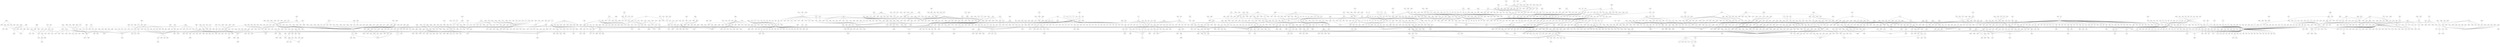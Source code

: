 strict graph  {
	1432	 [height=0.54,
		level=3,
		pos="13190.66,-13483.24",
		width=0.54];
	1397	 [height=0.77,
		level=1,
		pos="11677.88,-12827.29",
		width=0.77];
	1432 -- 1397;
	3299	 [height=0.52,
		level=3,
		pos="-3254.79,12456.94",
		width=0.52];
	3224	 [height=0.36,
		level=2,
		pos="-3445.11,12068.13",
		width=0.36];
	3299 -- 3224;
	5742	 [height=0.52,
		level=3,
		pos="-19889.11,11918.18",
		width=0.52];
	3266	 [height=0.53,
		level=3,
		pos="-18704.23,12042.69",
		width=0.53];
	5742 -- 3266;
	5743	 [height=0.89,
		level=3,
		pos="-20251.11,11717.77",
		width=0.89];
	5742 -- 5743;
	1761	 [height=0.40,
		level=3,
		pos="8563.57,-6438.08",
		width=0.40];
	5239	 [height=0.40,
		level=3,
		pos="8684.05,-7050.23",
		width=0.40];
	1761 -- 5239;
	1741	 [height=0.52,
		level=1,
		pos="8575.23,-5692.56",
		width=0.52];
	1761 -- 1741;
	2892	 [height=0.39,
		level=3,
		pos="17353.55,-10230.79",
		width=0.39];
	1773	 [height=0.58,
		level=2,
		pos="17269.76,-9791.69",
		width=0.58];
	2892 -- 1773;
	1924	 [height=0.24,
		level=3,
		pos="-2878.47,3920.46",
		width=0.24];
	1169	 [height=0.34,
		level=1,
		pos="-3319.06,3732.22",
		width=0.34];
	1924 -- 1169;
	1614	 [height=0.46,
		level=3,
		pos="10237.31,4468.50",
		width=0.46];
	1591	 [height=0.62,
		level=1,
		pos="9170.12,3861.32",
		width=0.62];
	1614 -- 1591;
	1524	 [height=0.66,
		level=1,
		pos="8274.94,-408.37",
		width=0.66];
	4220	 [height=0.63,
		level=4,
		pos="8855.57,-894.63",
		width=0.63];
	1524 -- 4220;
	4227	 [height=0.64,
		level=2,
		pos="8167.44,-1539.71",
		width=0.64];
	1524 -- 4227;
	4209	 [height=0.45,
		level=3,
		pos="8615.56,-285.64",
		width=0.45];
	1524 -- 4209;
	841	 [height=0.60,
		level=1,
		pos="5956.39,242.03",
		width=0.60];
	1524 -- 841;
	4211	 [height=0.25,
		level=2,
		pos="7449.98,-1434.43",
		width=0.25];
	1524 -- 4211;
	4212	 [height=0.58,
		level=2,
		pos="8531.09,-1923.20",
		width=0.58];
	1524 -- 4212;
	1361	 [height=0.24,
		level=4,
		pos="3401.60,-18060.33",
		width=0.24];
	1302	 [height=0.59,
		level=1,
		pos="2160.61,-18796.92",
		width=0.59];
	1361 -- 1302;
	1473	 [height=0.88,
		level=4,
		pos="8377.77,-4988.54",
		width=0.88];
	840	 [height=0.47,
		level=1,
		pos="7970.27,-4120.33",
		width=0.47];
	1473 -- 840;
	1550	 [height=0.88,
		level=3,
		pos="5206.69,1798.53",
		width=0.88];
	1550 -- 841;
	2794	 [height=0.52,
		level=3,
		pos="-5998.26,19799.99",
		width=0.52];
	2775	 [height=0.35,
		level=1,
		pos="-5249.52,20074.46",
		width=0.35];
	2794 -- 2775;
	1763	 [height=0.62,
		level=3,
		pos="9526.80,-5955.55",
		width=0.62];
	1763 -- 1741;
	1192	 [height=0.25,
		level=3,
		pos="-3876.62,6839.97",
		width=0.25];
	1172	 [height=0.28,
		level=1,
		pos="-3611.89,7585.58",
		width=0.28];
	1192 -- 1172;
	2308	 [height=0.27,
		level=3,
		pos="-4298.75,6485.37",
		width=0.27];
	1192 -- 2308;
	2309	 [height=0.65,
		level=4,
		pos="-3610.39,6326.44",
		width=0.65];
	1192 -- 2309;
	1320	 [height=0.72,
		level=3,
		pos="-1828.55,-15650.29",
		width=0.72];
	1264	 [height=0.40,
		level=1,
		pos="-345.88,-16158.92",
		width=0.40];
	1320 -- 1264;
	5704	 [height=0.69,
		level=4,
		pos="13256.12,-11420.33",
		width=0.69];
	5702	 [height=0.64,
		level=4,
		pos="12808.29,-11125.80",
		width=0.64];
	5704 -- 5702;
	1057	 [height=0.32,
		level=2,
		pos="1722.51,-3999.13",
		width=0.32];
	838	 [height=0.72,
		level=1,
		pos="673.26,-2786.14",
		width=0.72];
	1057 -- 838;
	53	 [height=0.58,
		level=1,
		pos="-14107.97,-8186.27",
		width=0.58];
	2075	 [height=0.39,
		level=4,
		pos="-14549.11,-9357.65",
		width=0.39];
	53 -- 2075;
	28	 [height=0.62,
		level=1,
		pos="-14411.72,-6992.10",
		width=0.62];
	53 -- 28;
	2074	 [height=0.66,
		level=3,
		pos="-13831.40,-8754.87",
		width=0.66];
	53 -- 2074;
	2787	 [height=0.70,
		level=1,
		pos="-6381.33,18203.57",
		width=0.70];
	556	 [height=0.84,
		level=1,
		pos="-4832.56,17141.84",
		width=0.84];
	2787 -- 556;
	4529	 [height=0.39,
		level=4,
		pos="16622.26,4325.49",
		width=0.39];
	3806	 [height=0.35,
		level=2,
		pos="16875.93,4408.56",
		width=0.35];
	4529 -- 3806;
	1794	 [height=0.50,
		level=2,
		pos="530.55,1583.12",
		width=0.50];
	1802	 [height=0.64,
		level=2,
		pos="384.09,1658.14",
		width=0.64];
	1794 -- 1802;
	1791	 [height=0.48,
		level=2,
		pos="381.56,1274.37",
		width=0.48];
	1794 -- 1791;
	1968	 [height=0.45,
		level=4,
		pos="-3286.97,3549.11",
		width=0.45];
	1936	 [height=0.61,
		level=2,
		pos="-3088.36,3105.79",
		width=0.61];
	1968 -- 1936;
	1913	 [height=0.63,
		level=3,
		pos="-18229.79,-3745.77",
		width=0.63];
	1897	 [height=0.39,
		level=2,
		pos="-17848.18,-4655.38",
		width=0.39];
	1913 -- 1897;
	5841	 [height=0.50,
		level=4,
		pos="8677.10,1100.57",
		width=0.50];
	2418	 [height=0.78,
		level=3,
		pos="8921.88,1785.78",
		width=0.78];
	5841 -- 2418;
	1022	 [height=0.70,
		level=3,
		pos="890.59,-3978.63",
		width=0.70];
	1022 -- 838;
	2897	 [height=0.84,
		level=3,
		pos="18161.39,-12274.14",
		width=0.84];
	5497	 [height=0.18,
		level=4,
		pos="17964.17,-12459.21",
		width=0.18];
	2897 -- 5497;
	2891	 [height=0.68,
		level=2,
		pos="17893.34,-11122.64",
		width=0.68];
	2897 -- 2891;
	5496	 [height=0.95,
		level=3,
		pos="18804.33,-12524.53",
		width=0.95];
	2897 -- 5496;
	771	 [height=0.72,
		level=3,
		pos="-4684.64,-5372.99",
		width=0.72];
	374	 [height=0.33,
		level=1,
		pos="-3599.25,-7548.05",
		width=0.33];
	771 -- 374;
	1007	 [height=0.64,
		level=1,
		pos="6178.36,-6371.46",
		width=0.64];
	1007 -- 838;
	1687	 [height=0.78,
		level=2,
		pos="6123.05,-6830.06",
		width=0.78];
	1007 -- 1687;
	1683	 [height=0.63,
		level=1,
		pos="7044.56,-8983.40",
		width=0.63];
	1007 -- 1683;
	1682	 [height=0.64,
		level=1,
		pos="8440.74,-9997.32",
		width=0.64];
	1007 -- 1682;
	1686	 [height=0.65,
		level=4,
		pos="7135.89,-6652.22",
		width=0.65];
	1007 -- 1686;
	3171	 [height=0.55,
		level=2,
		pos="-6854.87,13793.10",
		width=0.55];
	3012	 [height=0.42,
		level=1,
		pos="-5401.26,13889.04",
		width=0.42];
	3171 -- 3012;
	3539	 [height=0.46,
		level=3,
		pos="-15684.93,2101.32",
		width=0.46];
	3524	 [height=0.49,
		level=3,
		pos="-16045.79,1997.06",
		width=0.49];
	3539 -- 3524;
	2855	 [height=0.67,
		level=3,
		pos="5232.93,-5839.06",
		width=0.67];
	1009	 [height=1.01,
		level=1,
		pos="4483.75,-5856.40",
		width=1.01];
	2855 -- 1009;
	4505	 [height=0.40,
		level=2,
		pos="1233.30,28052.87",
		width=0.40];
	5075	 [height=0.83,
		level=4,
		pos="1090.52,28273.93",
		width=0.83];
	4505 -- 5075;
	2915	 [height=0.40,
		level=1,
		pos="2577.74,27185.55",
		width=0.40];
	4505 -- 2915;
	316	 [height=0.65,
		level=3,
		pos="-7207.34,-1496.20",
		width=0.65];
	282	 [height=0.66,
		level=1,
		pos="-6820.45,-766.76",
		width=0.66];
	316 -- 282;
	605	 [height=0.33,
		level=4,
		pos="390.64,19659.20",
		width=0.33];
	577	 [height=0.42,
		level=1,
		pos="1002.04,20431.21",
		width=0.42];
	605 -- 577;
	30	 [height=0.72,
		level=1,
		pos="-16806.89,-11670.57",
		width=0.72];
	12	 [height=0.36,
		level=1,
		pos="-17840.48,-9496.44",
		width=0.36];
	30 -- 12;
	3431	 [height=0.65,
		level=1,
		pos="-15412.81,-12646.79",
		width=0.65];
	30 -- 3431;
	3432	 [height=0.74,
		level=3,
		pos="-16659.02,-12080.12",
		width=0.74];
	30 -- 3432;
	3434	 [height=0.74,
		level=3,
		pos="-15756.20,-11010.92",
		width=0.74];
	30 -- 3434;
	1155	 [height=0.64,
		level=3,
		pos="-18210.55,2176.66",
		width=0.64];
	618	 [height=0.49,
		level=1,
		pos="-17291.70,3219.39",
		width=0.49];
	1155 -- 618;
	5346	 [height=0.65,
		level=4,
		pos="-4547.78,8447.54",
		width=0.65];
	2759	 [height=0.57,
		level=2,
		pos="-4310.19,7908.11",
		width=0.57];
	5346 -- 2759;
	4234	 [height=0.20,
		level=1,
		pos="1015.66,2516.84",
		width=0.20];
	4669	 [height=0.17,
		level=3,
		pos="776.64,2566.35",
		width=0.17];
	4234 -- 4669;
	488	 [height=0.20,
		level=1,
		pos="-1602.05,394.38",
		width=0.20];
	4234 -- 488;
	4670	 [height=0.20,
		level=3,
		pos="1356.69,2783.98",
		width=0.20];
	4234 -- 4670;
	1231	 [height=0.59,
		level=2,
		pos="-944.60,17646.21",
		width=0.59];
	560	 [height=0.84,
		level=1,
		pos="-1569.58,16108.88",
		width=0.84];
	1231 -- 560;
	4602	 [height=0.61,
		level=2,
		pos="-1753.56,18199.84",
		width=0.61];
	1231 -- 4602;
	2925	 [height=0.34,
		level=3,
		pos="-10211.64,3681.36",
		width=0.34];
	147	 [height=0.38,
		level=1,
		pos="-11369.84,3222.33",
		width=0.38];
	2925 -- 147;
	2357	 [height=0.51,
		level=2,
		pos="8608.85,23128.17",
		width=0.51];
	2361	 [height=0.76,
		level=3,
		pos="8900.46,23917.64",
		width=0.76];
	2357 -- 2361;
	2366	 [height=0.23,
		level=4,
		pos="8477.83,22493.26",
		width=0.23];
	2357 -- 2366;
	2341	 [height=0.46,
		level=2,
		pos="7356.59,23237.99",
		width=0.46];
	2357 -- 2341;
	2360	 [height=0.30,
		level=2,
		pos="9497.14,22710.61",
		width=0.30];
	2357 -- 2360;
	2854	 [height=0.60,
		level=2,
		pos="5659.11,-7719.41",
		width=0.60];
	4927	 [height=0.66,
		level=3,
		pos="6322.88,-8020.74",
		width=0.66];
	2854 -- 4927;
	4928	 [height=0.55,
		level=3,
		pos="6281.84,-7312.53",
		width=0.55];
	2854 -- 4928;
	2854 -- 1009;
	3667	 [height=0.38,
		level=3,
		pos="-18066.54,6267.65",
		width=0.38];
	1147	 [height=0.44,
		level=1,
		pos="-17709.07,5663.59",
		width=0.44];
	3667 -- 1147;
	4664	 [height=0.63,
		level=3,
		pos="279.05,18231.60",
		width=0.63];
	580	 [height=0.33,
		level=1,
		pos="498.04,18194.09",
		width=0.33];
	4664 -- 580;
	1743	 [height=0.50,
		level=2,
		pos="3990.89,-2265.91",
		width=0.50];
	4938	 [height=0.70,
		level=4,
		pos="4440.73,-2450.17",
		width=0.70];
	1743 -- 4938;
	844	 [height=0.36,
		level=1,
		pos="1652.82,-1341.58",
		width=0.36];
	1743 -- 844;
	1661	 [height=0.91,
		level=3,
		pos="14109.22,14452.43",
		width=0.91];
	1624	 [height=0.71,
		level=1,
		pos="12908.63,14868.93",
		width=0.71];
	1661 -- 1624;
	113	 [height=0.44,
		level=1,
		pos="-11127.52,-2006.24",
		width=0.44];
	4135	 [height=0.63,
		level=3,
		pos="-10127.95,-1836.03",
		width=0.63];
	113 -- 4135;
	69	 [height=0.61,
		level=1,
		pos="-12186.72,820.40",
		width=0.61];
	113 -- 69;
	4136	 [height=0.63,
		level=3,
		pos="-10648.52,-2512.72",
		width=0.63];
	113 -- 4136;
	4506	 [height=0.33,
		level=2,
		pos="3742.15,26501.68",
		width=0.33];
	4506 -- 2915;
	1598	 [height=0.62,
		level=1,
		pos="11521.57,7257.51",
		width=0.62];
	4024	 [height=0.41,
		level=3,
		pos="11939.72,7058.79",
		width=0.41];
	1598 -- 4024;
	1598 -- 1591;
	4022	 [height=0.85,
		level=1,
		pos="12677.54,8505.43",
		width=0.85];
	1598 -- 4022;
	54	 [height=0.55,
		level=1,
		pos="-15403.73,-9389.19",
		width=0.55];
	3879	 [height=0.62,
		level=2,
		pos="-15677.84,-10591.53",
		width=0.62];
	54 -- 3879;
	3874	 [height=0.50,
		level=2,
		pos="-14463.00,-9825.51",
		width=0.50];
	54 -- 3874;
	3884	 [height=0.30,
		level=3,
		pos="-16137.84,-8770.03",
		width=0.30];
	54 -- 3884;
	54 -- 28;
	401	 [height=0.27,
		level=3,
		pos="-7006.49,-6751.87",
		width=0.27];
	373	 [height=0.51,
		level=1,
		pos="-7604.16,-6608.11",
		width=0.51];
	401 -- 373;
	498	 [height=0.36,
		level=3,
		pos="-1980.37,1684.61",
		width=0.36];
	327	 [height=0.52,
		level=1,
		pos="-901.59,2498.39",
		width=0.52];
	498 -- 327;
	517	 [height=0.60,
		level=3,
		pos="-1826.15,2066.78",
		width=0.60];
	517 -- 327;
	5852	 [height=0.34,
		level=4,
		pos="-9446.60,2983.58",
		width=0.34];
	272	 [height=0.32,
		level=4,
		pos="-8981.13,2761.54",
		width=0.32];
	5852 -- 272;
	5325	 [height=0.25,
		level=3,
		pos="23042.19,14240.03",
		width=0.25];
	3071	 [height=0.72,
		level=1,
		pos="22427.79,14413.19",
		width=0.72];
	5325 -- 3071;
	2842	 [height=0.60,
		level=3,
		pos="7567.95,10823.75",
		width=0.60];
	562	 [height=0.31,
		level=1,
		pos="5701.64,10903.94",
		width=0.31];
	2842 -- 562;
	563	 [height=0.61,
		level=2,
		pos="490.90,12394.89",
		width=0.61];
	3769	 [height=0.35,
		level=2,
		pos="816.72,12159.30",
		width=0.35];
	563 -- 3769;
	555	 [height=0.40,
		level=1,
		pos="-331.28,13146.61",
		width=0.40];
	563 -- 555;
	2726	 [height=0.51,
		level=3,
		pos="18715.65,-10484.04",
		width=0.51];
	2715	 [height=0.53,
		level=1,
		pos="19829.33,-9862.99",
		width=0.53];
	2726 -- 2715;
	2881	 [height=0.30,
		level=3,
		pos="4712.03,7174.22",
		width=0.30];
	1808	 [height=0.49,
		level=1,
		pos="3938.79,7635.08",
		width=0.49];
	2881 -- 1808;
	5225	 [height=0.18,
		level=3,
		pos="-10650.34,11178.61",
		width=0.18];
	5787	 [height=0.19,
		level=4,
		pos="-10395.43,11097.08",
		width=0.19];
	5225 -- 5787;
	5222	 [height=0.75,
		level=2,
		pos="-10771.00,11175.22",
		width=0.75];
	5225 -- 5222;
	1892	 [height=0.44,
		level=3,
		pos="11983.19,-15923.74",
		width=0.44];
	1402	 [height=0.74,
		level=1,
		pos="12379.67,-15130.89",
		width=0.74];
	1892 -- 1402;
	1633	 [height=0.71,
		level=4,
		pos="12333.31,10600.42",
		width=0.71];
	1594	 [height=0.72,
		level=1,
		pos="12943.01,11021.76",
		width=0.72];
	1633 -- 1594;
	1368	 [height=0.35,
		level=3,
		pos="3407.82,-19060.32",
		width=0.35];
	1368 -- 1302;
	3852	 [height=0.74,
		level=3,
		pos="16209.85,-1703.22",
		width=0.74];
	3858	 [height=0.70,
		level=3,
		pos="16347.37,-1965.06",
		width=0.70];
	3852 -- 3858;
	3842	 [height=0.50,
		level=2,
		pos="15937.96,-453.17",
		width=0.50];
	3852 -- 3842;
	376	 [height=0.55,
		level=2,
		pos="-6159.54,-4913.94",
		width=0.55];
	345	 [height=0.37,
		level=1,
		pos="-4240.05,-4248.67",
		width=0.37];
	376 -- 345;
	4884	 [height=0.35,
		level=4,
		pos="-3342.24,6673.24",
		width=0.35];
	1175	 [height=0.42,
		level=3,
		pos="-3293.21,6932.01",
		width=0.42];
	4884 -- 1175;
	3030	 [height=0.67,
		level=4,
		pos="-6145.84,12226.23",
		width=0.67];
	3011	 [height=0.64,
		level=1,
		pos="-6161.01,11506.54",
		width=0.64];
	3030 -- 3011;
	2560	 [height=0.69,
		level=4,
		pos="20942.60,7609.27",
		width=0.69];
	2499	 [height=0.92,
		level=1,
		pos="20245.02,6724.98",
		width=0.92];
	2560 -- 2499;
	3781	 [height=0.25,
		level=3,
		pos="8812.96,-22377.94",
		width=0.25];
	2038	 [height=1.03,
		level=1,
		pos="8407.40,-22080.91",
		width=1.03];
	3781 -- 2038;
	3251	 [height=0.57,
		level=2,
		pos="-19223.77,10679.42",
		width=0.57];
	644	 [height=0.56,
		level=1,
		pos="-18242.68,10410.55",
		width=0.56];
	3251 -- 644;
	4128	 [height=0.74,
		level=4,
		pos="9878.13,10987.90",
		width=0.74];
	4119	 [height=0.32,
		level=2,
		pos="9546.45,10639.28",
		width=0.32];
	4128 -- 4119;
	5525	 [height=0.29,
		level=2,
		pos="-15023.27,-11370.09",
		width=0.29];
	3879 -- 5525;
	2904	 [height=0.52,
		level=1,
		pos="759.77,24959.79",
		width=0.52];
	586	 [height=0.34,
		level=1,
		pos="-459.36,22684.16",
		width=0.34];
	2904 -- 586;
	2916	 [height=0.42,
		level=1,
		pos="-1270.94,25401.76",
		width=0.42];
	2904 -- 2916;
	2904 -- 2915;
	2912	 [height=0.77,
		level=2,
		pos="197.05,25996.93",
		width=0.77];
	2904 -- 2912;
	2913	 [height=0.33,
		level=2,
		pos="1353.74,24452.57",
		width=0.33];
	2904 -- 2913;
	2276	 [height=0.98,
		level=4,
		pos="-19821.15,-1117.77",
		width=0.98];
	2266	 [height=0.96,
		level=1,
		pos="-20237.44,-1420.53",
		width=0.96];
	2276 -- 2266;
	5215	 [height=0.65,
		level=4,
		pos="6500.56,-2509.25",
		width=0.65];
	4764	 [height=0.59,
		level=2,
		pos="6279.35,-2534.03",
		width=0.59];
	5215 -- 4764;
	1605	 [height=0.18,
		level=3,
		pos="9243.81,3501.84",
		width=0.18];
	1605 -- 1591;
	542	 [height=0.66,
		level=3,
		pos="258.63,2168.20",
		width=0.66];
	327 -- 542;
	479	 [height=0.70,
		level=3,
		pos="814.08,4201.55",
		width=0.70];
	327 -- 479;
	519	 [height=0.33,
		level=2,
		pos="-1416.64,4369.07",
		width=0.33];
	327 -- 519;
	495	 [height=0.56,
		level=2,
		pos="-1126.63,4836.26",
		width=0.56];
	327 -- 495;
	486	 [height=0.56,
		level=3,
		pos="-982.91,1232.34",
		width=0.56];
	327 -- 486;
	482	 [height=0.52,
		level=3,
		pos="1004.66,3006.86",
		width=0.52];
	327 -- 482;
	468	 [height=0.59,
		level=2,
		pos="-1703.86,925.44",
		width=0.59];
	327 -- 468;
	327 -- 488;
	503	 [height=0.22,
		level=3,
		pos="-2371.43,2729.29",
		width=0.22];
	327 -- 503;
	527	 [height=0.49,
		level=4,
		pos="-367.88,1871.26",
		width=0.49];
	327 -- 527;
	496	 [height=0.29,
		level=3,
		pos="-2460.40,1215.64",
		width=0.29];
	327 -- 496;
	478	 [height=0.20,
		level=2,
		pos="1124.68,4408.25",
		width=0.20];
	327 -- 478;
	469	 [height=0.50,
		level=2,
		pos="1080.04,5577.61",
		width=0.50];
	327 -- 469;
	521	 [height=0.32,
		level=2,
		pos="1533.32,3644.09",
		width=0.32];
	327 -- 521;
	552	 [height=0.70,
		level=3,
		pos="-1275.43,1019.92",
		width=0.70];
	327 -- 552;
	481	 [height=0.71,
		level=1,
		pos="-3723.20,-993.69",
		width=0.71];
	327 -- 481;
	490	 [height=0.82,
		level=4,
		pos="-1897.12,3588.60",
		width=0.82];
	327 -- 490;
	494	 [height=0.47,
		level=4,
		pos="-756.38,1530.74",
		width=0.47];
	327 -- 494;
	313	 [height=0.35,
		level=1,
		pos="-5075.91,-2361.64",
		width=0.35];
	327 -- 313;
	534	 [height=0.49,
		level=3,
		pos="-2476.98,2707.95",
		width=0.49];
	327 -- 534;
	554	 [height=0.47,
		level=3,
		pos="-2303.55,1135.22",
		width=0.47];
	327 -- 554;
	500	 [height=0.46,
		level=2,
		pos="-2626.86,541.94",
		width=0.46];
	327 -- 500;
	529	 [height=0.46,
		level=2,
		pos="-449.07,4894.51",
		width=0.46];
	327 -- 529;
	506	 [height=0.30,
		level=1,
		pos="2191.25,4660.36",
		width=0.30];
	327 -- 506;
	472	 [height=0.41,
		level=1,
		pos="-269.72,6746.24",
		width=0.41];
	327 -- 472;
	489	 [height=0.40,
		level=1,
		pos="-708.68,5728.72",
		width=0.40];
	327 -- 489;
	493	 [height=0.55,
		level=1,
		pos="-2931.84,5658.69",
		width=0.55];
	327 -- 493;
	473	 [height=0.20,
		level=1,
		pos="3151.19,4653.96",
		width=0.20];
	327 -- 473;
	514	 [height=0.48,
		level=3,
		pos="395.88,2200.16",
		width=0.48];
	327 -- 514;
	533	 [height=0.36,
		level=1,
		pos="350.79,5165.97",
		width=0.36];
	327 -- 533;
	525	 [height=0.44,
		level=1,
		pos="-1752.62,4381.31",
		width=0.44];
	327 -- 525;
	483	 [height=0.49,
		level=3,
		pos="-569.22,1682.03",
		width=0.49];
	327 -- 483;
	470	 [height=0.31,
		level=1,
		pos="-3466.75,6067.27",
		width=0.31];
	327 -- 470;
	513	 [height=0.59,
		level=3,
		pos="588.96,2467.88",
		width=0.59];
	327 -- 513;
	532	 [height=0.66,
		level=2,
		pos="579.74,4604.01",
		width=0.66];
	327 -- 532;
	471	 [height=0.37,
		level=1,
		pos="-3117.52,276.27",
		width=0.37];
	327 -- 471;
	515	 [height=0.91,
		level=2,
		pos="-571.45,1814.85",
		width=0.91];
	327 -- 515;
	476	 [height=0.53,
		level=1,
		pos="493.76,7025.82",
		width=0.53];
	327 -- 476;
	467	 [height=0.45,
		level=1,
		pos="1271.16,7866.65",
		width=0.45];
	327 -- 467;
	474	 [height=0.85,
		level=1,
		pos="-1779.49,6378.93",
		width=0.85];
	327 -- 474;
	480	 [height=0.45,
		level=2,
		pos="-2167.22,695.01",
		width=0.45];
	327 -- 480;
	538	 [height=0.60,
		level=4,
		pos="-2179.78,3057.04",
		width=0.60];
	327 -- 538;
	485	 [height=0.26,
		level=1,
		pos="-2466.62,230.96",
		width=0.26];
	327 -- 485;
	505	 [height=0.23,
		level=2,
		pos="-1888.31,4564.27",
		width=0.23];
	327 -- 505;
	520	 [height=0.45,
		level=3,
		pos="-2061.60,2340.85",
		width=0.45];
	327 -- 520;
	512	 [height=0.32,
		level=3,
		pos="526.10,2503.47",
		width=0.32];
	327 -- 512;
	507	 [height=0.66,
		level=2,
		pos="902.73,2935.16",
		width=0.66];
	327 -- 507;
	540	 [height=0.62,
		level=4,
		pos="100.39,1928.19",
		width=0.62];
	327 -- 540;
	545	 [height=0.48,
		level=4,
		pos="-1026.97,1136.77",
		width=0.48];
	327 -- 545;
	475	 [height=0.46,
		level=2,
		pos="-2330.78,3189.99",
		width=0.46];
	327 -- 475;
	522	 [height=0.66,
		level=4,
		pos="-2270.96,2389.67",
		width=0.66];
	327 -- 522;
	536	 [height=0.32,
		level=4,
		pos="-28.50,1948.00",
		width=0.32];
	327 -- 536;
	508	 [height=0.58,
		level=3,
		pos="-2242.26,3473.44",
		width=0.58];
	327 -- 508;
	2681	 [height=0.58,
		level=4,
		pos="11671.00,-6224.01",
		width=0.58];
	1462	 [height=0.74,
		level=1,
		pos="10982.02,-5512.68",
		width=0.74];
	2681 -- 1462;
	4869	 [height=0.44,
		level=4,
		pos="11576.05,-6594.20",
		width=0.44];
	2681 -- 4869;
	4057	 [height=0.65,
		level=3,
		pos="-18539.07,-17696.04",
		width=0.65];
	4	 [height=0.71,
		level=3,
		pos="-17951.79,-17418.63",
		width=0.71];
	4057 -- 4;
	1398	 [height=0.40,
		level=3,
		pos="7758.23,-5949.91",
		width=0.40];
	1006	 [height=0.66,
		level=1,
		pos="7645.99,-6790.06",
		width=0.66];
	1398 -- 1006;
	5147	 [height=0.56,
		level=4,
		pos="2767.83,-8201.62",
		width=0.56];
	2487	 [height=0.58,
		level=2,
		pos="2134.53,-8169.60",
		width=0.58];
	5147 -- 2487;
	890	 [height=0.89,
		level=3,
		pos="-473.59,290.16",
		width=0.89];
	659	 [height=0.65,
		level=1,
		pos="357.14,151.90",
		width=0.65];
	890 -- 659;
	4801	 [height=0.55,
		level=4,
		pos="1336.04,-23165.25",
		width=0.55];
	1387	 [height=0.42,
		level=3,
		pos="1456.98,-22939.95",
		width=0.42];
	4801 -- 1387;
	4825	 [height=0.50,
		level=4,
		pos="11258.01,12811.05",
		width=0.50];
	4821	 [height=0.29,
		level=1,
		pos="11050.78,12760.54",
		width=0.29];
	4825 -- 4821;
	2999	 [height=0.31,
		level=3,
		pos="7058.25,-15659.73",
		width=0.31];
	2992	 [height=0.36,
		level=2,
		pos="7214.91,-15163.68",
		width=0.36];
	2999 -- 2992;
	2055	 [height=0.47,
		level=4,
		pos="8143.12,-18291.82",
		width=0.47];
	2030	 [height=0.80,
		level=1,
		pos="8474.28,-19433.16",
		width=0.80];
	2055 -- 2030;
	5	 [height=0.36,
		level=2,
		pos="-15729.46,-18502.81",
		width=0.36];
	4833	 [height=0.43,
		level=4,
		pos="-15547.24,-18074.73",
		width=0.43];
	5 -- 4833;
	1	 [height=0.50,
		level=1,
		pos="-16972.96,-17173.95",
		width=0.50];
	5 -- 1;
	4831	 [height=0.83,
		level=4,
		pos="-16434.08,-19234.29",
		width=0.83];
	5 -- 4831;
	4830	 [height=0.18,
		level=2,
		pos="-15445.20,-19721.06",
		width=0.18];
	5 -- 4830;
	4832	 [height=0.34,
		level=3,
		pos="-15142.16,-18723.35",
		width=0.34];
	5 -- 4832;
	3811	 [height=0.89,
		level=2,
		pos="19763.25,4400.15",
		width=0.89];
	4052	 [height=0.57,
		level=4,
		pos="20027.79,4495.09",
		width=0.57];
	3811 -- 4052;
	4054	 [height=0.55,
		level=3,
		pos="20140.61,3756.65",
		width=0.55];
	3811 -- 4054;
	3805	 [height=0.65,
		level=2,
		pos="18195.41,3009.60",
		width=0.65];
	3811 -- 3805;
	2404	 [height=0.47,
		level=2,
		pos="10701.77,2528.10",
		width=0.47];
	1519	 [height=0.34,
		level=1,
		pos="10627.00,544.65",
		width=0.34];
	2404 -- 1519;
	1461	 [height=0.49,
		level=1,
		pos="13284.48,-4465.35",
		width=0.49];
	1840	 [height=0.52,
		level=3,
		pos="12782.08,-4141.97",
		width=0.52];
	1461 -- 1840;
	1461 -- 840;
	1834	 [height=0.49,
		level=4,
		pos="12607.86,-5084.71",
		width=0.49];
	1461 -- 1834;
	1832	 [height=0.52,
		level=3,
		pos="13598.37,-4053.35",
		width=0.52];
	1461 -- 1832;
	1833	 [height=0.82,
		level=1,
		pos="14994.62,-5827.75",
		width=0.82];
	1461 -- 1833;
	1836	 [height=0.72,
		level=3,
		pos="14061.48,-4031.98",
		width=0.72];
	1461 -- 1836;
	1831	 [height=0.62,
		level=2,
		pos="14373.47,-4957.04",
		width=0.62];
	1461 -- 1831;
	1839	 [height=0.56,
		level=3,
		pos="13635.16,-5571.30",
		width=0.56];
	1461 -- 1839;
	1830	 [height=0.55,
		level=3,
		pos="13044.71,-5553.60",
		width=0.55];
	1461 -- 1830;
	1304	 [height=0.31,
		level=1,
		pos="-90.91,-19150.09",
		width=0.31];
	2224	 [height=0.75,
		level=2,
		pos="-1302.26,-18974.03",
		width=0.75];
	1304 -- 2224;
	2231	 [height=0.31,
		level=4,
		pos="-965.03,-18594.55",
		width=0.31];
	1304 -- 2231;
	1304 -- 1264;
	2225	 [height=0.44,
		level=2,
		pos="-165.37,-20671.38",
		width=0.44];
	1304 -- 2225;
	2229	 [height=0.44,
		level=3,
		pos="122.61,-18542.15",
		width=0.44];
	1304 -- 2229;
	2226	 [height=0.42,
		level=4,
		pos="79.37,-19498.60",
		width=0.42];
	1304 -- 2226;
	2227	 [height=0.30,
		level=4,
		pos="-904.41,-19732.34",
		width=0.30];
	1304 -- 2227;
	122	 [height=0.35,
		level=4,
		pos="-11402.66,1794.87",
		width=0.35];
	122 -- 69;
	4723	 [height=0.50,
		level=4,
		pos="3553.86,-20662.86",
		width=0.50];
	1343	 [height=0.55,
		level=3,
		pos="3760.50,-19461.48",
		width=0.55];
	4723 -- 1343;
	742	 [height=0.51,
		level=2,
		pos="-1739.82,-7901.45",
		width=0.51];
	742 -- 374;
	57	 [height=0.68,
		level=3,
		pos="-13453.95,-6831.85",
		width=0.68];
	57 -- 28;
	2612	 [height=0.62,
		level=2,
		pos="-10861.37,-21699.78",
		width=0.62];
	2617	 [height=0.61,
		level=3,
		pos="-10966.54,-22125.77",
		width=0.61];
	2612 -- 2617;
	2593	 [height=0.45,
		level=2,
		pos="-9527.11,-21458.91",
		width=0.45];
	2612 -- 2593;
	2616	 [height=0.57,
		level=2,
		pos="-11485.76,-21077.74",
		width=0.57];
	2612 -- 2616;
	1942	 [height=0.53,
		level=2,
		pos="-4420.65,130.29",
		width=0.53];
	1922	 [height=0.66,
		level=1,
		pos="-2361.49,1652.86",
		width=0.66];
	1942 -- 1922;
	4898	 [height=0.86,
		level=2,
		pos="-3954.05,-313.86",
		width=0.86];
	1942 -- 4898;
	1634	 [height=0.47,
		level=3,
		pos="13156.92,9803.57",
		width=0.47];
	1634 -- 1594;
	2069	 [height=0.62,
		level=4,
		pos="11393.68,-17696.86",
		width=0.62];
	2034	 [height=0.73,
		level=1,
		pos="11261.57,-18073.61",
		width=0.73];
	2069 -- 2034;
	5162	 [height=0.67,
		level=4,
		pos="14087.62,-17168.67",
		width=0.67];
	1417	 [height=0.59,
		level=1,
		pos="14039.64,-16517.09",
		width=0.59];
	5162 -- 1417;
	5832	 [height=0.33,
		level=4,
		pos="22589.76,-7615.37",
		width=0.33];
	5620	 [height=0.23,
		level=4,
		pos="22257.86,-7191.99",
		width=0.23];
	5832 -- 5620;
	2821	 [height=0.23,
		level=1,
		pos="8184.13,11781.71",
		width=0.23];
	2821 -- 562;
	150	 [height=0.67,
		level=3,
		pos="-9624.41,5446.57",
		width=0.67];
	133	 [height=0.48,
		level=1,
		pos="-9873.11,6246.83",
		width=0.48];
	150 -- 133;
	1249	 [height=0.34,
		level=1,
		pos="-15220.62,6641.24",
		width=0.34];
	5010	 [height=0.35,
		level=3,
		pos="-15573.89,6617.30",
		width=0.35];
	1249 -- 5010;
	109	 [height=0.28,
		level=1,
		pos="-13753.05,5915.05",
		width=0.28];
	1249 -- 109;
	5009	 [height=0.53,
		level=2,
		pos="-15561.27,7567.07",
		width=0.53];
	1249 -- 5009;
	775	 [height=0.80,
		level=3,
		pos="-2903.49,-5624.15",
		width=0.80];
	775 -- 374;
	1575	 [height=0.73,
		level=3,
		pos="7827.55,1287.35",
		width=0.73];
	1517	 [height=0.62,
		level=1,
		pos="8198.31,1670.96",
		width=0.62];
	1575 -- 1517;
	2390	 [height=0.41,
		level=3,
		pos="10631.44,-1542.53",
		width=0.41];
	2390 -- 1519;
	2785	 [height=0.74,
		level=2,
		pos="-4510.22,18247.12",
		width=0.74];
	2785 -- 556;
	1347	 [height=0.37,
		level=2,
		pos="3050.72,-17145.50",
		width=0.37];
	1347 -- 1302;
	4400	 [height=0.50,
		level=3,
		pos="-17833.14,-6332.26",
		width=0.50];
	4398	 [height=0.54,
		level=2,
		pos="-17290.87,-6503.87",
		width=0.54];
	4400 -- 4398;
	1305	 [height=0.60,
		level=1,
		pos="-2909.65,-18044.99",
		width=0.60];
	1305 -- 1264;
	2578	 [height=0.54,
		level=4,
		pos="-2982.71,-17053.20",
		width=0.54];
	1305 -- 2578;
	2573	 [height=0.65,
		level=3,
		pos="-3885.71,-18379.97",
		width=0.65];
	1305 -- 2573;
	2571	 [height=0.34,
		level=1,
		pos="-4243.55,-21031.28",
		width=0.34];
	1305 -- 2571;
	2581	 [height=0.24,
		level=4,
		pos="-3960.66,-17828.48",
		width=0.24];
	1305 -- 2581;
	2574	 [height=0.53,
		level=3,
		pos="-3682.19,-17009.77",
		width=0.53];
	1305 -- 2574;
	2577	 [height=0.64,
		level=3,
		pos="-2407.38,-18198.46",
		width=0.64];
	1305 -- 2577;
	3062	 [height=0.41,
		level=1,
		pos="-14923.96,1333.86",
		width=0.41];
	111	 [height=0.39,
		level=1,
		pos="-14094.37,2184.49",
		width=0.39];
	3062 -- 111;
	2150	 [height=0.72,
		level=3,
		pos="5599.37,-9865.84",
		width=0.72];
	2137	 [height=0.52,
		level=2,
		pos="4537.70,-9992.16",
		width=0.52];
	2150 -- 2137;
	271	 [height=0.33,
		level=2,
		pos="-7860.09,1520.28",
		width=0.33];
	205	 [height=0.48,
		level=1,
		pos="-7810.33,3489.31",
		width=0.48];
	271 -- 205;
	2559	 [height=0.71,
		level=3,
		pos="19135.93,6273.08",
		width=0.71];
	2559 -- 2499;
	5380	 [height=0.21,
		level=4,
		pos="-13330.41,-9521.59",
		width=0.21];
	4959	 [height=0.33,
		level=2,
		pos="-12482.60,-9816.40",
		width=0.33];
	5380 -- 4959;
	1435	 [height=0.58,
		level=3,
		pos="11476.96,-11436.73",
		width=0.58];
	1435 -- 1397;
	5236	 [height=0.34,
		level=3,
		pos="-8077.35,6051.96",
		width=0.34];
	254	 [height=0.33,
		level=1,
		pos="-8037.50,5593.20",
		width=0.33];
	5236 -- 254;
	4202	 [height=0.78,
		level=3,
		pos="-2741.17,17106.12",
		width=0.78];
	1230	 [height=0.65,
		level=3,
		pos="-2538.44,16799.35",
		width=0.65];
	4202 -- 1230;
	4364	 [height=0.53,
		level=4,
		pos="8709.26,24249.55",
		width=0.53];
	4364 -- 2361;
	3573	 [height=0.50,
		level=3,
		pos="-7307.56,-4099.24",
		width=0.50];
	3580	 [height=0.39,
		level=4,
		pos="-8106.77,-5061.67",
		width=0.39];
	3573 -- 3580;
	3578	 [height=0.61,
		level=4,
		pos="-8571.28,-4143.76",
		width=0.61];
	3573 -- 3578;
	377	 [height=0.49,
		level=2,
		pos="-6770.02,-4375.28",
		width=0.49];
	3573 -- 377;
	1191	 [height=0.58,
		level=3,
		pos="-3863.26,7122.11",
		width=0.58];
	1172 -- 1191;
	1194	 [height=0.62,
		level=3,
		pos="-3920.65,7776.35",
		width=0.62];
	1172 -- 1194;
	1168	 [height=0.26,
		level=1,
		pos="-2267.10,7753.91",
		width=0.26];
	1172 -- 1168;
	1198	 [height=0.37,
		level=2,
		pos="-3452.19,8216.56",
		width=0.37];
	1172 -- 1198;
	1756	 [height=0.57,
		level=3,
		pos="3278.59,-1689.26",
		width=0.57];
	1756 -- 844;
	5521	 [height=0.59,
		level=4,
		pos="-18456.16,-506.96",
		width=0.59];
	621	 [height=0.60,
		level=2,
		pos="-18763.34,284.35",
		width=0.60];
	5521 -- 621;
	4679	 [height=0.12,
		level=3,
		pos="11685.82,3932.72",
		width=0.12];
	2636	 [height=0.16,
		level=2,
		pos="11633.98,4211.67",
		width=0.16];
	4679 -- 2636;
	1313	 [height=0.94,
		level=4,
		pos="-1175.27,-15320.10",
		width=0.94];
	1313 -- 1264;
	1107	 [height=0.33,
		level=3,
		pos="-7738.19,13573.05",
		width=0.33];
	1085	 [height=0.62,
		level=1,
		pos="-8839.95,13466.97",
		width=0.62];
	1107 -- 1085;
	3670	 [height=0.56,
		level=4,
		pos="-16831.95,5139.50",
		width=0.56];
	3670 -- 1147;
	1429	 [height=0.68,
		level=3,
		pos="12283.12,-11282.60",
		width=0.68];
	1429 -- 1397;
	1429 -- 5702;
	964	 [height=0.66,
		level=3,
		pos="486.96,735.86",
		width=0.66];
	964 -- 659;
	826	 [height=0.38,
		level=2,
		pos="-2246.07,-45.24",
		width=0.38];
	831	 [height=0.39,
		level=4,
		pos="-2148.10,252.45",
		width=0.39];
	826 -- 831;
	826 -- 468;
	830	 [height=0.58,
		level=2,
		pos="-2580.47,-600.61",
		width=0.58];
	826 -- 830;
	832	 [height=0.43,
		level=3,
		pos="-2294.50,-354.87",
		width=0.43];
	826 -- 832;
	828	 [height=0.83,
		level=3,
		pos="-2573.57,-115.42",
		width=0.83];
	826 -- 828;
	2996	 [height=0.62,
		level=3,
		pos="6290.36,-14421.35",
		width=0.62];
	2996 -- 2992;
	5579	 [height=0.62,
		level=4,
		pos="6240.06,-14816.58",
		width=0.62];
	2996 -- 5579;
	2700	 [height=0.34,
		level=1,
		pos="18714.64,-7895.99",
		width=0.34];
	2718	 [height=0.44,
		level=3,
		pos="18915.02,-7520.65",
		width=0.44];
	2700 -- 2718;
	2674	 [height=0.96,
		level=1,
		pos="16343.25,-7635.56",
		width=0.96];
	2700 -- 2674;
	2700 -- 2715;
	4313	 [height=0.36,
		level=3,
		pos="-809.24,8678.54",
		width=0.36];
	2470	 [height=0.48,
		level=2,
		pos="-130.17,8242.95",
		width=0.48];
	4313 -- 2470;
	3949	 [height=0.53,
		level=4,
		pos="-30315.45,-19649.62",
		width=0.53];
	3946	 [height=0.62,
		level=3,
		pos="-30153.03,-19957.73",
		width=0.62];
	3949 -- 3946;
	1476	 [height=0.34,
		level=2,
		pos="7877.01,-4500.52",
		width=0.34];
	840 -- 1476;
	1474	 [height=0.51,
		level=2,
		pos="9487.55,-3217.95",
		width=0.51];
	840 -- 1474;
	1464	 [height=0.41,
		level=1,
		pos="10518.23,-2980.26",
		width=0.41];
	840 -- 1464;
	1460	 [height=0.51,
		level=1,
		pos="14715.01,-2946.91",
		width=0.51];
	840 -- 1460;
	1478	 [height=0.52,
		level=4,
		pos="8272.77,-3069.61",
		width=0.52];
	840 -- 1478;
	840 -- 659;
	840 -- 1462;
	1479	 [height=0.78,
		level=3,
		pos="7064.88,-4273.88",
		width=0.78];
	840 -- 1479;
	1463	 [height=0.53,
		level=3,
		pos="7202.40,-3059.56",
		width=0.53];
	840 -- 1463;
	1475	 [height=0.54,
		level=2,
		pos="8581.05,-2849.23",
		width=0.54];
	840 -- 1475;
	849	 [height=0.46,
		level=3,
		pos="-107.78,663.05",
		width=0.46];
	849 -- 659;
	4791	 [height=0.31,
		level=4,
		pos="-13087.55,545.86",
		width=0.31];
	114	 [height=0.60,
		level=2,
		pos="-12967.63,651.56",
		width=0.60];
	4791 -- 114;
	4792	 [height=0.63,
		level=4,
		pos="-13679.37,764.62",
		width=0.63];
	4791 -- 4792;
	363	 [height=0.44,
		level=3,
		pos="-1523.96,-4056.07",
		width=0.44];
	326	 [height=0.40,
		level=1,
		pos="-2645.43,-3490.43",
		width=0.40];
	363 -- 326;
	3584	 [height=0.59,
		level=4,
		pos="5638.71,-17168.34",
		width=0.59];
	1871	 [height=0.64,
		level=2,
		pos="6128.14,-17210.30",
		width=0.64];
	3584 -- 1871;
	1038	 [height=0.45,
		level=4,
		pos="-141.88,-1942.02",
		width=0.45];
	1038 -- 838;
	204	 [height=0.50,
		level=4,
		pos="-9008.85,11609.33",
		width=0.50];
	168	 [height=0.41,
		level=1,
		pos="-9374.32,11690.38",
		width=0.41];
	204 -- 168;
	355	 [height=0.30,
		level=3,
		pos="-1534.65,-3455.76",
		width=0.30];
	355 -- 326;
	2529	 [height=0.57,
		level=4,
		pos="14299.58,7861.96",
		width=0.57];
	2376	 [height=0.54,
		level=1,
		pos="14291.95,6472.33",
		width=0.54];
	2529 -- 2376;
	1307	 [height=0.41,
		level=4,
		pos="1075.39,-14929.31",
		width=0.41];
	1307 -- 1264;
	213	 [height=0.47,
		level=3,
		pos="-7324.35,8885.44",
		width=0.47];
	4549	 [height=0.46,
		level=4,
		pos="-7292.04,9525.50",
		width=0.46];
	213 -- 4549;
	192	 [height=0.30,
		level=1,
		pos="-8785.36,8806.07",
		width=0.30];
	213 -- 192;
	1427	 [height=0.83,
		level=3,
		pos="10994.74,-13860.98",
		width=0.83];
	1427 -- 1397;
	3031	 [height=0.18,
		level=2,
		pos="-7257.44,11477.85",
		width=0.18];
	3031 -- 3011;
	2334	 [height=0.49,
		level=2,
		pos="4375.27,21599.11",
		width=0.49];
	5020	 [height=0.48,
		level=4,
		pos="4793.11,21422.58",
		width=0.48];
	2334 -- 5020;
	585	 [height=0.30,
		level=1,
		pos="3792.96,22231.68",
		width=0.30];
	2334 -- 585;
	5021	 [height=0.37,
		level=4,
		pos="4556.74,20586.97",
		width=0.37];
	2334 -- 5021;
	3942	 [height=0.70,
		level=4,
		pos="-28148.58,-21003.59",
		width=0.70];
	3897	 [height=0.90,
		level=2,
		pos="-28439.27,-20590.54",
		width=0.90];
	3942 -- 3897;
	4151	 [height=0.69,
		level=4,
		pos="-5865.80,2568.06",
		width=0.69];
	3960	 [height=0.38,
		level=2,
		pos="-5977.66,2199.90",
		width=0.38];
	4151 -- 3960;
	1018	 [height=0.59,
		level=3,
		pos="1352.80,-1919.90",
		width=0.59];
	1018 -- 838;
	4314	 [height=0.54,
		level=4,
		pos="128.14,8454.77",
		width=0.54];
	2470 -- 4314;
	2470 -- 476;
	1084	 [height=0.61,
		level=4,
		pos="-4000.27,-1674.49",
		width=0.61];
	328	 [height=0.45,
		level=2,
		pos="-4142.95,-1763.18",
		width=0.45];
	1084 -- 328;
	2508	 [height=0.45,
		level=2,
		pos="15185.77,5346.76",
		width=0.45];
	2508 -- 2376;
	132	 [height=0.71,
		level=3,
		pos="-10807.10,170.19",
		width=0.71];
	132 -- 69;
	55	 [height=0.36,
		level=1,
		pos="-16331.70,-6992.13",
		width=0.36];
	4391	 [height=0.33,
		level=2,
		pos="-16776.28,-7086.80",
		width=0.33];
	55 -- 4391;
	55 -- 28;
	3480	 [height=0.90,
		level=3,
		pos="-3575.90,-13157.92",
		width=0.90];
	1268	 [height=0.42,
		level=2,
		pos="-2819.09,-13471.47",
		width=0.42];
	3480 -- 1268;
	5628	 [height=0.62,
		level=4,
		pos="4386.89,19848.19",
		width=0.62];
	4188	 [height=0.64,
		level=3,
		pos="4166.70,19744.54",
		width=0.64];
	5628 -- 4188;
	1128	 [height=0.26,
		level=2,
		pos="-3434.34,23315.45",
		width=0.26];
	1134	 [height=0.65,
		level=2,
		pos="-4739.07,24239.99",
		width=0.65];
	1128 -- 1134;
	1126	 [height=0.44,
		level=2,
		pos="-2969.84,21836.95",
		width=0.44];
	1128 -- 1126;
	1136	 [height=0.32,
		level=4,
		pos="-4239.49,22697.26",
		width=0.32];
	1128 -- 1136;
	1135	 [height=0.64,
		level=2,
		pos="-3075.76,23855.87",
		width=0.64];
	1128 -- 1135;
	3815	 [height=0.55,
		level=4,
		pos="18365.13,4012.62",
		width=0.55];
	3815 -- 3805;
	4011	 [height=0.73,
		level=2,
		pos="-2769.83,-2011.18",
		width=0.73];
	3998	 [height=0.63,
		level=1,
		pos="-2945.37,-2170.69",
		width=0.63];
	4011 -- 3998;
	3758	 [height=0.48,
		level=2,
		pos="-22981.87,-16834.78",
		width=0.48];
	2187	 [height=0.59,
		level=1,
		pos="-22847.97,-18173.43",
		width=0.59];
	3758 -- 2187;
	4599	 [height=0.53,
		level=3,
		pos="-23464.98,-16445.99",
		width=0.53];
	3758 -- 4599;
	4601	 [height=0.47,
		level=4,
		pos="-23023.27,-16678.08",
		width=0.47];
	3758 -- 4601;
	936	 [height=0.77,
		level=3,
		pos="-522.25,-467.49",
		width=0.77];
	936 -- 659;
	1742	 [height=0.38,
		level=2,
		pos="4506.46,-3393.37",
		width=0.38];
	4871	 [height=0.69,
		level=2,
		pos="5479.71,-4066.62",
		width=0.69];
	1742 -- 4871;
	1742 -- 844;
	14	 [height=0.19,
		level=4,
		pos="-16402.00,-14084.28",
		width=0.19];
	2	 [height=0.30,
		level=1,
		pos="-17162.25,-13654.81",
		width=0.30];
	14 -- 2;
	2246	 [height=0.65,
		level=1,
		pos="-11521.10,-17490.75",
		width=0.65];
	4438	 [height=0.68,
		level=2,
		pos="-11365.50,-16356.86",
		width=0.68];
	2246 -- 4438;
	1206	 [height=0.62,
		level=1,
		pos="-8915.34,-15665.94",
		width=0.62];
	2246 -- 1206;
	4445	 [height=0.66,
		level=2,
		pos="-10812.85,-17938.52",
		width=0.66];
	2246 -- 4445;
	4434	 [height=0.57,
		level=2,
		pos="-12986.73,-17414.42",
		width=0.57];
	2246 -- 4434;
	4441	 [height=0.68,
		level=3,
		pos="-12245.52,-16674.84",
		width=0.68];
	2246 -- 4441;
	4433	 [height=0.78,
		level=2,
		pos="-12259.39,-18380.25",
		width=0.78];
	2246 -- 4433;
	4448	 [height=0.54,
		level=4,
		pos="-11554.52,-18133.34",
		width=0.54];
	2246 -- 4448;
	633	 [height=0.45,
		level=1,
		pos="-19597.72,7897.12",
		width=0.45];
	644 -- 633;
	3250	 [height=0.58,
		level=1,
		pos="-18339.02,13230.02",
		width=0.58];
	644 -- 3250;
	3746	 [height=0.30,
		level=2,
		pos="-9962.21,15718.05",
		width=0.30];
	3159	 [height=0.43,
		level=1,
		pos="-8721.68,15976.70",
		width=0.43];
	3746 -- 3159;
	4881	 [height=0.36,
		level=2,
		pos="-11015.20,15732.94",
		width=0.36];
	3746 -- 4881;
	4878	 [height=0.37,
		level=4,
		pos="-10041.78,15934.08",
		width=0.37];
	3746 -- 4878;
	100	 [height=0.84,
		level=3,
		pos="-13767.41,-98.32",
		width=0.84];
	51	 [height=0.65,
		level=1,
		pos="-14073.92,-1702.05",
		width=0.65];
	100 -- 51;
	700	 [height=0.59,
		level=4,
		pos="-1855.25,21.83",
		width=0.59];
	346	 [height=0.54,
		level=1,
		pos="-830.09,468.91",
		width=0.54];
	700 -- 346;
	2798	 [height=0.49,
		level=3,
		pos="-4977.26,20662.35",
		width=0.49];
	2775 -- 2798;
	2775 -- 556;
	2792	 [height=0.34,
		level=1,
		pos="-6559.14,22603.71",
		width=0.34];
	2775 -- 2792;
	2801	 [height=0.46,
		level=3,
		pos="-4668.39,19831.39",
		width=0.46];
	2775 -- 2801;
	4501	 [height=0.75,
		level=3,
		pos="3712.98,27714.80",
		width=0.75];
	4709	 [height=0.62,
		level=3,
		pos="4507.05,27352.55",
		width=0.62];
	4501 -- 4709;
	4501 -- 2915;
	693	 [height=0.56,
		level=3,
		pos="-229.45,863.38",
		width=0.56];
	693 -- 346;
	5775	 [height=0.31,
		level=4,
		pos="-259.52,673.11",
		width=0.31];
	693 -- 5775;
	3981	 [height=0.53,
		level=3,
		pos="-2957.31,-24785.89",
		width=0.53];
	3632	 [height=0.60,
		level=2,
		pos="-3075.35,-24296.19",
		width=0.60];
	3981 -- 3632;
	2625	 [height=0.34,
		level=4,
		pos="-7435.94,-2754.18",
		width=0.34];
	330	 [height=0.82,
		level=1,
		pos="-7732.40,-2414.06",
		width=0.82];
	2625 -- 330;
	2133	 [height=0.28,
		level=1,
		pos="3660.04,-8706.74",
		width=0.28];
	2110	 [height=0.58,
		level=1,
		pos="2758.89,-6541.79",
		width=0.58];
	2133 -- 2110;
	5276	 [height=0.18,
		level=2,
		pos="3575.07,-9519.32",
		width=0.18];
	2133 -- 5276;
	3178	 [height=0.51,
		level=3,
		pos="-4112.79,13335.80",
		width=0.51];
	3178 -- 3012;
	1436	 [height=0.54,
		level=4,
		pos="12305.94,-11582.62",
		width=0.54];
	1436 -- 1397;
	1530	 [height=0.62,
		level=4,
		pos="5388.35,-940.77",
		width=0.62];
	1530 -- 841;
	3681	 [height=0.57,
		level=2,
		pos="-18604.72,5682.08",
		width=0.57];
	3681 -- 1147;
	2628	 [height=0.57,
		level=2,
		pos="-8348.20,-3289.94",
		width=0.57];
	2628 -- 330;
	1011	 [height=0.77,
		level=3,
		pos="1740.43,-2133.75",
		width=0.77];
	1011 -- 838;
	3627	 [height=0.39,
		level=3,
		pos="6310.81,-18648.60",
		width=0.39];
	3585	 [height=0.51,
		level=2,
		pos="6567.16,-18136.22",
		width=0.51];
	3627 -- 3585;
	4182	 [height=0.73,
		level=2,
		pos="5224.85,19272.90",
		width=0.73];
	589	 [height=0.64,
		level=1,
		pos="4164.78,18647.30",
		width=0.64];
	4182 -- 589;
	3175	 [height=0.91,
		level=4,
		pos="-3986.56,13430.09",
		width=0.91];
	3175 -- 3012;
	126	 [height=0.39,
		level=2,
		pos="-12847.39,2298.60",
		width=0.39];
	126 -- 69;
	243	 [height=0.38,
		level=1,
		pos="-7595.21,6561.36",
		width=0.38];
	2448	 [height=0.41,
		level=2,
		pos="-8215.01,7073.30",
		width=0.41];
	243 -- 2448;
	2447	 [height=0.29,
		level=3,
		pos="-7481.71,7130.67",
		width=0.29];
	243 -- 2447;
	243 -- 205;
	2232	 [height=0.87,
		level=4,
		pos="-1438.43,-18643.26",
		width=0.87];
	2224 -- 2232;
	2975	 [height=0.38,
		level=2,
		pos="3702.97,-3934.77",
		width=0.38];
	1010	 [height=0.54,
		level=1,
		pos="3609.72,-4150.83",
		width=0.54];
	2975 -- 1010;
	3301	 [height=0.60,
		level=3,
		pos="-2166.21,11427.21",
		width=0.60];
	3297	 [height=0.27,
		level=3,
		pos="-2464.78,11558.47",
		width=0.27];
	3301 -- 3297;
	5597	 [height=0.80,
		level=2,
		pos="-7966.62,-18094.17",
		width=0.80];
	3421	 [height=0.45,
		level=2,
		pos="-8767.63,-18096.17",
		width=0.45];
	5597 -- 3421;
	4252	 [height=0.47,
		level=3,
		pos="-10197.95,255.63",
		width=0.47];
	247	 [height=0.50,
		level=1,
		pos="-9353.97,135.57",
		width=0.50];
	4252 -- 247;
	3126	 [height=0.58,
		level=3,
		pos="15240.82,363.58",
		width=0.58];
	2377	 [height=0.30,
		level=1,
		pos="14167.35,1138.31",
		width=0.30];
	3126 -- 2377;
	5034	 [height=0.40,
		level=3,
		pos="3500.45,9488.11",
		width=0.40];
	3491	 [height=0.32,
		level=2,
		pos="2729.00,8935.06",
		width=0.32];
	5034 -- 3491;
	4503	 [height=0.29,
		level=2,
		pos="2969.44,28589.91",
		width=0.29];
	4503 -- 2915;
	254 -- 205;
	4096	 [height=0.72,
		level=3,
		pos="15416.46,-4110.40",
		width=0.72];
	1482	 [height=0.41,
		level=1,
		pos="16383.72,-3856.16",
		width=0.41];
	4096 -- 1482;
	5831	 [height=0.48,
		level=2,
		pos="-2939.32,-10971.56",
		width=0.48];
	768	 [height=0.53,
		level=1,
		pos="-2011.29,-10465.65",
		width=0.53];
	5831 -- 768;
	452	 [height=0.47,
		level=4,
		pos="-10266.38,-11118.30",
		width=0.47];
	430	 [height=0.78,
		level=1,
		pos="-10770.15,-12018.37",
		width=0.78];
	452 -- 430;
	1902	 [height=0.59,
		level=2,
		pos="-16409.72,-5546.27",
		width=0.59];
	71	 [height=0.95,
		level=1,
		pos="-16004.34,-4530.33",
		width=0.95];
	1902 -- 71;
	591	 [height=0.69,
		level=2,
		pos="2696.42,20592.74",
		width=0.69];
	4687	 [height=0.56,
		level=4,
		pos="3122.54,20074.03",
		width=0.56];
	591 -- 4687;
	4688	 [height=0.71,
		level=3,
		pos="3049.76,20827.82",
		width=0.71];
	591 -- 4688;
	591 -- 577;
	2424	 [height=0.54,
		level=2,
		pos="12407.25,77.89",
		width=0.54];
	2424 -- 1519;
	5272	 [height=0.45,
		level=3,
		pos="-2518.67,-5053.87",
		width=0.45];
	388	 [height=0.37,
		level=2,
		pos="-3000.18,-5179.54",
		width=0.37];
	5272 -- 388;
	564	 [height=0.26,
		level=1,
		pos="-1579.33,14263.13",
		width=0.26];
	564 -- 555;
	4531	 [height=0.72,
		level=3,
		pos="-1804.90,14005.50",
		width=0.72];
	564 -- 4531;
	2939	 [height=0.23,
		level=3,
		pos="1610.07,-5147.98",
		width=0.23];
	2112	 [height=0.91,
		level=1,
		pos="2579.95,-5360.65",
		width=0.91];
	2939 -- 2112;
	1019	 [height=0.67,
		level=2,
		pos="1426.90,-4209.73",
		width=0.67];
	1019 -- 838;
	4745	 [height=0.86,
		level=4,
		pos="1607.94,-4346.92",
		width=0.86];
	1019 -- 4745;
	2354	 [height=0.66,
		level=4,
		pos="5979.59,23348.94",
		width=0.66];
	2333	 [height=0.46,
		level=1,
		pos="6018.74,23013.20",
		width=0.46];
	2354 -- 2333;
	2877	 [height=0.53,
		level=3,
		pos="3208.32,8067.18",
		width=0.53];
	1808 -- 2877;
	2876	 [height=0.57,
		level=3,
		pos="3450.69,8337.13",
		width=0.57];
	1808 -- 2876;
	716	 [height=0.52,
		level=1,
		pos="4943.68,5378.16",
		width=0.52];
	1808 -- 716;
	2880	 [height=0.61,
		level=3,
		pos="4721.05,7976.24",
		width=0.61];
	1808 -- 2880;
	2887	 [height=0.52,
		level=4,
		pos="4663.37,7789.45",
		width=0.52];
	1808 -- 2887;
	2879	 [height=0.53,
		level=4,
		pos="3713.62,6744.09",
		width=0.53];
	1808 -- 2879;
	2882	 [height=0.44,
		level=3,
		pos="3229.66,7091.50",
		width=0.44];
	1808 -- 2882;
	2874	 [height=0.33,
		level=2,
		pos="4183.83,8479.99",
		width=0.33];
	1808 -- 2874;
	1573	 [height=0.54,
		level=2,
		pos="8800.90,2832.69",
		width=0.54];
	3791	 [height=0.62,
		level=3,
		pos="8508.60,2859.36",
		width=0.62];
	1573 -- 3791;
	3783	 [height=0.57,
		level=4,
		pos="8896.05,3249.65",
		width=0.57];
	1573 -- 3783;
	1573 -- 1517;
	788	 [height=0.62,
		level=2,
		pos="137.88,-11149.04",
		width=0.62];
	2848	 [height=0.49,
		level=3,
		pos="-525.47,-10829.21",
		width=0.49];
	788 -- 2848;
	726	 [height=0.76,
		level=1,
		pos="811.20,-9825.80",
		width=0.76];
	788 -- 726;
	2847	 [height=0.65,
		level=2,
		pos="-255.08,-11591.34",
		width=0.65];
	788 -- 2847;
	5862	 [height=0.54,
		level=3,
		pos="3494.06,10413.05",
		width=0.54];
	5571	 [height=0.64,
		level=3,
		pos="3806.42,10424.21",
		width=0.64];
	5862 -- 5571;
	31	 [height=0.54,
		level=3,
		pos="-19123.70,-8596.21",
		width=0.54];
	31 -- 12;
	4822	 [height=0.25,
		level=1,
		pos="9519.13,13641.57",
		width=0.25];
	2816	 [height=0.23,
		level=1,
		pos="9617.06,12042.25",
		width=0.23];
	4822 -- 2816;
	2052	 [height=0.61,
		level=3,
		pos="8666.89,-20905.94",
		width=0.61];
	2052 -- 2030;
	3392	 [height=0.49,
		level=2,
		pos="9111.91,7484.14",
		width=0.49];
	3370	 [height=0.36,
		level=1,
		pos="10145.41,8631.69",
		width=0.36];
	3392 -- 3370;
	5366	 [height=0.44,
		level=3,
		pos="8766.82,7147.01",
		width=0.44];
	3392 -- 5366;
	1254	 [height=0.23,
		level=3,
		pos="-13760.90,5074.51",
		width=0.23];
	1254 -- 109;
	4581	 [height=0.56,
		level=3,
		pos="7070.40,29162.07",
		width=0.56];
	4524	 [height=0.61,
		level=1,
		pos="6579.60,28741.73",
		width=0.61];
	4581 -- 4524;
	2951	 [height=0.64,
		level=3,
		pos="2657.48,-4884.63",
		width=0.64];
	2951 -- 2112;
	4034	 [height=0.82,
		level=3,
		pos="1271.81,2219.12",
		width=0.82];
	4035	 [height=0.58,
		level=4,
		pos="1856.90,2392.42",
		width=0.58];
	4034 -- 4035;
	1782	 [height=0.79,
		level=3,
		pos="869.02,1725.12",
		width=0.79];
	4034 -- 1782;
	732	 [height=0.46,
		level=1,
		pos="-1277.22,-9120.33",
		width=0.46];
	732 -- 374;
	3338	 [height=0.58,
		level=2,
		pos="-1639.25,-9785.13",
		width=0.58];
	732 -- 3338;
	3334	 [height=0.58,
		level=3,
		pos="-927.83,-9289.28",
		width=0.58];
	732 -- 3334;
	940	 [height=0.80,
		level=3,
		pos="-219.02,-1306.22",
		width=0.80];
	940 -- 659;
	2469	 [height=0.57,
		level=3,
		pos="-152.58,6582.91",
		width=0.57];
	2469 -- 476;
	85	 [height=0.78,
		level=2,
		pos="-15437.02,-442.95",
		width=0.78];
	5342	 [height=0.75,
		level=4,
		pos="-15481.25,174.80",
		width=0.75];
	85 -- 5342;
	85 -- 51;
	1 -- 2;
	6	 [height=0.89,
		level=3,
		pos="-16108.55,-16803.53",
		width=0.89];
	1 -- 6;
	1 -- 4;
	7	 [height=0.96,
		level=2,
		pos="-17326.92,-18200.91",
		width=0.96];
	1 -- 7;
	11	 [height=0.16,
		level=4,
		pos="-17279.63,-16645.02",
		width=0.16];
	1 -- 11;
	3181	 [height=0.73,
		level=3,
		pos="-4757.12,12759.14",
		width=0.73];
	3181 -- 3012;
	1338	 [height=0.17,
		level=1,
		pos="2477.04,-22177.99",
		width=0.17];
	1338 -- 1302;
	1393	 [height=0.32,
		level=4,
		pos="1463.16,-21812.90",
		width=0.32];
	1338 -- 1393;
	1338 -- 1387;
	1386	 [height=0.43,
		level=1,
		pos="2392.15,-24184.05",
		width=0.43];
	1338 -- 1386;
	1389	 [height=0.53,
		level=2,
		pos="3503.68,-22290.88",
		width=0.53];
	1338 -- 1389;
	1394	 [height=0.57,
		level=3,
		pos="2912.18,-22963.11",
		width=0.57];
	1338 -- 1394;
	1383	 [height=0.55,
		level=3,
		pos="2919.79,-21607.11",
		width=0.55];
	1338 -- 1383;
	3123	 [height=0.71,
		level=1,
		pos="14300.92,3358.79",
		width=0.71];
	3617	 [height=0.70,
		level=3,
		pos="14094.29,3707.43",
		width=0.70];
	3123 -- 3617;
	3123 -- 2377;
	3619	 [height=0.70,
		level=2,
		pos="14930.47,4106.09",
		width=0.70];
	3123 -- 3619;
	3615	 [height=0.50,
		level=4,
		pos="15238.76,3240.18",
		width=0.50];
	3123 -- 3615;
	3534	 [height=0.25,
		level=4,
		pos="-17121.49,1575.36",
		width=0.25];
	1146	 [height=0.53,
		level=2,
		pos="-16705.10,2558.07",
		width=0.53];
	3534 -- 1146;
	3042	 [height=0.47,
		level=2,
		pos="4926.13,14144.01",
		width=0.47];
	5329	 [height=0.65,
		level=2,
		pos="5138.28,14886.83",
		width=0.65];
	3042 -- 5329;
	2805	 [height=0.21,
		level=2,
		pos="5737.69,13483.68",
		width=0.21];
	3042 -- 2805;
	1406	 [height=0.61,
		level=3,
		pos="13678.91,-12801.13",
		width=0.61];
	1406 -- 1397;
	2385	 [height=0.64,
		level=4,
		pos="9873.26,-1619.23",
		width=0.64];
	2385 -- 1519;
	3767	 [height=0.70,
		level=3,
		pos="-21999.38,-18650.08",
		width=0.70];
	3767 -- 2187;
	947	 [height=0.64,
		level=3,
		pos="1257.58,391.51",
		width=0.64];
	947 -- 659;
	1243	 [height=0.48,
		level=1,
		pos="-15940.61,9385.38",
		width=0.48];
	3202	 [height=0.41,
		level=3,
		pos="-15583.81,10455.66",
		width=0.41];
	1243 -- 3202;
	3205	 [height=0.46,
		level=3,
		pos="-16511.11,9409.24",
		width=0.46];
	1243 -- 3205;
	1243 -- 109;
	3203	 [height=0.34,
		level=3,
		pos="-15901.80,8863.87",
		width=0.34];
	1243 -- 3203;
	3204	 [height=0.43,
		level=2,
		pos="-16555.60,10196.85",
		width=0.43];
	1243 -- 3204;
	321	 [height=0.55,
		level=2,
		pos="-6584.86,-128.53",
		width=0.55];
	321 -- 282;
	1532	 [height=0.61,
		level=4,
		pos="4356.58,1066.65",
		width=0.61];
	1532 -- 841;
	1241	 [height=0.60,
		level=2,
		pos="-14756.26,4974.99",
		width=0.60];
	1255	 [height=0.45,
		level=3,
		pos="-14608.35,4226.09",
		width=0.45];
	1241 -- 1255;
	1256	 [height=0.65,
		level=4,
		pos="-15512.57,4569.94",
		width=0.65];
	1241 -- 1256;
	1241 -- 109;
	3557	 [height=0.45,
		level=4,
		pos="-5685.78,3247.36",
		width=0.45];
	3548	 [height=0.53,
		level=1,
		pos="-5004.41,3150.68",
		width=0.53];
	3557 -- 3548;
	2525	 [height=0.18,
		level=4,
		pos="13164.90,5849.26",
		width=0.18];
	2525 -- 2376;
	1005	 [height=0.23,
		level=1,
		pos="2255.81,-4451.57",
		width=0.23];
	1005 -- 838;
	1077	 [height=0.53,
		level=3,
		pos="3094.57,-5240.90",
		width=0.53];
	1005 -- 1077;
	1073	 [height=0.55,
		level=3,
		pos="1968.62,-4348.50",
		width=0.55];
	1005 -- 1073;
	1078	 [height=0.86,
		level=4,
		pos="3147.90,-4839.44",
		width=0.86];
	1005 -- 1078;
	5403	 [height=0.56,
		level=4,
		pos="-18102.20,8181.15",
		width=0.56];
	3686	 [height=0.66,
		level=3,
		pos="-17968.17,6866.76",
		width=0.66];
	5403 -- 3686;
	3719	 [height=0.63,
		level=2,
		pos="-14719.35,10461.61",
		width=0.63];
	2324	 [height=0.62,
		level=2,
		pos="-14396.61,9725.02",
		width=0.62];
	3719 -- 2324;
	2310	 [height=0.47,
		level=3,
		pos="-3904.86,5932.22",
		width=0.47];
	2308 -- 2310;
	3079	 [height=0.60,
		level=3,
		pos="22695.74,11853.59",
		width=0.60];
	3067	 [height=0.65,
		level=1,
		pos="22498.41,12403.47",
		width=0.65];
	3079 -- 3067;
	3291	 [height=0.76,
		level=3,
		pos="-19583.67,15092.79",
		width=0.76];
	3256	 [height=0.76,
		level=1,
		pos="-19264.20,15680.41",
		width=0.76];
	3291 -- 3256;
	4509	 [height=0.67,
		level=3,
		pos="2591.73,26026.39",
		width=0.67];
	5390	 [height=0.56,
		level=3,
		pos="2893.32,25310.48",
		width=0.56];
	4509 -- 5390;
	4509 -- 2915;
	1662	 [height=0.77,
		level=3,
		pos="12220.68,14407.90",
		width=0.77];
	1662 -- 1624;
	1993	 [height=0.72,
		level=2,
		pos="4453.61,-1525.61",
		width=0.72];
	847	 [height=1.02,
		level=1,
		pos="3297.30,-365.67",
		width=1.02];
	1993 -- 847;
	1222	 [height=0.43,
		level=4,
		pos="-12005.75,8691.19",
		width=0.43];
	134	 [height=0.54,
		level=1,
		pos="-11891.58,8413.43",
		width=0.54];
	1222 -- 134;
	40	 [height=0.38,
		level=2,
		pos="-16585.67,-10118.16",
		width=0.38];
	40 -- 12;
	379	 [height=0.36,
		level=2,
		pos="-3318.26,-4001.78",
		width=0.36];
	379 -- 345;
	220	 [height=0.53,
		level=4,
		pos="-7762.35,9664.90",
		width=0.53];
	220 -- 192;
	5382	 [height=0.66,
		level=3,
		pos="-12575.58,-10714.40",
		width=0.66];
	5382 -- 4959;
	5091	 [height=0.63,
		level=2,
		pos="2148.20,7522.36",
		width=0.63];
	5099	 [height=0.58,
		level=3,
		pos="2903.27,7343.69",
		width=0.58];
	5091 -- 5099;
	3973	 [height=0.28,
		level=2,
		pos="2080.77,6920.43",
		width=0.28];
	5091 -- 3973;
	5098	 [height=0.52,
		level=4,
		pos="2099.18,7956.55",
		width=0.52];
	5091 -- 5098;
	5096	 [height=0.50,
		level=3,
		pos="2320.20,8158.00",
		width=0.50];
	5091 -- 5096;
	2522	 [height=0.73,
		level=3,
		pos="14709.18,5173.74",
		width=0.73];
	2522 -- 2376;
	3819	 [height=0.72,
		level=2,
		pos="18854.92,473.07",
		width=0.72];
	3830	 [height=0.56,
		level=2,
		pos="18229.81,-337.16",
		width=0.56];
	3819 -- 3830;
	3838	 [height=0.53,
		level=4,
		pos="19350.26,176.47",
		width=0.53];
	3819 -- 3838;
	3810	 [height=0.78,
		level=2,
		pos="18220.05,1504.87",
		width=0.78];
	3819 -- 3810;
	2286	 [height=0.30,
		level=3,
		pos="-16689.63,-515.34",
		width=0.30];
	73	 [height=0.38,
		level=2,
		pos="-16182.32,-865.51",
		width=0.38];
	2286 -- 73;
	1572	 [height=0.18,
		level=1,
		pos="10956.94,4437.77",
		width=0.18];
	2636 -- 1572;
	4682	 [height=0.23,
		level=4,
		pos="12071.65,4463.30",
		width=0.23];
	2636 -- 4682;
	2459	 [height=0.68,
		level=2,
		pos="-22238.52,-841.17",
		width=0.68];
	2458	 [height=0.71,
		level=2,
		pos="-22037.87,147.71",
		width=0.71];
	2459 -- 2458;
	2466	 [height=0.63,
		level=3,
		pos="-22443.12,-1316.48",
		width=0.63];
	2459 -- 2466;
	5582	 [height=0.84,
		level=4,
		pos="-540.04,-181.71",
		width=0.84];
	899	 [height=0.63,
		level=3,
		pos="-584.52,-331.02",
		width=0.63];
	5582 -- 899;
	1954	 [height=0.34,
		level=3,
		pos="-4083.09,1163.31",
		width=0.34];
	1922 -- 1954;
	1922 -- 1936;
	1959	 [height=0.48,
		level=4,
		pos="-2468.47,2278.73",
		width=0.48];
	1922 -- 1959;
	1940	 [height=0.79,
		level=3,
		pos="-3112.59,2767.62",
		width=0.79];
	1922 -- 1940;
	1938	 [height=0.65,
		level=1,
		pos="-4353.47,3546.64",
		width=0.65];
	1922 -- 1938;
	1922 -- 1169;
	1939	 [height=0.63,
		level=4,
		pos="-3924.53,1465.89",
		width=0.63];
	1922 -- 1939;
	1945	 [height=0.69,
		level=2,
		pos="-3990.28,2143.01",
		width=0.69];
	1922 -- 1945;
	1958	 [height=0.33,
		level=3,
		pos="-4044.49,2037.26",
		width=0.33];
	1922 -- 1958;
	1943	 [height=0.65,
		level=3,
		pos="-4178.11,259.71",
		width=0.65];
	1922 -- 1943;
	1951	 [height=0.66,
		level=3,
		pos="-3673.91,276.49",
		width=0.66];
	1922 -- 1951;
	1937	 [height=0.44,
		level=1,
		pos="-5043.02,5382.36",
		width=0.44];
	1922 -- 1937;
	1950	 [height=0.65,
		level=3,
		pos="-2668.54,2788.59",
		width=0.65];
	1922 -- 1950;
	1949	 [height=0.31,
		level=3,
		pos="-3844.46,880.09",
		width=0.31];
	1922 -- 1949;
	2635	 [height=0.34,
		level=2,
		pos="11564.24,5415.73",
		width=0.34];
	1572 -- 2635;
	1572 -- 1517;
	5194	 [height=0.39,
		level=4,
		pos="2194.57,-13141.74",
		width=0.39];
	1276	 [height=0.49,
		level=2,
		pos="2096.90,-13875.15",
		width=0.49];
	5194 -- 1276;
	2532	 [height=0.28,
		level=4,
		pos="15400.89,5519.92",
		width=0.28];
	2532 -- 2376;
	5641	 [height=0.41,
		level=3,
		pos="-15681.89,10915.32",
		width=0.41];
	3202 -- 5641;
	3068	 [height=0.60,
		level=2,
		pos="20249.69,12105.08",
		width=0.60];
	1638	 [height=0.65,
		level=1,
		pos="20698.21,13638.40",
		width=0.65];
	3068 -- 1638;
	5153	 [height=0.66,
		level=3,
		pos="17188.44,-2026.35",
		width=0.66];
	3858 -- 5153;
	3139	 [height=0.38,
		level=3,
		pos="14000.94,-146.79",
		width=0.38];
	3139 -- 2377;
	1230 -- 560;
	2946	 [height=0.14,
		level=4,
		pos="2112.42,-4802.98",
		width=0.14];
	2946 -- 2112;
	25	 [height=0.42,
		level=1,
		pos="-16433.87,-15204.22",
		width=0.42];
	25 -- 2;
	2750	 [height=0.61,
		level=4,
		pos="12165.53,-7405.97",
		width=0.61];
	2736	 [height=0.81,
		level=1,
		pos="12742.72,-8023.68",
		width=0.81];
	2750 -- 2736;
	888	 [height=1.01,
		level=1,
		pos="1504.99,-898.75",
		width=1.01];
	5417	 [height=0.66,
		level=3,
		pos="2525.89,-1427.61",
		width=0.66];
	888 -- 5417;
	5416	 [height=0.73,
		level=3,
		pos="2542.90,-1215.46",
		width=0.73];
	888 -- 5416;
	888 -- 659;
	4431	 [height=0.18,
		level=3,
		pos="-19946.85,-7967.90",
		width=0.18];
	33	 [height=0.54,
		level=2,
		pos="-19020.57,-7555.79",
		width=0.54];
	4431 -- 33;
	1637	 [height=0.26,
		level=1,
		pos="18411.88,13580.28",
		width=0.26];
	1623	 [height=0.38,
		level=1,
		pos="17833.64,11506.18",
		width=0.38];
	1637 -- 1623;
	2494	 [height=0.31,
		level=1,
		pos="16258.59,13789.60",
		width=0.31];
	1637 -- 2494;
	2489	 [height=0.51,
		level=1,
		pos="18499.99,15866.91",
		width=0.51];
	1637 -- 2489;
	398	 [height=0.21,
		level=3,
		pos="-8610.93,-6968.37",
		width=0.21];
	398 -- 373;
	1286	 [height=0.56,
		level=4,
		pos="1489.13,-11902.28",
		width=0.56];
	727	 [height=0.58,
		level=1,
		pos="95.98,-12925.69",
		width=0.58];
	1286 -- 727;
	1547	 [height=0.85,
		level=3,
		pos="5246.39,1509.37",
		width=0.85];
	1547 -- 841;
	2649	 [height=0.34,
		level=3,
		pos="-21755.95,10329.65",
		width=0.34];
	643	 [height=0.55,
		level=1,
		pos="-21895.67,9308.50",
		width=0.55];
	2649 -- 643;
	3187	 [height=0.63,
		level=3,
		pos="-4203.63,14362.34",
		width=0.63];
	3187 -- 3012;
	240	 [height=0.46,
		level=2,
		pos="-9173.94,7406.99",
		width=0.46];
	240 -- 192;
	4673	 [height=0.29,
		level=3,
		pos="3524.90,3086.14",
		width=0.29];
	4674	 [height=0.31,
		level=3,
		pos="4280.66,3061.40",
		width=0.31];
	4673 -- 4674;
	4675	 [height=0.45,
		level=4,
		pos="3752.82,3373.85",
		width=0.45];
	4673 -- 4675;
	985	 [height=0.60,
		level=2,
		pos="3644.60,2255.06",
		width=0.60];
	4673 -- 985;
	3844	 [height=0.51,
		level=3,
		pos="17551.04,-1138.13",
		width=0.51];
	3839	 [height=0.82,
		level=2,
		pos="17272.16,-901.46",
		width=0.82];
	3844 -- 3839;
	5828	 [height=0.48,
		level=3,
		pos="-4964.37,258.49",
		width=0.48];
	1954 -- 5828;
	5829	 [height=0.44,
		level=3,
		pos="-4612.41,716.34",
		width=0.44];
	1954 -- 5829;
	2408	 [height=0.56,
		level=3,
		pos="8805.41,1968.44",
		width=0.56];
	2408 -- 1519;
	2651	 [height=0.47,
		level=4,
		pos="-21805.09,8909.57",
		width=0.47];
	2651 -- 643;
	5257	 [height=0.83,
		level=4,
		pos="2470.35,4995.57",
		width=0.83];
	5257 -- 506;
	2274	 [height=0.93,
		level=4,
		pos="-20638.30,-1620.05",
		width=0.93];
	2274 -- 2266;
	1779	 [height=0.50,
		level=1,
		pos="169.52,1267.32",
		width=0.50];
	1793	 [height=0.70,
		level=3,
		pos="39.46,1415.43",
		width=0.70];
	1779 -- 1793;
	846	 [height=0.42,
		level=1,
		pos="427.08,877.26",
		width=0.42];
	1779 -- 846;
	1779 -- 1791;
	1792	 [height=0.48,
		level=4,
		pos="-75.81,1202.08",
		width=0.48];
	1779 -- 1792;
	752	 [height=0.27,
		level=2,
		pos="-914.72,-7233.76",
		width=0.27];
	752 -- 374;
	5593	 [height=0.44,
		level=4,
		pos="-733.21,-7014.54",
		width=0.44];
	752 -- 5593;
	2399	 [height=0.46,
		level=4,
		pos="12548.99,-85.86",
		width=0.46];
	2399 -- 1519;
	3314	 [height=0.60,
		level=4,
		pos="-23565.46,-8622.42",
		width=0.60];
	3303	 [height=0.73,
		level=1,
		pos="-23028.30,-9721.41",
		width=0.73];
	3314 -- 3303;
	2252	 [height=0.70,
		level=2,
		pos="-8359.10,-16861.81",
		width=0.70];
	2252 -- 1206;
	4588	 [height=0.51,
		level=4,
		pos="4190.37,8694.86",
		width=0.51];
	4588 -- 2874;
	633 -- 643;
	648	 [height=0.53,
		level=2,
		pos="-18711.82,8600.51",
		width=0.53];
	633 -- 648;
	652	 [height=0.30,
		level=3,
		pos="-19670.12,9437.87",
		width=0.30];
	633 -- 652;
	651	 [height=0.39,
		level=3,
		pos="-20784.97,8161.82",
		width=0.39];
	633 -- 651;
	622	 [height=0.40,
		level=1,
		pos="-21747.71,5907.73",
		width=0.40];
	633 -- 622;
	642	 [height=0.19,
		level=3,
		pos="-19036.78,7850.41",
		width=0.19];
	633 -- 642;
	650	 [height=0.20,
		level=4,
		pos="-20010.99,7366.19",
		width=0.20];
	633 -- 650;
	646	 [height=0.42,
		level=4,
		pos="-20010.20,9270.60",
		width=0.42];
	633 -- 646;
	5196	 [height=0.67,
		level=4,
		pos="2374.28,-14441.39",
		width=0.67];
	1276 -- 5196;
	1276 -- 727;
	5192	 [height=0.64,
		level=4,
		pos="1779.92,-14153.34",
		width=0.64];
	1276 -- 5192;
	5193	 [height=0.42,
		level=3,
		pos="2803.71,-13229.41",
		width=0.42];
	1276 -- 5193;
	5197	 [height=0.60,
		level=4,
		pos="2758.10,-14319.66",
		width=0.60];
	1276 -- 5197;
	1970	 [height=0.60,
		level=4,
		pos="-3355.53,3157.33",
		width=0.60];
	1936 -- 1970;
	734	 [height=0.96,
		level=3,
		pos="-5051.15,-5481.06",
		width=0.96];
	734 -- 374;
	2142	 [height=0.51,
		level=3,
		pos="5261.15,-9255.30",
		width=0.51];
	2142 -- 2137;
	5065	 [height=0.78,
		level=4,
		pos="-4361.04,22010.02",
		width=0.78];
	1129	 [height=0.80,
		level=2,
		pos="-3291.84,20833.50",
		width=0.80];
	5065 -- 1129;
	1806	 [height=0.65,
		level=4,
		pos="4977.22,4330.80",
		width=0.65];
	1806 -- 716;
	2685	 [height=0.70,
		level=4,
		pos="10617.90,-4822.99",
		width=0.70];
	2685 -- 1462;
	2703	 [height=0.38,
		level=4,
		pos="15827.44,-8537.74",
		width=0.38];
	2703 -- 2674;
	161	 [height=0.47,
		level=3,
		pos="-10724.09,6110.63",
		width=0.47];
	5798	 [height=0.20,
		level=3,
		pos="-11038.40,6309.27",
		width=0.20];
	161 -- 5798;
	161 -- 133;
	3631	 [height=0.56,
		level=3,
		pos="-4286.50,-23407.45",
		width=0.56];
	2585	 [height=0.34,
		level=2,
		pos="-3582.76,-23176.27",
		width=0.34];
	3631 -- 2585;
	5830	 [height=0.95,
		level=4,
		pos="-2030.20,-11346.09",
		width=0.95];
	768 -- 5830;
	768 -- 374;
	2972	 [height=0.37,
		level=4,
		pos="4516.46,-4467.89",
		width=0.37];
	2972 -- 1010;
	1821	 [height=0.54,
		level=3,
		pos="3885.98,4903.09",
		width=0.54];
	1821 -- 716;
	2780	 [height=0.53,
		level=3,
		pos="-5216.88,16302.84",
		width=0.53];
	2780 -- 556;
	3732	 [height=0.76,
		level=4,
		pos="11675.63,-8854.98",
		width=0.76];
	2742	 [height=0.65,
		level=1,
		pos="11322.50,-8370.60",
		width=0.65];
	3732 -- 2742;
	1739	 [height=0.37,
		level=3,
		pos="1559.24,10185.09",
		width=0.37];
	1714	 [height=0.48,
		level=1,
		pos="1150.72,10710.58",
		width=0.48];
	1739 -- 1714;
	36	 [height=0.81,
		level=3,
		pos="-17823.42,-8381.70",
		width=0.81];
	12 -- 36;
	45	 [height=0.84,
		level=3,
		pos="-19187.45,-9366.64",
		width=0.84];
	12 -- 45;
	41	 [height=0.15,
		level=3,
		pos="-18723.36,-10478.31",
		width=0.15];
	12 -- 41;
	32	 [height=0.55,
		level=3,
		pos="-16705.61,-10183.52",
		width=0.55];
	12 -- 32;
	43	 [height=0.30,
		level=3,
		pos="-18468.81,-10651.06",
		width=0.30];
	12 -- 43;
	29	 [height=0.66,
		level=1,
		pos="-20865.30,-7834.33",
		width=0.66];
	12 -- 29;
	12 -- 2;
	12 -- 33;
	34	 [height=0.57,
		level=3,
		pos="-16761.14,-9130.63",
		width=0.57];
	12 -- 34;
	44	 [height=0.42,
		level=3,
		pos="-17439.89,-8394.29",
		width=0.42];
	12 -- 44;
	12 -- 28;
	3705	 [height=0.32,
		level=2,
		pos="-6320.25,-19893.23",
		width=0.32];
	2586	 [height=0.45,
		level=1,
		pos="-5265.78,-18873.97",
		width=0.45];
	3705 -- 2586;
	2817	 [height=0.66,
		level=3,
		pos="5082.94,12524.80",
		width=0.66];
	2817 -- 562;
	1972	 [height=0.54,
		level=4,
		pos="-291.20,7292.15",
		width=0.54];
	1972 -- 472;
	2587	 [height=0.45,
		level=2,
		pos="-3255.32,-20077.75",
		width=0.45];
	4315	 [height=0.36,
		level=4,
		pos="-3077.31,-20356.51",
		width=0.36];
	2587 -- 4315;
	4316	 [height=0.46,
		level=2,
		pos="-2353.28,-19465.88",
		width=0.46];
	2587 -- 4316;
	2587 -- 2571;
	4317	 [height=0.45,
		level=2,
		pos="-2667.17,-20407.50",
		width=0.45];
	2587 -- 4317;
	1992	 [height=0.69,
		level=3,
		pos="4672.51,-523.34",
		width=0.69];
	847 -- 1992;
	1989	 [height=0.65,
		level=3,
		pos="3895.72,-1247.19",
		width=0.65];
	847 -- 1989;
	1982	 [height=0.58,
		level=4,
		pos="3116.30,-1062.49",
		width=0.58];
	847 -- 1982;
	1983	 [height=0.62,
		level=2,
		pos="5068.36,-1328.44",
		width=0.62];
	847 -- 1983;
	1990	 [height=0.65,
		level=4,
		pos="4150.76,-328.92",
		width=0.65];
	847 -- 1990;
	847 -- 659;
	1986	 [height=0.80,
		level=2,
		pos="5600.89,-1738.35",
		width=0.80];
	847 -- 1986;
	2584	 [height=0.52,
		level=1,
		pos="-7890.25,-22417.94",
		width=0.52];
	2595	 [height=0.39,
		level=3,
		pos="-7857.95,-21415.08",
		width=0.39];
	2584 -- 2595;
	2594	 [height=0.61,
		level=4,
		pos="-9007.04,-22802.22",
		width=0.61];
	2584 -- 2594;
	2611	 [height=0.42,
		level=2,
		pos="-7127.88,-23919.59",
		width=0.42];
	2584 -- 2611;
	2584 -- 2593;
	2606	 [height=0.35,
		level=3,
		pos="-6551.51,-22719.41",
		width=0.35];
	2584 -- 2606;
	2602	 [height=0.60,
		level=3,
		pos="-8941.03,-22973.65",
		width=0.60];
	2584 -- 2602;
	2609	 [height=0.75,
		level=4,
		pos="-8506.97,-21761.21",
		width=0.75];
	2584 -- 2609;
	2597	 [height=0.40,
		level=2,
		pos="-6495.20,-22989.79",
		width=0.40];
	2584 -- 2597;
	2600	 [height=0.44,
		level=3,
		pos="-7647.23,-23706.98",
		width=0.44];
	2584 -- 2600;
	2599	 [height=0.55,
		level=4,
		pos="-7173.82,-21784.62",
		width=0.55];
	2584 -- 2599;
	2607	 [height=0.51,
		level=2,
		pos="-8614.38,-23966.73",
		width=0.51];
	2584 -- 2607;
	2584 -- 2571;
	3055	 [height=0.60,
		level=2,
		pos="-14726.24,2657.03",
		width=0.60];
	111 -- 3055;
	111 -- 69;
	3053	 [height=0.67,
		level=3,
		pos="-13673.33,3010.50",
		width=0.67];
	111 -- 3053;
	3056	 [height=0.54,
		level=2,
		pos="-14018.98,1456.00",
		width=0.54];
	111 -- 3056;
	598	 [height=0.57,
		level=4,
		pos="1912.39,19619.89",
		width=0.57];
	598 -- 577;
	3350	 [height=0.33,
		level=4,
		pos="6995.11,14912.46",
		width=0.33];
	2807	 [height=0.38,
		level=1,
		pos="7587.23,14880.15",
		width=0.38];
	3350 -- 2807;
	3185	 [height=0.45,
		level=4,
		pos="-4810.73,14507.64",
		width=0.45];
	3185 -- 3012;
	4404	 [height=0.58,
		level=4,
		pos="-482.24,-1129.45",
		width=0.58];
	855	 [height=0.28,
		level=2,
		pos="-732.84,-582.42",
		width=0.28];
	4404 -- 855;
	5418	 [height=0.31,
		level=3,
		pos="-2919.91,4036.12",
		width=0.31];
	4863	 [height=0.29,
		level=2,
		pos="-2670.58,3703.93",
		width=0.29];
	5418 -- 4863;
	2835	 [height=0.21,
		level=4,
		pos="5605.29,12838.33",
		width=0.21];
	5811	 [height=0.38,
		level=4,
		pos="5039.28,13070.64",
		width=0.38];
	2835 -- 5811;
	2835 -- 562;
	1013	 [height=0.87,
		level=3,
		pos="-213.33,-2885.72",
		width=0.87];
	838 -- 1013;
	1066	 [height=0.63,
		level=3,
		pos="293.15,-3477.85",
		width=0.63];
	838 -- 1066;
	838 -- 1010;
	1062	 [height=0.39,
		level=3,
		pos="2172.30,-2459.30",
		width=0.39];
	838 -- 1062;
	1034	 [height=0.62,
		level=3,
		pos="1389.82,-1934.96",
		width=0.62];
	838 -- 1034;
	1043	 [height=0.42,
		level=3,
		pos="2371.21,-2487.65",
		width=0.42];
	838 -- 1043;
	1016	 [height=0.62,
		level=3,
		pos="461.48,-3752.30",
		width=0.62];
	838 -- 1016;
	1048	 [height=0.76,
		level=4,
		pos="224.50,-1885.02",
		width=0.76];
	838 -- 1048;
	1053	 [height=0.50,
		level=4,
		pos="934.73,-1793.74",
		width=0.50];
	838 -- 1053;
	1068	 [height=0.60,
		level=4,
		pos="-277.41,-2295.64",
		width=0.60];
	838 -- 1068;
	1030	 [height=0.82,
		level=2,
		pos="2539.82,-3448.94",
		width=0.82];
	838 -- 1030;
	1071	 [height=0.51,
		level=3,
		pos="1015.78,-4193.32",
		width=0.51];
	838 -- 1071;
	1041	 [height=0.70,
		level=4,
		pos="57.78,-2076.84",
		width=0.70];
	838 -- 1041;
	1061	 [height=0.27,
		level=2,
		pos="2521.97,-2893.50",
		width=0.27];
	838 -- 1061;
	1050	 [height=0.60,
		level=4,
		pos="-283.07,-2244.58",
		width=0.60];
	838 -- 1050;
	838 -- 659;
	1020	 [height=0.45,
		level=4,
		pos="465.69,-1890.77",
		width=0.45];
	838 -- 1020;
	1058	 [height=0.76,
		level=3,
		pos="58.22,-2927.03",
		width=0.76];
	838 -- 1058;
	838 -- 1006;
	1045	 [height=0.51,
		level=3,
		pos="1905.19,-2130.23",
		width=0.51];
	838 -- 1045;
	1024	 [height=0.67,
		level=3,
		pos="-12.90,-3274.00",
		width=0.67];
	838 -- 1024;
	1015	 [height=0.84,
		level=2,
		pos="3508.90,-3175.16",
		width=0.84];
	838 -- 1015;
	838 -- 1009;
	1064	 [height=0.62,
		level=3,
		pos="-305.72,-2650.83",
		width=0.62];
	838 -- 1064;
	1029	 [height=0.43,
		level=3,
		pos="1072.36,-1705.42",
		width=0.43];
	838 -- 1029;
	5163	 [height=0.64,
		level=4,
		pos="14648.36,-16983.60",
		width=0.64];
	1417 -- 5163;
	1417 -- 1397;
	5161	 [height=0.40,
		level=2,
		pos="14533.35,-15452.62",
		width=0.40];
	1417 -- 5161;
	5159	 [height=0.35,
		level=4,
		pos="13552.11,-16510.29",
		width=0.35];
	1417 -- 5159;
	5158	 [height=0.53,
		level=3,
		pos="15241.81,-16254.35",
		width=0.53];
	1417 -- 5158;
	745	 [height=0.37,
		level=3,
		pos="-5595.60,-6653.59",
		width=0.37];
	745 -- 374;
	266	 [height=0.69,
		level=4,
		pos="-7372.19,2771.55",
		width=0.69];
	266 -- 205;
	3772	 [height=0.40,
		level=4,
		pos="1201.19,11923.12",
		width=0.40];
	3772 -- 3769;
	5563	 [height=0.36,
		level=4,
		pos="-5707.35,26040.82",
		width=0.36];
	2982	 [height=0.50,
		level=3,
		pos="-5491.44,26012.01",
		width=0.50];
	5563 -- 2982;
	1889	 [height=0.75,
		level=3,
		pos="11979.38,-15656.51",
		width=0.75];
	1889 -- 1402;
	1164	 [height=0.24,
		level=3,
		pos="1215.31,5371.79",
		width=0.24];
	1164 -- 469;
	52	 [height=0.35,
		level=2,
		pos="-13565.52,-8051.66",
		width=0.35];
	1894	 [height=0.32,
		level=2,
		pos="-12675.96,-8550.54",
		width=0.32];
	52 -- 1894;
	52 -- 28;
	4510	 [height=0.27,
		level=3,
		pos="2160.65,28560.44",
		width=0.27];
	5408	 [height=0.71,
		level=4,
		pos="2168.61,28836.69",
		width=0.71];
	4510 -- 5408;
	4510 -- 2915;
	364	 [height=0.69,
		level=3,
		pos="-1957.67,-4367.11",
		width=0.69];
	364 -- 326;
	5022	 [height=0.34,
		level=3,
		pos="-17860.07,-7872.92",
		width=0.34];
	36 -- 5022;
	4720	 [height=0.63,
		level=3,
		pos="-1026.06,6357.66",
		width=0.63];
	4242	 [height=0.25,
		level=2,
		pos="-983.81,5961.21",
		width=0.25];
	4720 -- 4242;
	739	 [height=0.45,
		level=1,
		pos="-2204.61,-9220.27",
		width=0.45];
	374 -- 739;
	766	 [height=0.22,
		level=3,
		pos="-1507.55,-6373.79",
		width=0.22];
	374 -- 766;
	764	 [height=0.47,
		level=3,
		pos="-4290.31,-5425.09",
		width=0.47];
	374 -- 764;
	729	 [height=0.74,
		level=1,
		pos="-196.86,-7276.80",
		width=0.74];
	374 -- 729;
	374 -- 726;
	735	 [height=0.30,
		level=2,
		pos="-4095.94,-9478.10",
		width=0.30];
	374 -- 735;
	757	 [height=0.71,
		level=3,
		pos="-2360.99,-6413.98",
		width=0.71];
	374 -- 757;
	781	 [height=0.49,
		level=2,
		pos="-1280.35,-7869.54",
		width=0.49];
	374 -- 781;
	730	 [height=0.48,
		level=2,
		pos="-5445.02,-7456.47",
		width=0.48];
	374 -- 730;
	744	 [height=0.75,
		level=1,
		pos="-4940.72,-9306.29",
		width=0.75];
	374 -- 744;
	374 -- 345;
	737	 [height=0.32,
		level=2,
		pos="-5908.66,-9145.26",
		width=0.32];
	374 -- 737;
	756	 [height=0.56,
		level=2,
		pos="-1159.42,-6792.01",
		width=0.56];
	374 -- 756;
	738	 [height=0.55,
		level=3,
		pos="-4202.56,-5578.33",
		width=0.55];
	374 -- 738;
	751	 [height=0.28,
		level=4,
		pos="-4964.95,-8236.36",
		width=0.28];
	374 -- 751;
	728	 [height=0.24,
		level=1,
		pos="-5254.02,-10028.69",
		width=0.24];
	374 -- 728;
	760	 [height=0.49,
		level=2,
		pos="-5691.62,-7562.37",
		width=0.49];
	374 -- 760;
	733	 [height=0.50,
		level=1,
		pos="-3129.66,-9959.89",
		width=0.50];
	374 -- 733;
	740	 [height=0.22,
		level=4,
		pos="-5448.70,-6801.20",
		width=0.22];
	374 -- 740;
	785	 [height=0.68,
		level=3,
		pos="-2695.20,-5268.15",
		width=0.68];
	374 -- 785;
	758	 [height=0.32,
		level=3,
		pos="-2450.90,-5697.41",
		width=0.32];
	374 -- 758;
	772	 [height=0.36,
		level=2,
		pos="-3096.44,-9613.14",
		width=0.36];
	374 -- 772;
	374 -- 727;
	778	 [height=0.18,
		level=3,
		pos="-4904.11,-5796.40",
		width=0.18];
	374 -- 778;
	782	 [height=0.43,
		level=3,
		pos="-1149.61,-6281.42",
		width=0.43];
	374 -- 782;
	777	 [height=0.36,
		level=4,
		pos="-3620.42,-6091.86",
		width=0.36];
	374 -- 777;
	747	 [height=0.38,
		level=3,
		pos="-4611.07,-5433.12",
		width=0.38];
	374 -- 747;
	754	 [height=0.40,
		level=2,
		pos="-2219.60,-8582.98",
		width=0.40];
	374 -- 754;
	753	 [height=0.42,
		level=3,
		pos="-2668.90,-6205.09",
		width=0.42];
	374 -- 753;
	773	 [height=0.61,
		level=3,
		pos="-5222.40,-6261.53",
		width=0.61];
	374 -- 773;
	761	 [height=0.38,
		level=4,
		pos="-3914.98,-9227.82",
		width=0.38];
	374 -- 761;
	749	 [height=0.35,
		level=2,
		pos="-634.55,-6528.89",
		width=0.35];
	374 -- 749;
	731	 [height=0.37,
		level=4,
		pos="-5099.92,-6279.91",
		width=0.37];
	374 -- 731;
	4766	 [height=0.80,
		level=1,
		pos="16506.05,-5813.67",
		width=0.80];
	1833 -- 4766;
	3490	 [height=0.30,
		level=3,
		pos="1577.28,9030.66",
		width=0.30];
	1707	 [height=0.45,
		level=1,
		pos="2137.44,9574.92",
		width=0.45];
	3490 -- 1707;
	4088	 [height=0.25,
		level=4,
		pos="1273.73,9651.01",
		width=0.25];
	3490 -- 4088;
	2126	 [height=0.68,
		level=2,
		pos="434.22,-4680.61",
		width=0.68];
	848	 [height=0.65,
		level=1,
		pos="-698.39,-3332.71",
		width=0.65];
	2126 -- 848;
	2643	 [height=0.22,
		level=3,
		pos="11914.37,5932.36",
		width=0.22];
	2641	 [height=0.51,
		level=3,
		pos="11930.71,5224.60",
		width=0.51];
	2643 -- 2641;
	2689	 [height=0.69,
		level=3,
		pos="9808.34,-5674.06",
		width=0.69];
	2689 -- 1462;
	945	 [height=0.46,
		level=2,
		pos="1338.57,22.16",
		width=0.46];
	945 -- 659;
	4460	 [height=0.17,
		level=1,
		pos="6296.21,-9686.48",
		width=0.17];
	2851	 [height=0.72,
		level=1,
		pos="5666.17,-8504.34",
		width=0.72];
	4460 -- 2851;
	4466	 [height=0.22,
		level=2,
		pos="6193.31,-10015.27",
		width=0.22];
	4460 -- 4466;
	4533	 [height=0.62,
		level=2,
		pos="10334.42,-7350.62",
		width=0.62];
	5077	 [height=0.74,
		level=4,
		pos="10189.13,-6689.46",
		width=0.74];
	4533 -- 5077;
	3730	 [height=0.45,
		level=2,
		pos="10675.50,-7442.64",
		width=0.45];
	4533 -- 3730;
	2089	 [height=0.69,
		level=4,
		pos="6434.77,2102.47",
		width=0.69];
	1518	 [height=0.69,
		level=1,
		pos="6971.14,2154.17",
		width=0.69];
	2089 -- 1518;
	3393	 [height=0.45,
		level=2,
		pos="10734.49,8238.82",
		width=0.45];
	3370 -- 3393;
	3356	 [height=0.31,
		level=1,
		pos="8452.12,8843.25",
		width=0.31];
	3370 -- 3356;
	3389	 [height=0.46,
		level=1,
		pos="10336.44,7037.59",
		width=0.46];
	3370 -- 3389;
	3396	 [height=0.75,
		level=2,
		pos="9452.55,7386.65",
		width=0.75];
	3370 -- 3396;
	3388	 [height=0.59,
		level=4,
		pos="10820.17,8595.97",
		width=0.59];
	3370 -- 3388;
	2040	 [height=0.17,
		level=2,
		pos="6866.03,-19573.02",
		width=0.17];
	4497	 [height=0.18,
		level=4,
		pos="6564.19,-19900.74",
		width=0.18];
	2040 -- 4497;
	2040 -- 2030;
	3696	 [height=0.59,
		level=2,
		pos="-6819.99,-19263.53",
		width=0.59];
	3696 -- 2586;
	3712	 [height=0.43,
		level=2,
		pos="-7437.41,-19850.63",
		width=0.43];
	3696 -- 3712;
	3713	 [height=0.22,
		level=4,
		pos="-7369.09,-18816.80",
		width=0.22];
	3696 -- 3713;
	1807	 [height=0.17,
		level=1,
		pos="7310.16,5929.01",
		width=0.17];
	2015	 [height=0.50,
		level=2,
		pos="7685.87,6642.96",
		width=0.50];
	1807 -- 2015;
	2012	 [height=0.47,
		level=4,
		pos="7513.74,5595.85",
		width=0.47];
	1807 -- 2012;
	1807 -- 716;
	2003	 [height=0.77,
		level=3,
		pos="6774.21,6494.39",
		width=0.77];
	1807 -- 2003;
	2019	 [height=0.27,
		level=3,
		pos="8131.03,5656.44",
		width=0.27];
	1807 -- 2019;
	2002	 [height=0.58,
		level=2,
		pos="7214.50,4926.53",
		width=0.58];
	1807 -- 2002;
	2013	 [height=0.19,
		level=2,
		pos="8080.87,6726.72",
		width=0.19];
	1807 -- 2013;
	1215	 [height=0.67,
		level=2,
		pos="-6226.09,-11875.08",
		width=0.67];
	5895	 [height=0.49,
		level=2,
		pos="-5905.98,-11178.25",
		width=0.49];
	1215 -- 5895;
	1205	 [height=0.93,
		level=1,
		pos="-6797.46,-11841.98",
		width=0.93];
	1215 -- 1205;
	632	 [height=0.40,
		level=4,
		pos="-21141.34,2780.84",
		width=0.40];
	617	 [height=0.27,
		level=1,
		pos="-20823.16,3207.39",
		width=0.27];
	632 -- 617;
	2169	 [height=0.58,
		level=4,
		pos="-20953.29,-12450.42",
		width=0.58];
	13	 [height=0.46,
		level=1,
		pos="-19818.54,-12409.10",
		width=0.46];
	2169 -- 13;
	796	 [height=0.43,
		level=3,
		pos="-187.43,-8953.96",
		width=0.43];
	796 -- 726;
	1488	 [height=0.68,
		level=4,
		pos="17984.12,-3453.07",
		width=0.68];
	1481	 [height=0.67,
		level=1,
		pos="18943.98,-3860.21",
		width=0.67];
	1488 -- 1481;
	3455	 [height=0.60,
		level=2,
		pos="4212.16,3554.14",
		width=0.60];
	979	 [height=0.42,
		level=1,
		pos="4832.26,2666.83",
		width=0.42];
	3455 -- 979;
	4042	 [height=0.46,
		level=3,
		pos="4217.81,3854.17",
		width=0.46];
	3455 -- 4042;
	3569	 [height=0.42,
		level=3,
		pos="1328.59,3137.79",
		width=0.42];
	482 -- 3569;
	118	 [height=0.30,
		level=3,
		pos="-11215.82,1510.24",
		width=0.30];
	69 -- 118;
	129	 [height=0.43,
		level=4,
		pos="-11027.71,994.43",
		width=0.43];
	69 -- 129;
	69 -- 109;
	69 -- 114;
	110	 [height=0.40,
		level=1,
		pos="-12861.53,7833.82",
		width=0.40];
	69 -- 110;
	108	 [height=0.50,
		level=1,
		pos="-11842.42,5384.21",
		width=0.50];
	69 -- 108;
	69 -- 51;
	123	 [height=0.18,
		level=4,
		pos="-12133.98,-170.98",
		width=0.18];
	69 -- 123;
	115	 [height=0.50,
		level=1,
		pos="-10936.13,-771.48",
		width=0.50];
	69 -- 115;
	130	 [height=0.37,
		level=3,
		pos="-11076.23,94.26",
		width=0.37];
	69 -- 130;
	112	 [height=0.60,
		level=1,
		pos="-11409.59,-3848.51",
		width=0.60];
	69 -- 112;
	3596	 [height=0.59,
		level=2,
		pos="-22774.55,2831.18",
		width=0.59];
	623	 [height=0.45,
		level=2,
		pos="-22078.33,3542.62",
		width=0.45];
	3596 -- 623;
	5724	 [height=0.97,
		level=3,
		pos="-23195.86,2538.98",
		width=0.97];
	3596 -- 5724;
	2562	 [height=0.67,
		level=2,
		pos="22325.85,6577.34",
		width=0.67];
	2543	 [height=0.64,
		level=2,
		pos="21613.79,6119.08",
		width=0.64];
	2562 -- 2543;
	5048	 [height=0.47,
		level=1,
		pos="15469.96,18023.54",
		width=0.47];
	1659	 [height=0.62,
		level=1,
		pos="14603.86,16676.77",
		width=0.62];
	5048 -- 1659;
	1239	 [height=0.97,
		level=3,
		pos="556.54,16250.82",
		width=0.97];
	1227	 [height=0.59,
		level=2,
		pos="-623.31,15977.79",
		width=0.59];
	1239 -- 1227;
	4760	 [height=0.78,
		level=3,
		pos="-1390.67,-9932.03",
		width=0.78];
	3338 -- 4760;
	4797	 [height=0.77,
		level=3,
		pos="-13898.99,-11184.66",
		width=0.77];
	3885	 [height=0.49,
		level=3,
		pos="-14248.36,-10767.76",
		width=0.49];
	4797 -- 3885;
	1405	 [height=0.90,
		level=3,
		pos="10622.28,-11892.47",
		width=0.90];
	1405 -- 1397;
	3862	 [height=0.32,
		level=2,
		pos="11379.49,10015.77",
		width=0.32];
	3371	 [height=0.59,
		level=1,
		pos="11003.54,9521.76",
		width=0.59];
	3862 -- 3371;
	2058	 [height=0.82,
		level=3,
		pos="7589.73,-20794.97",
		width=0.82];
	2058 -- 2030;
	1233	 [height=0.51,
		level=2,
		pos="-1451.38,15051.79",
		width=0.51];
	5057	 [height=0.63,
		level=3,
		pos="-2214.07,14721.94",
		width=0.63];
	1233 -- 5057;
	1233 -- 560;
	4500	 [height=0.72,
		level=1,
		pos="4779.38,28547.96",
		width=0.72];
	4524 -- 4500;
	4584	 [height=0.34,
		level=2,
		pos="7209.68,28108.01",
		width=0.34];
	4524 -- 4584;
	3975	 [height=0.28,
		level=3,
		pos="1921.94,6258.61",
		width=0.28];
	2239	 [height=0.44,
		level=1,
		pos="2768.25,6345.57",
		width=0.44];
	3975 -- 2239;
	1104	 [height=0.71,
		level=3,
		pos="-9882.00,12810.87",
		width=0.71];
	1104 -- 1085;
	1767	 [height=0.80,
		level=1,
		pos="15480.20,-12509.75",
		width=0.80];
	1760	 [height=0.44,
		level=1,
		pos="11257.24,-10140.51",
		width=0.44];
	1767 -- 1760;
	4642	 [height=0.83,
		level=3,
		pos="16342.02,-11758.32",
		width=0.83];
	1767 -- 4642;
	4636	 [height=0.61,
		level=2,
		pos="15586.82,-13582.39",
		width=0.61];
	1767 -- 4636;
	4641	 [height=0.79,
		level=2,
		pos="16434.47,-13313.17",
		width=0.79];
	1767 -- 4641;
	4638	 [height=0.67,
		level=3,
		pos="14632.05,-12402.57",
		width=0.67];
	1767 -- 4638;
	4644	 [height=0.32,
		level=4,
		pos="15202.22,-13122.53",
		width=0.32];
	1767 -- 4644;
	4640	 [height=0.31,
		level=4,
		pos="15552.30,-11374.98",
		width=0.31];
	1767 -- 4640;
	4635	 [height=0.79,
		level=3,
		pos="16546.58,-12546.55",
		width=0.79];
	1767 -- 4635;
	3764	 [height=0.32,
		level=4,
		pos="-21820.98,-17758.58",
		width=0.32];
	2187 -- 3764;
	2175	 [height=0.49,
		level=1,
		pos="-21932.52,-15737.72",
		width=0.49];
	2187 -- 2175;
	3757	 [height=0.42,
		level=1,
		pos="-25350.92,-16292.49",
		width=0.42];
	2187 -- 3757;
	3756	 [height=0.76,
		level=1,
		pos="-24513.35,-19885.38",
		width=0.76];
	2187 -- 3756;
	3759	 [height=0.48,
		level=3,
		pos="-22752.06,-18931.93",
		width=0.48];
	2187 -- 3759;
	3761	 [height=0.41,
		level=3,
		pos="-23647.92,-18155.57",
		width=0.41];
	2187 -- 3761;
	1106	 [height=0.55,
		level=1,
		pos="-10899.22,14469.00",
		width=0.55];
	1106 -- 1085;
	5610	 [height=0.52,
		level=4,
		pos="-11097.89,14606.16",
		width=0.52];
	1106 -- 5610;
	3019	 [height=0.42,
		level=2,
		pos="-3651.53,10619.73",
		width=0.42];
	315	 [height=0.50,
		level=1,
		pos="-4479.94,9857.94",
		width=0.50];
	3019 -- 315;
	1909	 [height=0.73,
		level=2,
		pos="-15220.16,-3820.85",
		width=0.73];
	1909 -- 71;
	4413	 [height=0.42,
		level=2,
		pos="-1123.27,-22542.32",
		width=0.42];
	2588	 [height=0.50,
		level=2,
		pos="-1870.76,-21872.53",
		width=0.50];
	4413 -- 2588;
	1451	 [height=0.27,
		level=3,
		pos="-4052.65,-785.53",
		width=0.27];
	1451 -- 471;
	3129	 [height=0.73,
		level=4,
		pos="13861.56,1557.46",
		width=0.73];
	2377 -- 3129;
	3128	 [height=0.49,
		level=4,
		pos="13371.69,698.16",
		width=0.49];
	2377 -- 3128;
	3125	 [height=0.35,
		level=2,
		pos="15813.66,2670.67",
		width=0.35];
	2377 -- 3125;
	3136	 [height=0.78,
		level=4,
		pos="14925.04,93.03",
		width=0.78];
	2377 -- 3136;
	3137	 [height=0.30,
		level=4,
		pos="15575.07,1303.40",
		width=0.30];
	2377 -- 3137;
	3134	 [height=0.38,
		level=2,
		pos="15800.75,1553.38",
		width=0.38];
	2377 -- 3134;
	3124	 [height=0.61,
		level=3,
		pos="13792.26,162.69",
		width=0.61];
	2377 -- 3124;
	3135	 [height=0.68,
		level=2,
		pos="15130.03,2275.75",
		width=0.68];
	2377 -- 3135;
	2377 -- 1519;
	3161	 [height=0.69,
		level=1,
		pos="-9819.39,17718.91",
		width=0.69];
	4162	 [height=0.52,
		level=2,
		pos="-9101.15,17536.66",
		width=0.52];
	3161 -- 4162;
	4159	 [height=0.45,
		level=1,
		pos="-10506.77,19192.96",
		width=0.45];
	3161 -- 4159;
	4158	 [height=0.73,
		level=2,
		pos="-9783.84,18794.44",
		width=0.73];
	3161 -- 4158;
	4163	 [height=0.51,
		level=4,
		pos="-9307.40,18129.82",
		width=0.51];
	3161 -- 4163;
	4156	 [height=0.88,
		level=1,
		pos="-12483.41,18989.00",
		width=0.88];
	3161 -- 4156;
	3161 -- 3012;
	4160	 [height=0.58,
		level=2,
		pos="-10905.06,17263.58",
		width=0.58];
	3161 -- 4160;
	3525	 [height=0.77,
		level=3,
		pos="-16313.87,2738.95",
		width=0.77];
	1146 -- 3525;
	1146 -- 618;
	1146 -- 3524;
	4015	 [height=0.78,
		level=3,
		pos="-10705.92,-4669.11",
		width=0.78];
	4015 -- 112;
	3961	 [height=0.49,
		level=1,
		pos="-5652.24,-11.88",
		width=0.49];
	3551	 [height=0.85,
		level=1,
		pos="-5864.25,1100.90",
		width=0.85];
	3961 -- 3551;
	4283	 [height=0.30,
		level=3,
		pos="-5560.37,-518.05",
		width=0.30];
	3961 -- 4283;
	4270	 [height=0.52,
		level=3,
		pos="-5456.46,388.05",
		width=0.52];
	3961 -- 4270;
	4272	 [height=0.64,
		level=4,
		pos="-6020.14,24.89",
		width=0.64];
	3961 -- 4272;
	4279	 [height=0.45,
		level=3,
		pos="-5267.37,-583.66",
		width=0.45];
	3961 -- 4279;
	4277	 [height=0.39,
		level=2,
		pos="-6289.98,366.93",
		width=0.39];
	3961 -- 4277;
	1328	 [height=0.45,
		level=2,
		pos="-2232.67,-16651.18",
		width=0.45];
	1328 -- 1264;
	2062	 [height=0.23,
		level=4,
		pos="12007.09,-18777.77",
		width=0.23];
	2062 -- 2034;
	4802	 [height=0.73,
		level=4,
		pos="-1699.55,-9281.91",
		width=0.73];
	739 -- 4802;
	3496	 [height=0.52,
		level=3,
		pos="2854.51,10265.83",
		width=0.52];
	3496 -- 1707;
	4259	 [height=0.87,
		level=4,
		pos="-6966.52,-14284.97",
		width=0.87];
	2256	 [height=0.59,
		level=2,
		pos="-7481.04,-14435.58",
		width=0.59];
	4259 -- 2256;
	3023	 [height=0.64,
		level=3,
		pos="-6674.76,12224.85",
		width=0.64];
	3023 -- 3011;
	3842 -- 3839;
	3853	 [height=0.53,
		level=2,
		pos="14367.32,-689.79",
		width=0.53];
	3842 -- 3853;
	4017	 [height=0.51,
		level=2,
		pos="-11827.07,-4445.70",
		width=0.51];
	4017 -- 112;
	3300	 [height=0.51,
		level=3,
		pos="-2371.14,12207.74",
		width=0.51];
	3300 -- 3297;
	1403	 [height=0.89,
		level=1,
		pos="10606.64,-16020.70",
		width=0.89];
	2023	 [height=0.43,
		level=3,
		pos="9844.70,-15755.46",
		width=0.43];
	1403 -- 2023;
	2021	 [height=0.77,
		level=3,
		pos="9792.47,-16308.90",
		width=0.77];
	1403 -- 2021;
	2026	 [height=0.66,
		level=3,
		pos="10546.01,-15116.01",
		width=0.66];
	1403 -- 2026;
	2029	 [height=0.49,
		level=3,
		pos="10751.11,-17012.30",
		width=0.49];
	1403 -- 2029;
	1403 -- 1397;
	2020	 [height=0.33,
		level=1,
		pos="9277.46,-17437.65",
		width=0.33];
	1403 -- 2020;
	2025	 [height=0.40,
		level=4,
		pos="11733.75,-16465.71",
		width=0.40];
	1403 -- 2025;
	4365	 [height=0.61,
		level=4,
		pos="9324.00,24021.15",
		width=0.61];
	2361 -- 4365;
	1413	 [height=0.58,
		level=3,
		pos="12969.23,-12043.08",
		width=0.58];
	1413 -- 1397;
	868	 [height=0.74,
		level=2,
		pos="525.80,659.76",
		width=0.74];
	868 -- 659;
	5481	 [height=0.65,
		level=3,
		pos="-11090.77,1810.09",
		width=0.65];
	5481 -- 118;
	1781	 [height=0.52,
		level=3,
		pos="904.20,1752.08",
		width=0.52];
	3594	 [height=0.60,
		level=4,
		pos="980.41,1655.22",
		width=0.60];
	1781 -- 3594;
	3593	 [height=0.57,
		level=3,
		pos="2204.02,2530.59",
		width=0.57];
	1781 -- 3593;
	1781 -- 846;
	3585 -- 1871;
	4370	 [height=0.44,
		level=3,
		pos="7798.56,16375.85",
		width=0.44];
	2810	 [height=0.39,
		level=1,
		pos="7206.10,16339.92",
		width=0.39];
	4370 -- 2810;
	4573	 [height=0.44,
		level=2,
		pos="6009.67,8428.41",
		width=0.44];
	4575	 [height=0.38,
		level=3,
		pos="5744.31,8272.55",
		width=0.38];
	4573 -- 4575;
	4572	 [height=0.31,
		level=2,
		pos="5227.83,8276.06",
		width=0.31];
	4573 -- 4572;
	1726	 [height=0.51,
		level=4,
		pos="828.01,10193.40",
		width=0.51];
	1726 -- 1714;
	5198	 [height=0.31,
		level=4,
		pos="1074.48,10122.12",
		width=0.31];
	1726 -- 5198;
	4346	 [height=0.58,
		level=4,
		pos="1440.14,-6452.15",
		width=0.58];
	3096	 [height=0.73,
		level=1,
		pos="1002.57,-6576.86",
		width=0.73];
	4346 -- 3096;
	3443	 [height=0.36,
		level=2,
		pos="21198.86,-6562.79",
		width=0.36];
	1485	 [height=0.33,
		level=1,
		pos="21125.53,-5556.15",
		width=0.33];
	3443 -- 1485;
	5540	 [height=0.32,
		level=2,
		pos="22016.02,-7256.50",
		width=0.32];
	3443 -- 5540;
	3100	 [height=0.75,
		level=3,
		pos="-404.23,-5260.88",
		width=0.75];
	3088	 [height=0.71,
		level=1,
		pos="262.42,-5333.36",
		width=0.71];
	3100 -- 3088;
	2669	 [height=0.57,
		level=4,
		pos="-2553.77,-12022.48",
		width=0.57];
	1265	 [height=0.59,
		level=3,
		pos="-2049.79,-12600.97",
		width=0.59];
	2669 -- 1265;
	3010	 [height=0.59,
		level=4,
		pos="2555.47,14403.44",
		width=0.59];
	3002	 [height=0.60,
		level=2,
		pos="2686.27,14231.13",
		width=0.60];
	3010 -- 3002;
	1620	 [height=0.45,
		level=2,
		pos="9049.54,5289.67",
		width=0.45];
	1620 -- 1591;
	417	 [height=0.58,
		level=3,
		pos="-9064.55,-8989.79",
		width=0.58];
	405	 [height=0.73,
		level=1,
		pos="-10143.42,-8645.32",
		width=0.73];
	417 -- 405;
	5726	 [height=0.68,
		level=3,
		pos="-6082.01,-13907.11",
		width=0.68];
	5725	 [height=0.47,
		level=2,
		pos="-6244.34,-13673.44",
		width=0.47];
	5726 -- 5725;
	2443	 [height=0.49,
		level=4,
		pos="933.91,1539.74",
		width=0.49];
	1780	 [height=0.78,
		level=2,
		pos="885.31,1493.36",
		width=0.78];
	2443 -- 1780;
	5744	 [height=0.43,
		level=4,
		pos="-21019.18,12290.38",
		width=0.43];
	5744 -- 5743;
	1370	 [height=0.38,
		level=4,
		pos="1606.91,-19966.91",
		width=0.38];
	1302 -- 1370;
	1351	 [height=0.73,
		level=4,
		pos="731.82,-19677.79",
		width=0.73];
	1302 -- 1351;
	1302 -- 1264;
	1355	 [height=0.57,
		level=2,
		pos="1168.33,-20335.54",
		width=0.57];
	1302 -- 1355;
	1302 -- 1343;
	1356	 [height=0.38,
		level=4,
		pos="2559.82,-19751.27",
		width=0.38];
	1302 -- 1356;
	1357	 [height=0.60,
		level=4,
		pos="1616.91,-17813.49",
		width=0.60];
	1302 -- 1357;
	1369	 [height=1.02,
		level=3,
		pos="3521.10,-17820.00",
		width=1.02];
	1302 -- 1369;
	1340	 [height=0.40,
		level=3,
		pos="2565.39,-17545.68",
		width=0.40];
	1302 -- 1340;
	1342	 [height=0.30,
		level=2,
		pos="1029.33,-18299.85",
		width=0.30];
	1302 -- 1342;
	1375	 [height=0.20,
		level=4,
		pos="833.01,-18633.79",
		width=0.20];
	1302 -- 1375;
	1358	 [height=0.22,
		level=3,
		pos="810.63,-19468.40",
		width=0.22];
	1302 -- 1358;
	2512	 [height=0.23,
		level=4,
		pos="14021.29,4943.95",
		width=0.23];
	2512 -- 2376;
	715	 [height=0.56,
		level=3,
		pos="1651.26,2732.13",
		width=0.56];
	658	 [height=0.46,
		level=1,
		pos="53.09,1519.37",
		width=0.46];
	715 -- 658;
	3973 -- 2239;
	1617	 [height=0.61,
		level=3,
		pos="8256.70,4303.34",
		width=0.61];
	1617 -- 1591;
	3069	 [height=0.55,
		level=2,
		pos="20564.39,14174.10",
		width=0.55];
	3069 -- 1638;
	3658	 [height=0.58,
		level=3,
		pos="-2700.29,4795.64",
		width=0.58];
	4363	 [height=0.71,
		level=3,
		pos="-2692.03,4468.06",
		width=0.71];
	3658 -- 4363;
	1170	 [height=0.38,
		level=1,
		pos="-3097.73,4893.78",
		width=0.38];
	3658 -- 1170;
	2205	 [height=0.52,
		level=2,
		pos="8747.35,-13712.35",
		width=0.52];
	2222	 [height=0.54,
		level=4,
		pos="8782.82,-14591.09",
		width=0.54];
	2205 -- 2222;
	1690	 [height=0.40,
		level=1,
		pos="7599.39,-12768.26",
		width=0.40];
	2205 -- 1690;
	2219	 [height=0.62,
		level=2,
		pos="9374.74,-13935.22",
		width=0.62];
	2205 -- 2219;
	1109	 [height=0.64,
		level=2,
		pos="-10210.84,13871.27",
		width=0.64];
	1109 -- 1085;
	3358	 [height=0.18,
		level=3,
		pos="7739.65,7192.82",
		width=0.18];
	1809	 [height=0.34,
		level=1,
		pos="6869.80,7333.89",
		width=0.34];
	3358 -- 1809;
	2302	 [height=0.44,
		level=2,
		pos="-4010.74,-2141.03",
		width=0.44];
	329	 [height=0.45,
		level=1,
		pos="-4281.89,-2021.27",
		width=0.45];
	2302 -- 329;
	2590	 [height=0.41,
		level=3,
		pos="-5184.04,-20781.32",
		width=0.41];
	2590 -- 2571;
	5186	 [height=0.25,
		level=3,
		pos="3987.11,12663.59",
		width=0.25];
	2820	 [height=0.32,
		level=2,
		pos="4098.04,11904.87",
		width=0.32];
	5186 -- 2820;
	2249	 [height=0.58,
		level=2,
		pos="-9866.43,-15615.29",
		width=0.58];
	1206 -- 2249;
	2245	 [height=0.66,
		level=1,
		pos="-9775.91,-17489.11",
		width=0.66];
	1206 -- 2245;
	2250	 [height=0.70,
		level=4,
		pos="-9149.17,-15056.30",
		width=0.70];
	1206 -- 2250;
	2248	 [height=0.48,
		level=2,
		pos="-7715.16,-16292.96",
		width=0.48];
	1206 -- 2248;
	2243	 [height=0.77,
		level=2,
		pos="-7707.47,-15180.28",
		width=0.77];
	1206 -- 2243;
	406	 [height=0.82,
		level=1,
		pos="-8483.84,-12762.95",
		width=0.82];
	1206 -- 406;
	1694	 [height=0.60,
		level=2,
		pos="7359.16,-10845.00",
		width=0.60];
	1689	 [height=0.92,
		level=2,
		pos="7764.75,-10161.33",
		width=0.92];
	1694 -- 1689;
	862	 [height=0.69,
		level=1,
		pos="-506.43,-1412.70",
		width=0.69];
	4652	 [height=0.82,
		level=4,
		pos="-900.24,-2055.07",
		width=0.82];
	862 -- 4652;
	862 -- 659;
	4653	 [height=0.38,
		level=2,
		pos="-600.71,-2437.84",
		width=0.38];
	862 -- 4653;
	1445	 [height=0.70,
		level=3,
		pos="11590.40,-10991.68",
		width=0.70];
	1445 -- 1397;
	5728	 [height=0.51,
		level=4,
		pos="-11834.65,-22528.26",
		width=0.51];
	2617 -- 5728;
	16	 [height=0.42,
		level=4,
		pos="-16833.49,-13103.16",
		width=0.42];
	16 -- 2;
	366	 [height=0.57,
		level=4,
		pos="-2002.73,-2997.24",
		width=0.57];
	366 -- 326;
	3830 -- 3839;
	3841	 [height=0.43,
		level=3,
		pos="18523.91,-656.73",
		width=0.43];
	3830 -- 3841;
	3840	 [height=0.36,
		level=4,
		pos="17471.79,562.60",
		width=0.36];
	3830 -- 3840;
	1289	 [height=0.39,
		level=2,
		pos="-1955.94,-12440.79",
		width=0.39];
	1289 -- 727;
	2720	 [height=0.27,
		level=2,
		pos="20649.81,-9959.48",
		width=0.27];
	2720 -- 2715;
	1260	 [height=0.37,
		level=4,
		pos="-14358.62,3389.42",
		width=0.37];
	1258	 [height=0.46,
		level=3,
		pos="-14789.69,3823.30",
		width=0.46];
	1260 -- 1258;
	1234	 [height=0.57,
		level=4,
		pos="-1304.33,17291.69",
		width=0.57];
	1234 -- 560;
	3936	 [height=0.36,
		level=3,
		pos="4455.33,-3817.66",
		width=0.36];
	3936 -- 1015;
	4482	 [height=0.28,
		level=3,
		pos="13773.92,-10321.73",
		width=0.28];
	1766	 [height=0.19,
		level=1,
		pos="13462.73,-10481.49",
		width=0.19];
	4482 -- 1766;
	4903	 [height=0.61,
		level=3,
		pos="-2175.31,2007.76",
		width=0.61];
	4901	 [height=0.74,
		level=2,
		pos="-2007.96,1975.08",
		width=0.74];
	4903 -- 4901;
	2389	 [height=0.53,
		level=1,
		pos="13109.85,2604.50",
		width=0.53];
	4962	 [height=0.52,
		level=3,
		pos="13581.67,2695.22",
		width=0.52];
	2389 -- 4962;
	4961	 [height=0.52,
		level=4,
		pos="13124.00,3336.39",
		width=0.52];
	2389 -- 4961;
	2389 -- 1519;
	4535	 [height=0.72,
		level=3,
		pos="10787.62,-7295.88",
		width=0.72];
	3730 -- 4535;
	3730 -- 2742;
	4532	 [height=0.74,
		level=2,
		pos="11510.49,-7220.98",
		width=0.74];
	3730 -- 4532;
	2085	 [height=0.46,
		level=2,
		pos="6660.11,2319.49",
		width=0.46];
	2108	 [height=0.45,
		level=4,
		pos="6483.88,2248.89",
		width=0.45];
	2085 -- 2108;
	2085 -- 1518;
	2106	 [height=0.61,
		level=4,
		pos="7097.14,2575.56",
		width=0.61];
	2085 -- 2106;
	2905	 [height=0.60,
		level=3,
		pos="-1320.54,23108.61",
		width=0.60];
	2903	 [height=0.72,
		level=2,
		pos="-790.96,23280.33",
		width=0.72];
	2905 -- 2903;
	2262	 [height=0.74,
		level=3,
		pos="-6403.22,-15829.62",
		width=0.74];
	2255	 [height=0.55,
		level=2,
		pos="-6817.74,-15594.75",
		width=0.55];
	2262 -- 2255;
	3319	 [height=0.59,
		level=2,
		pos="-22826.77,-8550.23",
		width=0.59];
	3303 -- 3319;
	3315	 [height=0.63,
		level=1,
		pos="-25177.17,-10046.34",
		width=0.63];
	3303 -- 3315;
	3316	 [height=0.42,
		level=2,
		pos="-22439.27,-10251.35",
		width=0.42];
	3303 -- 3316;
	3303 -- 29;
	3320	 [height=0.86,
		level=3,
		pos="-24044.99,-8999.92",
		width=0.86];
	3303 -- 3320;
	3313	 [height=0.49,
		level=1,
		pos="-23638.33,-11236.73",
		width=0.49];
	3303 -- 3313;
	4369	 [height=0.48,
		level=3,
		pos="6598.95,16620.02",
		width=0.48];
	4369 -- 2810;
	4229	 [height=0.49,
		level=4,
		pos="15682.50,8279.58",
		width=0.49];
	2504	 [height=0.46,
		level=2,
		pos="15981.82,8056.97",
		width=0.46];
	4229 -- 2504;
	892	 [height=0.72,
		level=4,
		pos="-57.54,847.14",
		width=0.72];
	892 -- 659;
	3357	 [height=0.51,
		level=4,
		pos="6686.70,8043.99",
		width=0.51];
	3357 -- 1809;
	1820	 [height=0.78,
		level=1,
		pos="5745.39,6577.43",
		width=0.78];
	1820 -- 716;
	4554	 [height=0.63,
		level=3,
		pos="-869.62,839.76",
		width=0.63];
	718	 [height=0.48,
		level=3,
		pos="-703.66,1098.31",
		width=0.48];
	4554 -- 718;
	5385	 [height=0.62,
		level=3,
		pos="-13433.33,-10013.41",
		width=0.62];
	5385 -- 4959;
	4248	 [height=0.54,
		level=2,
		pos="-9119.29,-503.91",
		width=0.54];
	4248 -- 247;
	2804	 [height=0.68,
		level=1,
		pos="3909.31,14595.42",
		width=0.68];
	3002 -- 2804;
	1140	 [height=0.45,
		level=2,
		pos="-5097.44,25341.04",
		width=0.45];
	1140 -- 2982;
	1140 -- 1134;
	5534	 [height=0.86,
		level=4,
		pos="752.53,-14121.90",
		width=0.86];
	1281	 [height=0.45,
		level=3,
		pos="685.49,-13931.50",
		width=0.45];
	5534 -- 1281;
	2764	 [height=0.61,
		level=2,
		pos="-2908.43,9929.95",
		width=0.61];
	2769	 [height=0.68,
		level=3,
		pos="-2923.77,10314.65",
		width=0.68];
	2764 -- 2769;
	2756	 [height=0.42,
		level=2,
		pos="-3767.54,9074.56",
		width=0.42];
	2764 -- 2756;
	989	 [height=0.82,
		level=3,
		pos="1807.58,1196.96",
		width=0.82];
	837	 [height=0.46,
		level=1,
		pos="781.67,879.24",
		width=0.46];
	989 -- 837;
	789	 [height=0.69,
		level=1,
		pos="2696.38,-11012.35",
		width=0.69];
	789 -- 726;
	3022	 [height=0.69,
		level=3,
		pos="-5498.79,11375.63",
		width=0.69];
	3022 -- 3011;
	5469	 [height=0.57,
		level=4,
		pos="3608.85,-5352.12",
		width=0.57];
	1077 -- 5469;
	2152	 [height=0.17,
		level=1,
		pos="-21160.47,-14098.93",
		width=0.17];
	2183	 [height=0.48,
		level=2,
		pos="-22210.64,-12982.64",
		width=0.48];
	2152 -- 2183;
	2152 -- 2175;
	2185	 [height=0.18,
		level=3,
		pos="-20871.52,-14500.24",
		width=0.18];
	2152 -- 2185;
	2152 -- 13;
	2179	 [height=0.52,
		level=3,
		pos="-22208.73,-14105.08",
		width=0.52];
	2152 -- 2179;
	2171	 [height=0.37,
		level=4,
		pos="-18947.57,-12079.02",
		width=0.37];
	2171 -- 13;
	3959	 [height=0.47,
		level=2,
		pos="-5373.12,1088.11",
		width=0.47];
	3551 -- 3959;
	3551 -- 3548;
	3551 -- 3960;
	2973	 [height=0.44,
		level=4,
		pos="3061.47,-3592.72",
		width=0.44];
	1010 -- 2973;
	2968	 [height=0.42,
		level=3,
		pos="4096.96,-4254.67",
		width=0.42];
	1010 -- 2968;
	2970	 [height=0.40,
		level=2,
		pos="3257.62,-3745.44",
		width=0.40];
	1010 -- 2970;
	4344	 [height=0.48,
		level=3,
		pos="399.67,-6317.06",
		width=0.48];
	5274	 [height=0.20,
		level=4,
		pos="18.71,-6459.00",
		width=0.20];
	4344 -- 5274;
	4344 -- 3096;
	879	 [height=0.49,
		level=4,
		pos="-60.84,388.74",
		width=0.49];
	879 -- 659;
	3779	 [height=0.68,
		level=1,
		pos="7748.26,-23693.25",
		width=0.68];
	2038 -- 3779;
	3777	 [height=0.71,
		level=4,
		pos="7343.48,-22044.21",
		width=0.71];
	2038 -- 3777;
	2038 -- 2030;
	655	 [height=0.18,
		level=3,
		pos="-19406.66,6527.12",
		width=0.18];
	654	 [height=0.21,
		level=3,
		pos="-19060.02,6773.22",
		width=0.21];
	655 -- 654;
	3282	 [height=0.66,
		level=3,
		pos="-17915.08,15941.73",
		width=0.66];
	3256 -- 3282;
	3294	 [height=0.55,
		level=4,
		pos="-18117.17,15407.27",
		width=0.55];
	3256 -- 3294;
	3285	 [height=0.73,
		level=4,
		pos="-19870.87,15789.00",
		width=0.73];
	3256 -- 3285;
	3290	 [height=0.65,
		level=4,
		pos="-18319.68,16471.85",
		width=0.65];
	3256 -- 3290;
	3287	 [height=0.65,
		level=2,
		pos="-19836.11,16580.10",
		width=0.65];
	3256 -- 3287;
	3292	 [height=0.57,
		level=2,
		pos="-19016.64,16951.20",
		width=0.57];
	3256 -- 3292;
	3256 -- 3250;
	3604	 [height=0.85,
		level=3,
		pos="1150.78,1673.06",
		width=0.85];
	851	 [height=1.06,
		level=2,
		pos="704.16,846.93",
		width=1.06];
	3604 -- 851;
	3611	 [height=0.44,
		level=3,
		pos="2773.18,2284.94",
		width=0.44];
	3604 -- 3611;
	1635	 [height=0.66,
		level=4,
		pos="12717.07,11834.25",
		width=0.66];
	1635 -- 1594;
	1813	 [height=0.50,
		level=1,
		pos="5149.51,7343.50",
		width=0.50];
	1813 -- 716;
	4632	 [height=0.71,
		level=3,
		pos="5812.29,7586.87",
		width=0.71];
	1813 -- 4632;
	97	 [height=0.33,
		level=1,
		pos="-16177.97,-2644.59",
		width=0.33];
	97 -- 51;
	5826	 [height=0.38,
		level=1,
		pos="-17458.98,-3175.63",
		width=0.38];
	97 -- 5826;
	1777	 [height=0.43,
		level=2,
		pos="15955.11,-10486.78",
		width=0.43];
	1764	 [height=0.32,
		level=1,
		pos="15771.68,-9789.11",
		width=0.32];
	1777 -- 1764;
	5472	 [height=0.45,
		level=3,
		pos="15002.41,-10753.27",
		width=0.45];
	1777 -- 5472;
	1505	 [height=0.86,
		level=4,
		pos="22818.87,-2919.06",
		width=0.86];
	1484	 [height=0.66,
		level=1,
		pos="22405.98,-3807.40",
		width=0.66];
	1505 -- 1484;
	2421	 [height=0.46,
		level=4,
		pos="12199.38,1233.75",
		width=0.46];
	2421 -- 1519;
	207	 [height=0.33,
		level=2,
		pos="-9107.12,7205.35",
		width=0.33];
	207 -- 192;
	1644	 [height=0.58,
		level=4,
		pos="18664.23,10833.67",
		width=0.58];
	1623 -- 1644;
	1640	 [height=0.53,
		level=3,
		pos="16913.75,11566.17",
		width=0.53];
	1623 -- 1640;
	1641	 [height=0.31,
		level=2,
		pos="18004.74,12611.80",
		width=0.31];
	1623 -- 1641;
	1623 -- 1594;
	1639	 [height=0.35,
		level=1,
		pos="17478.21,9763.66",
		width=0.35];
	1623 -- 1639;
	1643	 [height=0.66,
		level=3,
		pos="17256.62,12109.38",
		width=0.66];
	1623 -- 1643;
	1623 -- 1638;
	2527	 [height=0.74,
		level=2,
		pos="12514.17,6561.18",
		width=0.74];
	2527 -- 2376;
	349	 [height=0.53,
		level=2,
		pos="-2322.50,-4225.02",
		width=0.53];
	349 -- 326;
	3112	 [height=0.51,
		level=3,
		pos="18827.56,16371.46",
		width=0.51];
	3112 -- 2489;
	4592	 [height=0.51,
		level=4,
		pos="3847.37,8871.68",
		width=0.51];
	4592 -- 2874;
	2471	 [height=0.53,
		level=3,
		pos="311.15,6246.11",
		width=0.53];
	2471 -- 476;
	301	 [height=0.86,
		level=3,
		pos="-5659.09,6791.75",
		width=0.86];
	241	 [height=0.50,
		level=1,
		pos="-6300.47,5849.16",
		width=0.50];
	301 -- 241;
	365	 [height=0.52,
		level=2,
		pos="-3272.10,-2793.34",
		width=0.52];
	365 -- 326;
	4874	 [height=0.70,
		level=3,
		pos="6447.21,-5052.54",
		width=0.70];
	4873	 [height=0.59,
		level=2,
		pos="5798.36,-4438.64",
		width=0.59];
	4874 -- 4873;
	4875	 [height=0.59,
		level=4,
		pos="6602.94,-5112.19",
		width=0.59];
	4874 -- 4875;
	1628	 [height=0.50,
		level=3,
		pos="12103.08,11159.07",
		width=0.50];
	1628 -- 1594;
	3364	 [height=0.59,
		level=4,
		pos="7230.45,7977.10",
		width=0.59];
	3364 -- 1809;
	1769	 [height=0.49,
		level=3,
		pos="11121.08,-10474.76",
		width=0.49];
	1769 -- 1760;
	359	 [height=0.41,
		level=4,
		pos="-1768.00,-2980.82",
		width=0.41];
	359 -- 326;
	5220	 [height=0.34,
		level=4,
		pos="10095.55,-19798.54",
		width=0.34];
	2042	 [height=0.72,
		level=4,
		pos="9744.21,-19735.67",
		width=0.72];
	5220 -- 2042;
	1583	 [height=0.29,
		level=2,
		pos="-4359.73,-12150.30",
		width=0.29];
	1582	 [height=0.38,
		level=1,
		pos="-4488.25,-11454.89",
		width=0.38];
	1583 -- 1582;
	1584	 [height=0.28,
		level=2,
		pos="-4834.79,-12673.76",
		width=0.28];
	1583 -- 1584;
	597	 [height=0.45,
		level=3,
		pos="1369.65,21960.15",
		width=0.45];
	597 -- 577;
	4249	 [height=0.40,
		level=3,
		pos="-8879.17,349.35",
		width=0.40];
	247 -- 4249;
	247 -- 205;
	4250	 [height=0.54,
		level=2,
		pos="-9752.02,-647.56",
		width=0.54];
	247 -- 4250;
	3968	 [height=0.93,
		level=3,
		pos="-4628.88,1505.38",
		width=0.93];
	3964	 [height=0.72,
		level=2,
		pos="-4818.00,1613.29",
		width=0.72];
	3968 -- 3964;
	4808	 [height=0.50,
		level=2,
		pos="-9792.64,4588.89",
		width=0.50];
	2926	 [height=0.33,
		level=2,
		pos="-10124.45,4062.52",
		width=0.33];
	4808 -- 2926;
	2929	 [height=0.55,
		level=2,
		pos="-11117.16,4090.58",
		width=0.55];
	2929 -- 147;
	5616	 [height=0.66,
		level=3,
		pos="-10957.38,4543.74",
		width=0.66];
	2929 -- 5616;
	4238	 [height=0.14,
		level=4,
		pos="-1375.60,474.02",
		width=0.14];
	488 -- 4238;
	4235	 [height=0.18,
		level=4,
		pos="-1723.90,450.98",
		width=0.18];
	488 -- 4235;
	1910	 [height=0.39,
		level=2,
		pos="-18955.03,-4735.29",
		width=0.39];
	1915	 [height=0.54,
		level=3,
		pos="-19257.46,-4985.30",
		width=0.54];
	1910 -- 1915;
	1910 -- 1897;
	2072	 [height=0.60,
		level=2,
		pos="10916.04,-19289.16",
		width=0.60];
	2072 -- 2034;
	5062	 [height=0.30,
		level=2,
		pos="23228.06,5297.60",
		width=0.30];
	2565	 [height=0.27,
		level=2,
		pos="22520.76,5312.19",
		width=0.27];
	5062 -- 2565;
	5877	 [height=0.31,
		level=4,
		pos="23420.84,4435.89",
		width=0.31];
	5062 -- 5877;
	3894	 [height=0.55,
		level=3,
		pos="-24953.27,-19076.93",
		width=0.55];
	3894 -- 3756;
	797	 [height=0.53,
		level=3,
		pos="1629.40,-8505.20",
		width=0.53];
	797 -- 726;
	3095	 [height=0.19,
		level=4,
		pos="654.43,-5050.28",
		width=0.19];
	3095 -- 3088;
	3246	 [height=0.61,
		level=3,
		pos="-11307.14,-15001.56",
		width=0.61];
	3233	 [height=0.56,
		level=2,
		pos="-11450.91,-14245.01",
		width=0.56];
	3246 -- 3233;
	2558	 [height=0.70,
		level=3,
		pos="19296.22,7695.62",
		width=0.70];
	2558 -- 2499;
	373 -- 345;
	400	 [height=0.24,
		level=3,
		pos="-8499.70,-6036.87",
		width=0.24];
	373 -- 400;
	403	 [height=0.22,
		level=3,
		pos="-7392.39,-5703.56",
		width=0.22];
	373 -- 403;
	402	 [height=0.29,
		level=4,
		pos="-7880.94,-5621.15",
		width=0.29];
	373 -- 402;
	399	 [height=0.22,
		level=2,
		pos="-7784.12,-7646.02",
		width=0.22];
	373 -- 399;
	397	 [height=0.65,
		level=1,
		pos="-8683.47,-8040.18",
		width=0.65];
	373 -- 397;
	404	 [height=0.48,
		level=4,
		pos="-6885.04,-7168.16",
		width=0.48];
	373 -- 404;
	2648	 [height=0.34,
		level=2,
		pos="-23314.69,8911.75",
		width=0.34];
	643 -- 2648;
	3874 -- 3885;
	3886	 [height=0.78,
		level=3,
		pos="-14212.97,-9776.27",
		width=0.78];
	3874 -- 3886;
	1659 -- 1624;
	5045	 [height=0.49,
		level=3,
		pos="14994.81,16544.26",
		width=0.49];
	1659 -- 5045;
	2936	 [height=0.51,
		level=2,
		pos="3239.56,-6315.96",
		width=0.51];
	2936 -- 2112;
	4003	 [height=0.35,
		level=3,
		pos="-3330.09,-1706.44",
		width=0.35];
	662	 [height=0.61,
		level=1,
		pos="-2844.48,-1364.03",
		width=0.61];
	4003 -- 662;
	262	 [height=0.53,
		level=3,
		pos="-7243.10,5024.36",
		width=0.53];
	262 -- 205;
	4245	 [height=0.59,
		level=3,
		pos="-910.01,5416.92",
		width=0.59];
	4245 -- 489;
	1314	 [height=0.47,
		level=2,
		pos="1739.44,-16459.65",
		width=0.47];
	1314 -- 1264;
	5374	 [height=0.44,
		level=3,
		pos="2290.24,-15711.92",
		width=0.44];
	1314 -- 5374;
	5370	 [height=0.44,
		level=3,
		pos="2432.11,-16516.60",
		width=0.44];
	1314 -- 5370;
	5369	 [height=0.57,
		level=4,
		pos="1725.74,-16726.85",
		width=0.57];
	1314 -- 5369;
	1571	 [height=0.38,
		level=2,
		pos="8595.27,1009.30",
		width=0.38];
	1576	 [height=0.74,
		level=3,
		pos="8004.13,830.70",
		width=0.74];
	1571 -- 1576;
	1571 -- 1517;
	177	 [height=0.52,
		level=3,
		pos="-12834.58,13044.57",
		width=0.52];
	146	 [height=0.68,
		level=1,
		pos="-12093.77,12389.01",
		width=0.68];
	177 -- 146;
	302	 [height=0.67,
		level=3,
		pos="-5904.46,4978.33",
		width=0.67];
	302 -- 241;
	1285	 [height=0.23,
		level=3,
		pos="-1032.82,-14116.36",
		width=0.23];
	1285 -- 727;
	790	 [height=0.63,
		level=3,
		pos="325.14,-8364.60",
		width=0.63];
	790 -- 726;
	1334	 [height=0.25,
		level=4,
		pos="58.76,-14839.61",
		width=0.25];
	1334 -- 1264;
	1771	 [height=0.39,
		level=2,
		pos="14808.31,-9172.88",
		width=0.39];
	1764 -- 1771;
	1764 -- 1760;
	1772	 [height=0.44,
		level=1,
		pos="14770.43,-8490.47",
		width=0.44];
	1764 -- 1772;
	1775	 [height=0.30,
		level=2,
		pos="16239.50,-10268.44",
		width=0.30];
	1764 -- 1775;
	1764 -- 1773;
	2256 -- 2243;
	3647	 [height=0.38,
		level=3,
		pos="-9890.45,2513.16",
		width=0.38];
	2924	 [height=0.42,
		level=2,
		pos="-10137.90,2601.27",
		width=0.42];
	3647 -- 2924;
	1416	 [height=0.79,
		level=4,
		pos="13588.57,-12717.11",
		width=0.79];
	1416 -- 1397;
	3482	 [height=0.32,
		level=2,
		pos="-4825.25,-14843.27",
		width=0.32];
	4321	 [height=0.23,
		level=2,
		pos="-5082.00,-15495.32",
		width=0.23];
	3482 -- 4321;
	3475	 [height=0.74,
		level=2,
		pos="-3935.56,-14441.09",
		width=0.74];
	3482 -- 3475;
	5432	 [height=0.18,
		level=3,
		pos="7526.55,-24091.35",
		width=0.18];
	3779 -- 5432;
	4726	 [height=0.40,
		level=3,
		pos="-1992.53,-19369.32",
		width=0.40];
	4726 -- 4316;
	3040	 [height=0.84,
		level=3,
		pos="5354.70,14211.92",
		width=0.84];
	3040 -- 2805;
	5506	 [height=0.58,
		level=4,
		pos="2399.90,382.71",
		width=0.58];
	891	 [height=0.63,
		level=3,
		pos="1782.51,327.11",
		width=0.63];
	5506 -- 891;
	176	 [height=0.50,
		level=3,
		pos="-12413.09,13415.69",
		width=0.50];
	146 -- 176;
	146 -- 168;
	185	 [height=0.73,
		level=2,
		pos="-11588.78,13552.57",
		width=0.73];
	146 -- 185;
	174	 [height=0.39,
		level=2,
		pos="-11025.96,11753.62",
		width=0.39];
	146 -- 174;
	188	 [height=0.71,
		level=3,
		pos="-12362.68,11750.74",
		width=0.71];
	146 -- 188;
	180	 [height=0.42,
		level=4,
		pos="-12708.75,12331.09",
		width=0.42];
	146 -- 180;
	190	 [height=0.33,
		level=3,
		pos="-11050.60,12794.61",
		width=0.33];
	146 -- 190;
	146 -- 133;
	1866	 [height=0.34,
		level=2,
		pos="3603.62,-14889.42",
		width=0.34];
	1856	 [height=0.43,
		level=1,
		pos="3854.54,-14352.52",
		width=0.43];
	1866 -- 1856;
	3154	 [height=0.48,
		level=4,
		pos="3738.42,-15800.75",
		width=0.48];
	1866 -- 3154;
	4449	 [height=0.76,
		level=3,
		pos="1547.37,-11500.95",
		width=0.76];
	795	 [height=0.42,
		level=3,
		pos="682.50,-11162.10",
		width=0.42];
	4449 -- 795;
	4450	 [height=0.52,
		level=3,
		pos="2294.48,-11558.83",
		width=0.52];
	4449 -- 4450;
	3309	 [height=0.35,
		level=3,
		pos="-21274.84,-7232.63",
		width=0.35];
	3309 -- 29;
	1799	 [height=0.45,
		level=4,
		pos="340.57,1184.43",
		width=0.45];
	1799 -- 1791;
	5148	 [height=0.50,
		level=4,
		pos="2303.91,-8755.79",
		width=0.50];
	5148 -- 2487;
	1503	 [height=0.21,
		level=4,
		pos="21721.38,-3493.15",
		width=0.21];
	1503 -- 1484;
	4610	 [height=0.52,
		level=4,
		pos="-2075.02,18200.96",
		width=0.52];
	4610 -- 4602;
	2132	 [height=0.51,
		level=4,
		pos="2222.68,-6695.34",
		width=0.51];
	2110 -- 2132;
	2134	 [height=0.40,
		level=3,
		pos="2437.36,-7385.43",
		width=0.40];
	2110 -- 2134;
	2131	 [height=0.48,
		level=2,
		pos="4116.11,-8549.22",
		width=0.48];
	2110 -- 2131;
	2110 -- 848;
	3662	 [height=0.53,
		level=2,
		pos="-17558.40,6938.74",
		width=0.53];
	3686 -- 3662;
	4091	 [height=0.60,
		level=3,
		pos="15719.01,-4762.74",
		width=0.60];
	4091 -- 1482;
	5691	 [height=0.85,
		level=3,
		pos="-13139.17,17164.33",
		width=0.85];
	4168	 [height=0.63,
		level=2,
		pos="-13339.63,17932.94",
		width=0.63];
	5691 -- 4168;
	2747	 [height=0.80,
		level=3,
		pos="12716.51,-8760.66",
		width=0.80];
	5463	 [height=0.87,
		level=4,
		pos="13741.45,-8563.31",
		width=0.87];
	2747 -- 5463;
	2747 -- 2736;
	5627	 [height=0.46,
		level=4,
		pos="-7964.23,17832.49",
		width=0.46];
	4162 -- 5627;
	3932	 [height=0.60,
		level=4,
		pos="-5015.90,15669.68",
		width=0.60];
	3160	 [height=0.50,
		level=2,
		pos="-5465.35,14949.01",
		width=0.50];
	3932 -- 3160;
	3664	 [height=0.27,
		level=3,
		pos="-18048.11,5220.20",
		width=0.27];
	1147 -- 3664;
	1147 -- 3662;
	3669	 [height=0.41,
		level=3,
		pos="-16320.42,5644.83",
		width=0.41];
	1147 -- 3669;
	1147 -- 618;
	3672	 [height=0.68,
		level=3,
		pos="-16674.28,6345.78",
		width=0.68];
	1147 -- 3672;
	2433	 [height=0.47,
		level=3,
		pos="9374.76,-1197.72",
		width=0.47];
	2433 -- 1519;
	1971	 [height=0.52,
		level=1,
		pos="-1427.18,9599.68",
		width=0.52];
	1975	 [height=0.21,
		level=3,
		pos="-2100.98,10220.43",
		width=0.21];
	1971 -- 1975;
	1973	 [height=0.40,
		level=3,
		pos="-1105.38,9760.50",
		width=0.40];
	1971 -- 1973;
	1971 -- 472;
	1974	 [height=0.29,
		level=2,
		pos="-1181.68,10333.60",
		width=0.29];
	1971 -- 1974;
	412	 [height=0.39,
		level=3,
		pos="-8819.19,-7516.77",
		width=0.39];
	412 -- 397;
	3541	 [height=0.40,
		level=3,
		pos="-16162.80,770.12",
		width=0.40];
	3538	 [height=0.50,
		level=3,
		pos="-15844.83,924.14",
		width=0.50];
	3541 -- 3538;
	687	 [height=0.41,
		level=2,
		pos="-237.64,1079.13",
		width=0.41];
	687 -- 346;
	1546	 [height=0.59,
		level=4,
		pos="4791.20,-46.54",
		width=0.59];
	1546 -- 841;
	2207	 [height=0.26,
		level=2,
		pos="8801.97,-11936.58",
		width=0.26];
	3599	 [height=0.37,
		level=2,
		pos="8782.65,-11526.15",
		width=0.37];
	2207 -- 3599;
	2207 -- 1690;
	3598	 [height=0.42,
		level=2,
		pos="9237.75,-12377.67",
		width=0.42];
	2207 -- 3598;
	2701	 [height=0.79,
		level=2,
		pos="17193.67,-7055.36",
		width=0.79];
	2701 -- 2674;
	2307	 [height=0.73,
		level=3,
		pos="-11899.15,-2308.83",
		width=0.73];
	74	 [height=0.50,
		level=3,
		pos="-12604.99,-3025.14",
		width=0.50];
	2307 -- 74;
	2271	 [height=0.71,
		level=2,
		pos="-20503.42,-3297.88",
		width=0.71];
	2266 -- 2271;
	2269	 [height=0.54,
		level=2,
		pos="-19190.32,-2561.53",
		width=0.54];
	2266 -- 2269;
	72	 [height=0.72,
		level=1,
		pos="-17488.07,-1573.14",
		width=0.72];
	2266 -- 72;
	2348	 [height=0.15,
		level=2,
		pos="6984.38,22264.09",
		width=0.15];
	2348 -- 2333;
	1872	 [height=0.59,
		level=3,
		pos="6064.04,-15726.51",
		width=0.59];
	1864	 [height=0.27,
		level=1,
		pos="5221.76,-16436.25",
		width=0.27];
	1872 -- 1864;
	975	 [height=0.65,
		level=4,
		pos="358.28,784.72",
		width=0.65];
	975 -- 659;
	4630	 [height=0.35,
		level=4,
		pos="13128.89,-217.16",
		width=0.35];
	3128 -- 4630;
	2455	 [height=0.78,
		level=3,
		pos="-14075.27,11120.46",
		width=0.78];
	2317	 [height=0.51,
		level=1,
		pos="-13088.81,10833.70",
		width=0.51];
	2455 -- 2317;
	2319	 [height=0.16,
		level=3,
		pos="-13352.25,7545.01",
		width=0.16];
	2319 -- 110;
	719	 [height=0.45,
		level=4,
		pos="746.61,1963.49",
		width=0.45];
	719 -- 658;
	5069	 [height=0.77,
		level=3,
		pos="-20232.14,-16043.40",
		width=0.77];
	2191	 [height=0.53,
		level=2,
		pos="-20619.27,-15863.28",
		width=0.53];
	5069 -- 2191;
	628	 [height=0.41,
		level=2,
		pos="-20530.14,2329.55",
		width=0.41];
	628 -- 617;
	3269	 [height=0.89,
		level=3,
		pos="-17495.07,12499.23",
		width=0.89];
	3269 -- 3250;
	2731	 [height=0.34,
		level=1,
		pos="13398.56,-7404.71",
		width=0.34];
	2731 -- 1772;
	2737	 [height=0.66,
		level=3,
		pos="12796.30,-6965.27",
		width=0.66];
	2731 -- 2737;
	2731 -- 2736;
	1238	 [height=0.78,
		level=3,
		pos="-247.03,16938.70",
		width=0.78];
	1238 -- 1227;
	2927	 [height=0.20,
		level=4,
		pos="-11209.13,2529.04",
		width=0.20];
	2927 -- 147;
	3114	 [height=0.66,
		level=2,
		pos="17854.08,16832.17",
		width=0.66];
	5229	 [height=0.54,
		level=3,
		pos="17836.86,17367.75",
		width=0.54];
	3114 -- 5229;
	3114 -- 2489;
	2712	 [height=0.66,
		level=3,
		pos="16833.20,-8489.89",
		width=0.66];
	2712 -- 2674;
	245	 [height=0.51,
		level=3,
		pos="-8681.81,5094.59",
		width=0.51];
	3581	 [height=0.40,
		level=3,
		pos="-8839.77,5594.03",
		width=0.40];
	245 -- 3581;
	245 -- 205;
	5200	 [height=0.69,
		level=4,
		pos="26.17,-1646.37",
		width=0.69];
	874	 [height=0.62,
		level=2,
		pos="377.08,-1570.09",
		width=0.62];
	5200 -- 874;
	1165	 [height=0.49,
		level=3,
		pos="1714.94,5655.80",
		width=0.49];
	1165 -- 469;
	2894	 [height=0.36,
		level=3,
		pos="18242.08,-9358.34",
		width=0.36];
	2894 -- 1773;
	4311	 [height=0.36,
		level=3,
		pos="-7029.87,7995.20",
		width=0.36];
	212	 [height=0.38,
		level=2,
		pos="-7512.83,7953.46",
		width=0.38];
	4311 -- 212;
	3801	 [height=0.47,
		level=4,
		pos="9661.17,6513.64",
		width=0.47];
	3797	 [height=0.45,
		level=2,
		pos="9965.26,6474.19",
		width=0.45];
	3801 -- 3797;
	3224 -- 3297;
	3013	 [height=0.44,
		level=1,
		pos="-4131.12,11836.22",
		width=0.44];
	3224 -- 3013;
	4919	 [height=0.49,
		level=4,
		pos="-13186.59,-17392.49",
		width=0.49];
	4434 -- 4919;
	4014	 [height=0.28,
		level=4,
		pos="-10624.55,-3340.18",
		width=0.28];
	4014 -- 112;
	4359	 [height=0.53,
		level=3,
		pos="107.34,-22240.84",
		width=0.53];
	4356	 [height=0.68,
		level=2,
		pos="1.37,-21663.89",
		width=0.68];
	4359 -- 4356;
	418	 [height=0.54,
		level=3,
		pos="-10503.91,-9601.33",
		width=0.54];
	405 -- 418;
	423	 [height=0.53,
		level=3,
		pos="-9620.98,-9828.70",
		width=0.53];
	405 -- 423;
	426	 [height=0.45,
		level=2,
		pos="-10275.02,-9943.36",
		width=0.45];
	405 -- 426;
	415	 [height=0.60,
		level=1,
		pos="-11694.03,-9226.80",
		width=0.60];
	405 -- 415;
	425	 [height=0.64,
		level=4,
		pos="-10565.47,-8434.85",
		width=0.64];
	405 -- 425;
	429	 [height=0.97,
		level=3,
		pos="-10063.26,-8141.60",
		width=0.97];
	405 -- 429;
	428	 [height=0.70,
		level=3,
		pos="-9223.53,-9446.24",
		width=0.70];
	405 -- 428;
	405 -- 397;
	3419	 [height=0.64,
		level=4,
		pos="-9876.63,-17438.76",
		width=0.64];
	3419 -- 2245;
	3360	 [height=0.23,
		level=3,
		pos="6298.87,6910.84",
		width=0.23];
	3360 -- 1809;
	2776	 [height=0.57,
		level=2,
		pos="-6250.70,17030.63",
		width=0.57];
	556 -- 2776;
	2779	 [height=0.81,
		level=3,
		pos="-4090.93,17524.91",
		width=0.81];
	556 -- 2779;
	2778	 [height=0.36,
		level=1,
		pos="-7394.80,20542.25",
		width=0.36];
	556 -- 2778;
	556 -- 467;
	2781	 [height=0.58,
		level=2,
		pos="-3957.01,16703.96",
		width=0.58];
	556 -- 2781;
	1596	 [height=0.18,
		level=3,
		pos="8302.19,4657.13",
		width=0.18];
	1596 -- 1591;
	4500 -- 2915;
	4526	 [height=0.63,
		level=3,
		pos="5091.60,28112.86",
		width=0.63];
	4500 -- 4526;
	3279	 [height=0.39,
		level=3,
		pos="-19046.93,14134.29",
		width=0.39];
	3279 -- 3250;
	1268 -- 3475;
	3476	 [height=0.72,
		level=3,
		pos="-2660.52,-13915.03",
		width=0.72];
	1268 -- 3476;
	1268 -- 727;
	332	 [height=0.38,
		level=3,
		pos="-4405.47,-2488.38",
		width=0.38];
	332 -- 313;
	1778	 [height=0.58,
		level=2,
		pos="14207.35,-9065.79",
		width=0.58];
	1771 -- 1778;
	2635 -- 2641;
	4016	 [height=0.18,
		level=4,
		pos="-10339.75,-3784.80",
		width=0.18];
	4016 -- 112;
	1554	 [height=0.54,
		level=4,
		pos="4642.78,514.71",
		width=0.54];
	1554 -- 841;
	2890	 [height=0.40,
		level=4,
		pos="-6450.86,17101.98",
		width=0.40];
	2776 -- 2890;
	4289	 [height=0.48,
		level=1,
		pos="-26552.66,-16993.72",
		width=0.48];
	4289 -- 3757;
	4175	 [height=0.60,
		level=3,
		pos="17739.66,9401.02",
		width=0.60];
	4175 -- 1639;
	2863	 [height=0.55,
		level=2,
		pos="4789.06,-7949.24",
		width=0.55];
	5542	 [height=0.32,
		level=2,
		pos="4350.02,-7631.38",
		width=0.32];
	2863 -- 5542;
	5541	 [height=0.51,
		level=4,
		pos="4922.13,-8432.94",
		width=0.51];
	2863 -- 5541;
	2863 -- 1009;
	3979	 [height=0.44,
		level=3,
		pos="-10386.88,10516.62",
		width=0.44];
	3978	 [height=0.24,
		level=3,
		pos="-10499.36,10393.71",
		width=0.24];
	3979 -- 3978;
	1229	 [height=0.37,
		level=2,
		pos="-2855.47,16018.71",
		width=0.37];
	1229 -- 560;
	3803	 [height=0.53,
		level=3,
		pos="-3129.09,16106.93",
		width=0.53];
	1229 -- 3803;
	662 -- 3998;
	662 -- 346;
	4004	 [height=0.65,
		level=3,
		pos="-2231.88,-1724.13",
		width=0.65];
	662 -- 4004;
	3804	 [height=0.33,
		level=2,
		pos="17055.00,3443.84",
		width=0.33];
	3125 -- 3804;
	619	 [height=0.50,
		level=1,
		pos="-20887.03,595.25",
		width=0.50];
	2458 -- 619;
	2460	 [height=0.68,
		level=2,
		pos="-23322.67,304.98",
		width=0.68];
	2458 -- 2460;
	5082	 [height=0.74,
		level=3,
		pos="-1192.90,-5661.93",
		width=0.74];
	384	 [height=0.72,
		level=1,
		pos="-1423.49,-5077.17",
		width=0.72];
	5082 -- 384;
	3797 -- 3389;
	3597	 [height=0.52,
		level=3,
		pos="-22451.77,3844.79",
		width=0.52];
	623 -- 3597;
	623 -- 617;
	2239 -- 473;
	3976	 [height=1.03,
		level=3,
		pos="3193.30,6639.53",
		width=1.03];
	2239 -- 3976;
	2409	 [height=0.70,
		level=3,
		pos="9191.52,953.73",
		width=0.70];
	2409 -- 1519;
	3067 -- 1638;
	2163	 [height=0.55,
		level=4,
		pos="-19408.04,-13414.21",
		width=0.55];
	2163 -- 13;
	229	 [height=0.30,
		level=4,
		pos="-7462.13,8692.05",
		width=0.30];
	229 -- 192;
	5643	 [height=0.55,
		level=3,
		pos="3961.42,-3050.45",
		width=0.55];
	1746	 [height=0.62,
		level=3,
		pos="3055.31,-2714.96",
		width=0.62];
	5643 -- 1746;
	2768	 [height=0.42,
		level=3,
		pos="-3443.61,9802.07",
		width=0.42];
	2768 -- 2756;
	2550	 [height=0.55,
		level=4,
		pos="19007.73,7443.36",
		width=0.55];
	2550 -- 2499;
	4609	 [height=0.73,
		level=3,
		pos="-1537.54,19611.85",
		width=0.73];
	4609 -- 4602;
	1139	 [height=0.44,
		level=3,
		pos="-3936.80,24986.96",
		width=0.44];
	1134 -- 1139;
	1142	 [height=0.50,
		level=3,
		pos="-5111.98,24123.37",
		width=0.50];
	1134 -- 1142;
	1489	 [height=0.41,
		level=4,
		pos="19141.74,-3058.42",
		width=0.41];
	1489 -- 1481;
	1173	 [height=0.34,
		level=2,
		pos="-2947.16,8552.02",
		width=0.34];
	1173 -- 1168;
	3374	 [height=0.55,
		level=3,
		pos="7842.70,8564.59",
		width=0.55];
	3374 -- 3356;
	2831	 [height=0.52,
		level=3,
		pos="7379.72,12146.37",
		width=0.52];
	2831 -- 562;
	5178	 [height=0.40,
		level=3,
		pos="-8940.23,-12033.22",
		width=0.40];
	447	 [height=0.28,
		level=2,
		pos="-9373.72,-11553.98",
		width=0.28];
	5178 -- 447;
	5810	 [height=0.77,
		level=3,
		pos="-1524.22,-20433.34",
		width=0.77];
	5810 -- 4317;
	4809	 [height=0.52,
		level=4,
		pos="-9984.39,4072.81",
		width=0.52];
	4809 -- 2926;
	4956	 [height=0.33,
		level=3,
		pos="-19988.38,-14182.40",
		width=0.33];
	2159	 [height=0.41,
		level=3,
		pos="-20410.89,-13547.94",
		width=0.41];
	4956 -- 2159;
	3825	 [height=0.63,
		level=4,
		pos="19451.86,2031.44",
		width=0.63];
	3825 -- 3810;
	1255 -- 1258;
	3211	 [height=0.51,
		level=3,
		pos="-10609.80,10048.91",
		width=0.51];
	3978 -- 3211;
	977	 [height=0.81,
		level=3,
		pos="48.03,-1384.77",
		width=0.81];
	977 -- 659;
	825	 [height=0.52,
		level=2,
		pos="2324.07,-9902.43",
		width=0.52];
	825 -- 726;
	3921	 [height=0.42,
		level=1,
		pos="-9404.94,21526.86",
		width=0.42];
	4866	 [height=0.78,
		level=3,
		pos="-9959.43,21674.52",
		width=0.78];
	3921 -- 4866;
	4865	 [height=0.25,
		level=4,
		pos="-9481.05,22304.34",
		width=0.25];
	3921 -- 4865;
	3921 -- 2778;
	3956	 [height=0.59,
		level=4,
		pos="557.62,1753.51",
		width=0.59];
	1802 -- 3956;
	3954	 [height=0.71,
		level=3,
		pos="316.82,1502.08",
		width=0.71];
	1802 -- 3954;
	3444	 [height=0.44,
		level=3,
		pos="19970.41,-6228.02",
		width=0.44];
	1485 -- 3444;
	3445	 [height=0.39,
		level=4,
		pos="21462.64,-5644.10",
		width=0.39];
	1485 -- 3445;
	1485 -- 1481;
	5177	 [height=0.25,
		level=3,
		pos="-9179.78,-11231.06",
		width=0.25];
	447 -- 5177;
	447 -- 430;
	2158	 [height=0.91,
		level=3,
		pos="-19194.68,-13450.17",
		width=0.91];
	2158 -- 13;
	2732	 [height=0.31,
		level=4,
		pos="14595.80,-8497.06",
		width=0.31];
	2732 -- 1772;
	1938 -- 3548;
	1693	 [height=0.54,
		level=4,
		pos="9474.68,-10151.51",
		width=0.54];
	1693 -- 1682;
	1568	 [height=0.49,
		level=4,
		pos="4874.08,1296.88",
		width=0.49];
	1568 -- 841;
	4417	 [height=0.76,
		level=1,
		pos="-10791.47,-6534.52",
		width=0.76];
	4423	 [height=0.65,
		level=3,
		pos="-10852.66,-6058.45",
		width=0.65];
	4417 -- 4423;
	4422	 [height=0.47,
		level=1,
		pos="-9707.48,-5594.40",
		width=0.47];
	4417 -- 4422;
	431	 [height=0.41,
		level=1,
		pos="-11658.47,-7635.74",
		width=0.41];
	4417 -- 431;
	4424	 [height=0.58,
		level=4,
		pos="-11298.65,-6648.30",
		width=0.58];
	4417 -- 4424;
	4820	 [height=0.44,
		level=4,
		pos="16462.91,11934.76",
		width=0.44];
	1640 -- 4820;
	5300	 [height=0.75,
		level=4,
		pos="-1173.14,21095.73",
		width=0.75];
	594	 [height=0.79,
		level=2,
		pos="-817.36,20745.59",
		width=0.79];
	5300 -- 594;
	1204	 [height=0.75,
		level=3,
		pos="-24191.20,4943.22",
		width=0.75];
	634	 [height=0.58,
		level=1,
		pos="-23958.68,5436.39",
		width=0.58];
	1204 -- 634;
	4771	 [height=0.73,
		level=3,
		pos="-6042.28,-8652.16",
		width=0.73];
	4771 -- 737;
	2836	 [height=0.29,
		level=4,
		pos="7410.04,10741.37",
		width=0.29];
	2836 -- 562;
	1297	 [height=0.63,
		level=3,
		pos="934.76,-11610.20",
		width=0.63];
	1297 -- 727;
	1856 -- 1864;
	1849	 [height=0.49,
		level=1,
		pos="5432.39,-12185.56",
		width=0.49];
	1856 -- 1849;
	1867	 [height=0.54,
		level=3,
		pos="3874.78,-13902.57",
		width=0.54];
	1856 -- 1867;
	1868	 [height=0.37,
		level=3,
		pos="5255.68,-14419.19",
		width=0.37];
	1856 -- 1868;
	1783	 [height=0.82,
		level=3,
		pos="757.83,1266.13",
		width=0.82];
	1783 -- 846;
	1491	 [height=0.43,
		level=2,
		pos="18633.56,-4967.18",
		width=0.43];
	1491 -- 1481;
	2896	 [height=0.43,
		level=3,
		pos="19006.41,-11151.71",
		width=0.43];
	2896 -- 2891;
	1770	 [height=0.59,
		level=3,
		pos="11807.22,-9155.59",
		width=0.59];
	1760 -- 1770;
	1760 -- 1766;
	1765	 [height=0.57,
		level=2,
		pos="10598.09,-9704.01",
		width=0.57];
	1760 -- 1765;
	1760 -- 1741;
	5694	 [height=0.82,
		level=4,
		pos="2133.96,5615.39",
		width=0.82];
	5260	 [height=0.68,
		level=4,
		pos="2456.69,5448.74",
		width=0.68];
	5694 -- 5260;
	2457	 [height=0.44,
		level=2,
		pos="-13457.01,11728.01",
		width=0.44];
	2457 -- 2317;
	270	 [height=0.47,
		level=3,
		pos="-8892.72,3594.91",
		width=0.47];
	270 -- 205;
	2837	 [height=0.84,
		level=3,
		pos="6951.43,9518.31",
		width=0.84];
	2837 -- 562;
	1925	 [height=0.60,
		level=2,
		pos="-2889.08,3611.89",
		width=0.60];
	1925 -- 1169;
	5715	 [height=0.78,
		level=4,
		pos="1842.27,-1894.93",
		width=0.78];
	918	 [height=0.65,
		level=2,
		pos="1131.79,-1086.89",
		width=0.65];
	5715 -- 918;
	4798	 [height=0.70,
		level=3,
		pos="-10570.11,-961.40",
		width=0.70];
	4798 -- 115;
	2050	 [height=0.39,
		level=3,
		pos="9529.18,-20068.09",
		width=0.39];
	2050 -- 2030;
	3821	 [height=0.79,
		level=4,
		pos="19412.60,1371.98",
		width=0.79];
	4763	 [height=1.17,
		level=4,
		pos="19869.59,1339.32",
		width=1.17];
	3821 -- 4763;
	3821 -- 3810;
	585 -- 2333;
	585 -- 577;
	3970	 [height=0.96,
		level=3,
		pos="-5333.36,1854.45",
		width=0.96];
	3970 -- 3964;
	813	 [height=0.58,
		level=3,
		pos="1045.44,-8106.59",
		width=0.58];
	813 -- 726;
	1402 -- 1397;
	1885	 [height=0.99,
		level=3,
		pos="13258.95,-15927.27",
		width=0.99];
	1402 -- 1885;
	1887	 [height=0.48,
		level=3,
		pos="12058.14,-14703.26",
		width=0.48];
	1402 -- 1887;
	5206	 [height=0.66,
		level=4,
		pos="-3334.67,-1035.01",
		width=0.66];
	670	 [height=0.62,
		level=2,
		pos="-2811.97,-1048.60",
		width=0.62];
	5206 -- 670;
	1242	 [height=0.23,
		level=2,
		pos="-12901.72,5622.32",
		width=0.23];
	1242 -- 109;
	5692	 [height=1.03,
		level=2,
		pos="-14811.38,16687.24",
		width=1.03];
	5690	 [height=0.80,
		level=2,
		pos="-14319.09,17245.86",
		width=0.80];
	5692 -- 5690;
	4194	 [height=0.78,
		level=2,
		pos="5499.04,18284.50",
		width=0.78];
	5815	 [height=0.54,
		level=3,
		pos="5861.43,18133.89",
		width=0.54];
	4194 -- 5815;
	4194 -- 589;
	434	 [height=0.52,
		level=4,
		pos="-10829.68,-9666.61",
		width=0.52];
	434 -- 415;
	5540 -- 5620;
	4855	 [height=0.59,
		level=3,
		pos="-2664.23,831.59",
		width=0.59];
	496 -- 4855;
	2708	 [height=0.75,
		level=4,
		pos="16215.12,-7096.95",
		width=0.75];
	2674 -- 2708;
	2674 -- 1462;
	440	 [height=0.51,
		level=1,
		pos="-12062.18,-13922.63",
		width=0.51];
	3233 -- 440;
	4606	 [height=0.60,
		level=2,
		pos="-2649.55,18713.83",
		width=0.60];
	4731	 [height=0.76,
		level=2,
		pos="-3305.13,18934.75",
		width=0.76];
	4606 -- 4731;
	4606 -- 4602;
	4729	 [height=0.83,
		level=4,
		pos="-2808.23,19818.50",
		width=0.83];
	4606 -- 4729;
	3508	 [height=0.34,
		level=4,
		pos="12340.42,-6788.36",
		width=0.34];
	3508 -- 2737;
	4384	 [height=0.42,
		level=4,
		pos="-16856.73,12601.14",
		width=0.42];
	3257	 [height=0.54,
		level=2,
		pos="-16475.10,12977.76",
		width=0.54];
	4384 -- 3257;
	5488	 [height=0.63,
		level=4,
		pos="3282.94,12805.50",
		width=0.63];
	2826	 [height=0.25,
		level=2,
		pos="3195.24,12300.17",
		width=0.25];
	5488 -- 2826;
	884	 [height=0.47,
		level=3,
		pos="611.52,-939.29",
		width=0.47];
	884 -- 659;
	5644	 [height=0.66,
		level=3,
		pos="2928.01,-2723.85",
		width=0.66];
	5644 -- 1746;
	1567	 [height=0.32,
		level=3,
		pos="6895.10,-1428.98",
		width=0.32];
	1567 -- 841;
	348	 [height=0.40,
		level=3,
		pos="-1368.87,-3535.93",
		width=0.40];
	348 -- 326;
	168 -- 192;
	194	 [height=0.45,
		level=3,
		pos="-9916.24,12096.51",
		width=0.45];
	168 -- 194;
	583	 [height=0.34,
		level=2,
		pos="2481.69,21705.90",
		width=0.34];
	583 -- 577;
	4788	 [height=0.34,
		level=4,
		pos="3731.88,-11078.47",
		width=0.34];
	799	 [height=0.58,
		level=1,
		pos="3650.23,-10880.95",
		width=0.58];
	4788 -- 799;
	1870	 [height=0.34,
		level=2,
		pos="4693.39,-15996.42",
		width=0.34];
	1864 -- 1870;
	1864 -- 1871;
	907	 [height=0.52,
		level=3,
		pos="-317.15,-21.44",
		width=0.52];
	907 -- 659;
	4381	 [height=0.51,
		level=4,
		pos="-16584.37,14106.78",
		width=0.51];
	4381 -- 3257;
	5331	 [height=0.70,
		level=4,
		pos="4959.09,15899.95",
		width=0.70];
	5329 -- 5331;
	3193	 [height=0.81,
		level=3,
		pos="-1289.34,-2249.07",
		width=0.81];
	661	 [height=0.80,
		level=1,
		pos="-1561.80,-2133.80",
		width=0.80];
	3193 -- 661;
	208	 [height=0.37,
		level=2,
		pos="-9979.26,9897.22",
		width=0.37];
	208 -- 192;
	208 -- 3211;
	2342	 [height=0.24,
		level=2,
		pos="6555.69,21248.56",
		width=0.24];
	2333 -- 2342;
	2333 -- 2341;
	244	 [height=0.27,
		level=3,
		pos="-7072.87,3756.83",
		width=0.27];
	2986	 [height=0.29,
		level=3,
		pos="-6890.64,4047.01",
		width=0.29];
	244 -- 2986;
	244 -- 205;
	3491 -- 1707;
	4301	 [height=0.53,
		level=2,
		pos="-26861.77,-14061.39",
		width=0.53];
	4285	 [height=1.04,
		level=1,
		pos="-27228.12,-15121.07",
		width=1.04];
	4301 -- 4285;
	3700	 [height=0.44,
		level=3,
		pos="-6300.13,-18394.46",
		width=0.44];
	3700 -- 2586;
	4345	 [height=0.80,
		level=2,
		pos="1471.08,-6934.52",
		width=0.80];
	4345 -- 3096;
	5674	 [height=0.30,
		level=3,
		pos="-23308.31,-14714.74",
		width=0.30];
	2195	 [height=0.56,
		level=2,
		pos="-22780.48,-14985.89",
		width=0.56];
	5674 -- 2195;
	3937	 [height=0.61,
		level=3,
		pos="-29449.61,-20225.21",
		width=0.61];
	3897 -- 3937;
	3893	 [height=0.69,
		level=1,
		pos="-26873.87,-19979.41",
		width=0.69];
	3897 -- 3893;
	3939	 [height=0.31,
		level=2,
		pos="-29031.03,-21552.14",
		width=0.31];
	3897 -- 3939;
	4111	 [height=0.49,
		level=4,
		pos="6332.65,4275.31",
		width=0.49];
	4111 -- 2002;
	701	 [height=0.66,
		level=3,
		pos="-156.06,398.11",
		width=0.66];
	701 -- 346;
	1553	 [height=0.42,
		level=4,
		pos="6009.91,-1233.40",
		width=0.42];
	1553 -- 841;
	626	 [height=0.25,
		level=2,
		pos="-19869.53,3921.42",
		width=0.25];
	626 -- 617;
	2549	 [height=0.55,
		level=2,
		pos="20906.79,8490.59",
		width=0.55];
	2549 -- 2499;
	5279	 [height=0.76,
		level=2,
		pos="20984.17,9516.82",
		width=0.76];
	2549 -- 5279;
	5280	 [height=0.79,
		level=3,
		pos="21398.63,8630.04",
		width=0.79];
	2549 -- 5280;
	5281	 [height=0.53,
		level=2,
		pos="19905.67,9184.19",
		width=0.53];
	2549 -- 5281;
	3048	 [height=0.39,
		level=4,
		pos="1064.77,4653.34",
		width=0.39];
	478 -- 3048;
	3750	 [height=0.48,
		level=3,
		pos="-9424.20,16052.51",
		width=0.48];
	3750 -- 3159;
	1666	 [height=0.28,
		level=4,
		pos="12403.70,15243.12",
		width=0.28];
	1666 -- 1624;
	1321	 [height=0.56,
		level=4,
		pos="796.83,-16503.54",
		width=0.56];
	1264 -- 1321;
	1316	 [height=0.37,
		level=3,
		pos="-696.77,-17424.90",
		width=0.37];
	1264 -- 1316;
	1311	 [height=0.36,
		level=4,
		pos="-85.13,-17541.02",
		width=0.36];
	1264 -- 1311;
	1308	 [height=0.33,
		level=3,
		pos="465.36,-17429.37",
		width=0.33];
	1264 -- 1308;
	1312	 [height=0.63,
		level=2,
		pos="-1958.57,-15369.55",
		width=0.63];
	1264 -- 1312;
	1331	 [height=0.42,
		level=4,
		pos="1140.52,-15694.18",
		width=0.42];
	1264 -- 1331;
	1317	 [height=0.60,
		level=4,
		pos="-2065.81,-16486.36",
		width=0.60];
	1264 -- 1317;
	1329	 [height=0.57,
		level=4,
		pos="-1468.75,-17202.95",
		width=0.57];
	1264 -- 1329;
	1306	 [height=0.47,
		level=2,
		pos="1565.57,-15401.75",
		width=0.47];
	1264 -- 1306;
	1309	 [height=0.55,
		level=2,
		pos="-577.07,-14955.01",
		width=0.55];
	1264 -- 1309;
	1264 -- 727;
	1303	 [height=0.95,
		level=3,
		pos="818.53,-14990.94",
		width=0.95];
	1264 -- 1303;
	4354	 [height=0.59,
		level=4,
		pos="-6821.97,6983.05",
		width=0.59];
	2447 -- 4354;
	2046	 [height=0.63,
		level=4,
		pos="7598.16,-20454.02",
		width=0.63];
	2046 -- 2030;
	2557	 [height=0.51,
		level=3,
		pos="21249.08,6611.83",
		width=0.51];
	2557 -- 2499;
	2928	 [height=0.46,
		level=1,
		pos="-10212.17,1364.18",
		width=0.46];
	5107	 [height=0.28,
		level=4,
		pos="-9601.11,941.96",
		width=0.28];
	2928 -- 5107;
	2928 -- 147;
	5105	 [height=0.30,
		level=2,
		pos="-10677.16,1058.05",
		width=0.30];
	2928 -- 5105;
	3189	 [height=0.32,
		level=3,
		pos="-6709.82,12761.14",
		width=0.32];
	3158	 [height=0.31,
		level=2,
		pos="-6263.58,13389.08",
		width=0.31];
	3189 -- 3158;
	287	 [height=0.35,
		level=2,
		pos="-6857.02,3676.76",
		width=0.35];
	287 -- 241;
	4137	 [height=0.53,
		level=2,
		pos="-6964.65,2253.56",
		width=0.53];
	287 -- 4137;
	336	 [height=0.50,
		level=3,
		pos="-6362.85,-2741.51",
		width=0.50];
	336 -- 313;
	5707	 [height=0.49,
		level=3,
		pos="-6796.62,-3273.60",
		width=0.49];
	336 -- 5707;
	969	 [height=0.67,
		level=3,
		pos="-428.31,114.58",
		width=0.67];
	969 -- 659;
	1221	 [height=0.52,
		level=4,
		pos="-10871.68,8092.77",
		width=0.52];
	134 -- 1221;
	134 -- 108;
	1220	 [height=0.61,
		level=2,
		pos="-11683.58,9287.90",
		width=0.61];
	134 -- 1220;
	4701	 [height=0.73,
		level=4,
		pos="-1379.73,25596.01",
		width=0.73];
	4701 -- 2916;
	2077	 [height=0.43,
		level=3,
		pos="-9539.17,1441.63",
		width=0.43];
	242	 [height=0.71,
		level=1,
		pos="-8907.94,2047.59",
		width=0.71];
	2077 -- 242;
	2592	 [height=0.50,
		level=2,
		pos="-4509.42,-19801.96",
		width=0.50];
	2592 -- 2571;
	1163	 [height=0.36,
		level=4,
		pos="1160.13,6366.08",
		width=0.36];
	469 -- 1163;
	1486	 [height=0.58,
		level=2,
		pos="20161.63,-3547.39",
		width=0.58];
	1486 -- 1481;
	1216	 [height=0.71,
		level=3,
		pos="-7293.21,-11119.64",
		width=0.71];
	1216 -- 1205;
	4310	 [height=0.25,
		level=3,
		pos="21748.17,-2204.09",
		width=0.25];
	1497	 [height=0.64,
		level=3,
		pos="21879.04,-2884.00",
		width=0.64];
	4310 -- 1497;
	604	 [height=0.83,
		level=4,
		pos="1123.08,22033.70",
		width=0.83];
	604 -- 577;
	4432	 [height=0.88,
		level=3,
		pos="-18480.45,-7342.55",
		width=0.88];
	4432 -- 33;
	994	 [height=0.36,
		level=3,
		pos="2130.13,1164.08",
		width=0.36];
	994 -- 837;
	3550	 [height=0.76,
		level=3,
		pos="-5415.25,3822.84",
		width=0.76];
	3550 -- 3548;
	4886	 [height=0.35,
		level=2,
		pos="2644.12,3322.69",
		width=0.35];
	1796	 [height=0.29,
		level=2,
		pos="1027.92,2189.86",
		width=0.29];
	4886 -- 1796;
	4888	 [height=0.32,
		level=3,
		pos="2962.95,3396.30",
		width=0.32];
	4886 -- 4888;
	2482	 [height=0.68,
		level=3,
		pos="-935.85,-7922.22",
		width=0.68];
	2482 -- 729;
	3353	 [height=0.56,
		level=3,
		pos="8362.20,14661.19",
		width=0.56];
	2807 -- 3353;
	3354	 [height=0.54,
		level=4,
		pos="7438.66,15874.78",
		width=0.54];
	2807 -- 3354;
	3351	 [height=0.63,
		level=3,
		pos="8393.97,15127.06",
		width=0.63];
	2807 -- 3351;
	3352	 [height=0.39,
		level=3,
		pos="7808.35,14140.64",
		width=0.39];
	2807 -- 3352;
	2807 -- 562;
	4204	 [height=0.69,
		level=4,
		pos="-25196.36,-9254.36",
		width=0.69];
	3315 -- 4204;
	4203	 [height=0.55,
		level=2,
		pos="-26095.39,-9746.44",
		width=0.55];
	3315 -- 4203;
	4122	 [height=0.48,
		level=4,
		pos="7526.53,9065.78",
		width=0.48];
	2809	 [height=0.22,
		level=1,
		pos="8046.84,9549.51",
		width=0.22];
	4122 -- 2809;
	4754	 [height=0.62,
		level=4,
		pos="2156.46,-26258.25",
		width=0.62];
	4752	 [height=0.60,
		level=2,
		pos="1862.41,-25843.39",
		width=0.60];
	4754 -- 4752;
	3220	 [height=0.59,
		level=4,
		pos="-10952.61,6912.65",
		width=0.59];
	149	 [height=0.48,
		level=2,
		pos="-10958.58,6663.09",
		width=0.48];
	3220 -- 149;
	3461	 [height=0.54,
		level=2,
		pos="5029.14,4011.64",
		width=0.54];
	3461 -- 979;
	4626	 [height=0.27,
		level=3,
		pos="3295.16,10873.85",
		width=0.27];
	1708	 [height=0.50,
		level=1,
		pos="3445.52,11264.23",
		width=0.50];
	4626 -- 1708;
	5842	 [height=0.62,
		level=3,
		pos="-3281.44,-12192.83",
		width=0.62];
	2670	 [height=0.29,
		level=3,
		pos="-3153.89,-12495.38",
		width=0.29];
	5842 -- 2670;
	4412	 [height=0.62,
		level=3,
		pos="-2422.81,-21985.22",
		width=0.62];
	4412 -- 2588;
	3159 -- 3012;
	1223	 [height=0.58,
		level=3,
		pos="-11891.64,9524.82",
		width=0.58];
	1223 -- 1220;
	4824	 [height=0.37,
		level=3,
		pos="10930.66,13595.27",
		width=0.37];
	4824 -- 4821;
	260	 [height=0.43,
		level=2,
		pos="-7985.13,1807.75",
		width=0.43];
	5484	 [height=0.29,
		level=2,
		pos="-8239.85,1073.46",
		width=0.29];
	260 -- 5484;
	260 -- 205;
	1531	 [height=0.51,
		level=2,
		pos="7411.54,-729.70",
		width=0.51];
	1531 -- 841;
	3506	 [height=0.57,
		level=3,
		pos="2625.81,17601.80",
		width=0.57];
	578	 [height=0.45,
		level=2,
		pos="2472.72,17165.58",
		width=0.45];
	3506 -- 578;
	5302	 [height=0.88,
		level=4,
		pos="2873.83,-3473.06",
		width=0.88];
	5302 -- 1030;
	70	 [height=0.32,
		level=1,
		pos="-18255.86,1251.08",
		width=0.32];
	70 -- 619;
	70 -- 621;
	70 -- 51;
	70 -- 618;
	70 -- 617;
	620	 [height=0.81,
		level=2,
		pos="-17435.09,983.71",
		width=0.81];
	70 -- 620;
	2481	 [height=0.63,
		level=2,
		pos="-232.98,-8378.41",
		width=0.63];
	729 -- 2481;
	2479	 [height=0.53,
		level=3,
		pos="-62.80,-7116.37",
		width=0.53];
	729 -- 2479;
	2477	 [height=0.67,
		level=2,
		pos="1097.33,-7429.24",
		width=0.67];
	729 -- 2477;
	3234	 [height=0.59,
		level=2,
		pos="-13245.99,-14492.68",
		width=0.59];
	440 -- 3234;
	440 -- 430;
	5080	 [height=0.56,
		level=2,
		pos="-2127.40,-5733.60",
		width=0.56];
	5080 -- 384;
	5204	 [height=0.81,
		level=4,
		pos="-5144.28,-12066.81",
		width=0.81];
	4038	 [height=0.50,
		level=4,
		pos="-5251.46,-12339.36",
		width=0.50];
	5204 -- 4038;
	326 -- 345;
	347	 [height=0.74,
		level=3,
		pos="-1213.92,-4089.93",
		width=0.74];
	326 -- 347;
	326 -- 313;
	354	 [height=0.44,
		level=4,
		pos="-3004.87,-4155.34",
		width=0.44];
	326 -- 354;
	326 -- 346;
	361	 [height=0.56,
		level=2,
		pos="-3605.94,-2731.15",
		width=0.56];
	326 -- 361;
	353	 [height=0.72,
		level=4,
		pos="-2893.76,-2473.43",
		width=0.72];
	326 -- 353;
	352	 [height=0.70,
		level=2,
		pos="-2763.03,-2568.28",
		width=0.70];
	326 -- 352;
	362	 [height=0.54,
		level=2,
		pos="-4002.71,-3708.43",
		width=0.54];
	326 -- 362;
	372	 [height=0.74,
		level=3,
		pos="-4183.49,-3112.13",
		width=0.74];
	326 -- 372;
	218	 [height=0.34,
		level=4,
		pos="-9793.49,7975.93",
		width=0.34];
	218 -- 192;
	3731	 [height=0.55,
		level=4,
		pos="11405.55,-8924.12",
		width=0.55];
	3731 -- 2742;
	3901	 [height=0.88,
		level=4,
		pos="-27127.92,-20954.63",
		width=0.88];
	3901 -- 3893;
	4176	 [height=0.28,
		level=4,
		pos="16995.25,9397.83",
		width=0.28];
	4176 -- 1639;
	1259	 [height=0.44,
		level=3,
		pos="-15244.64,3598.16",
		width=0.44];
	1259 -- 1258;
	1789	 [height=0.27,
		level=4,
		pos="544.78,1295.77",
		width=0.27];
	1789 -- 846;
	787	 [height=0.72,
		level=1,
		pos="3696.96,-11855.77",
		width=0.72];
	726 -- 787;
	793	 [height=0.63,
		level=3,
		pos="338.78,-7834.49",
		width=0.63];
	726 -- 793;
	824	 [height=0.68,
		level=3,
		pos="956.03,-7933.20",
		width=0.68];
	726 -- 824;
	726 -- 795;
	792	 [height=0.54,
		level=3,
		pos="2222.60,-9208.78",
		width=0.54];
	726 -- 792;
	726 -- 799;
	806	 [height=0.68,
		level=3,
		pos="-209.90,-10554.84",
		width=0.68];
	726 -- 806;
	798	 [height=0.47,
		level=2,
		pos="2487.99,-10010.11",
		width=0.47];
	726 -- 798;
	821	 [height=0.64,
		level=3,
		pos="-938.94,-10006.61",
		width=0.64];
	726 -- 821;
	794	 [height=0.64,
		level=3,
		pos="-718.76,-10643.67",
		width=0.64];
	726 -- 794;
	791	 [height=0.55,
		level=2,
		pos="1651.73,-11042.68",
		width=0.55];
	726 -- 791;
	815	 [height=0.65,
		level=4,
		pos="1620.28,-8732.16",
		width=0.65];
	726 -- 815;
	823	 [height=0.67,
		level=4,
		pos="-1071.64,-10098.03",
		width=0.67];
	726 -- 823;
	819	 [height=0.63,
		level=2,
		pos="-550.13,-9457.80",
		width=0.63];
	726 -- 819;
	818	 [height=0.51,
		level=4,
		pos="1163.61,-10738.70",
		width=0.51];
	726 -- 818;
	802	 [height=0.42,
		level=2,
		pos="2535.12,-9178.75",
		width=0.42];
	726 -- 802;
	5734	 [height=0.34,
		level=4,
		pos="16054.61,1605.58",
		width=0.34];
	3134 -- 5734;
	1653	 [height=0.63,
		level=2,
		pos="4115.08,-12650.11",
		width=0.63];
	787 -- 1653;
	1651	 [height=0.38,
		level=3,
		pos="3252.24,-12586.31",
		width=0.38];
	787 -- 1651;
	2665	 [height=0.76,
		level=4,
		pos="-22815.46,8646.78",
		width=0.76];
	2665 -- 2648;
	3228	 [height=0.44,
		level=4,
		pos="-4175.88,11957.15",
		width=0.44];
	3228 -- 3013;
	294	 [height=0.37,
		level=3,
		pos="-5943.27,5616.12",
		width=0.37];
	241 -- 294;
	293	 [height=0.63,
		level=2,
		pos="-6137.03,7289.76",
		width=0.63];
	241 -- 293;
	241 -- 282;
	241 -- 205;
	308	 [height=0.43,
		level=3,
		pos="-7265.26,6114.71",
		width=0.43];
	241 -- 308;
	283	 [height=0.65,
		level=1,
		pos="-6881.31,8995.97",
		width=0.65];
	241 -- 283;
	304	 [height=0.47,
		level=1,
		pos="-6774.42,4386.21",
		width=0.47];
	241 -- 304;
	286	 [height=0.36,
		level=4,
		pos="-5839.44,6266.58",
		width=0.36];
	241 -- 286;
	289	 [height=0.78,
		level=4,
		pos="-7073.62,5334.38",
		width=0.78];
	241 -- 289;
	297	 [height=0.40,
		level=2,
		pos="-6212.65,7759.50",
		width=0.40];
	241 -- 297;
	296	 [height=0.30,
		level=3,
		pos="-7132.29,6528.26",
		width=0.30];
	241 -- 296;
	2285	 [height=0.44,
		level=4,
		pos="-16679.92,-1484.87",
		width=0.44];
	2285 -- 73;
	1746 -- 844;
	586 -- 2903;
	586 -- 577;
	3043	 [height=0.43,
		level=4,
		pos="6185.18,14209.53",
		width=0.43];
	3043 -- 2805;
	1604	 [height=0.79,
		level=1,
		pos="9198.36,5582.24",
		width=0.79];
	1591 -- 1604;
	1591 -- 1594;
	1613	 [height=0.70,
		level=4,
		pos="9747.21,3966.01",
		width=0.70];
	1591 -- 1613;
	842	 [height=0.34,
		level=1,
		pos="1018.65,639.00",
		width=0.34];
	1591 -- 842;
	1622	 [height=0.51,
		level=3,
		pos="8565.00,3125.58",
		width=0.51];
	1591 -- 1622;
	1607	 [height=0.14,
		level=2,
		pos="10259.92,5159.43",
		width=0.14];
	1591 -- 1607;
	2521	 [height=0.22,
		level=3,
		pos="13982.75,7756.02",
		width=0.22];
	5698	 [height=0.45,
		level=3,
		pos="13665.97,8246.71",
		width=0.45];
	2521 -- 5698;
	2521 -- 2376;
	2993	 [height=0.66,
		level=3,
		pos="8109.39,-14701.24",
		width=0.66];
	2206	 [height=0.38,
		level=2,
		pos="7743.70,-14376.83",
		width=0.38];
	2993 -- 2206;
	3327	 [height=0.63,
		level=2,
		pos="-8164.20,-775.25",
		width=0.63];
	317	 [height=0.56,
		level=1,
		pos="-7364.76,-86.65",
		width=0.56];
	3327 -- 317;
	4144	 [height=0.55,
		level=3,
		pos="-23358.12,740.58",
		width=0.55];
	4144 -- 2460;
	5466	 [height=0.85,
		level=4,
		pos="13504.56,-8888.89",
		width=0.85];
	5463 -- 5466;
	918 -- 659;
	383	 [height=0.22,
		level=3,
		pos="-5429.46,-3569.49",
		width=0.22];
	383 -- 345;
	1689 -- 1682;
	5433	 [height=0.29,
		level=2,
		pos="9014.84,6018.86",
		width=0.29];
	1604 -- 5433;
	3485	 [height=0.36,
		level=3,
		pos="-3953.72,-14984.22",
		width=0.36];
	3475 -- 3485;
	5314	 [height=0.51,
		level=3,
		pos="8457.83,-8579.80",
		width=0.51];
	1691	 [height=0.42,
		level=2,
		pos="8701.58,-8963.55",
		width=0.42];
	5314 -- 1691;
	911	 [height=0.38,
		level=2,
		pos="1462.18,-639.84",
		width=0.38];
	911 -- 659;
	956	 [height=0.54,
		level=2,
		pos="1431.75,411.78",
		width=0.54];
	956 -- 659;
	1119	 [height=0.34,
		level=2,
		pos="-2085.40,20796.82",
		width=0.34];
	1126 -- 1119;
	1126 -- 1129;
	2120	 [height=0.75,
		level=4,
		pos="-259.49,-3265.27",
		width=0.75];
	2120 -- 848;
	1535	 [height=0.51,
		level=4,
		pos="4750.23,797.14",
		width=0.51];
	1535 -- 841;
	4266	 [height=0.37,
		level=3,
		pos="-13408.11,-13197.76",
		width=0.37];
	3234 -- 4266;
	4260	 [height=0.61,
		level=3,
		pos="-13591.61,-14957.44",
		width=0.61];
	3234 -- 4260;
	4261	 [height=0.42,
		level=3,
		pos="-14368.14,-14218.14",
		width=0.42];
	3234 -- 4261;
	4263	 [height=0.55,
		level=3,
		pos="-12830.20,-14844.17",
		width=0.55];
	3234 -- 4263;
	4455	 [height=0.71,
		level=4,
		pos="2495.70,-12415.37",
		width=0.71];
	4455 -- 4450;
	5645	 [height=0.72,
		level=4,
		pos="2591.93,-12566.44",
		width=0.72];
	4455 -- 5645;
	4987	 [height=0.89,
		level=4,
		pos="-17105.34,977.05",
		width=0.89];
	4987 -- 620;
	1780 -- 846;
	2553	 [height=0.63,
		level=2,
		pos="19779.88,5657.00",
		width=0.63];
	2553 -- 2499;
	5827	 [height=0.39,
		level=2,
		pos="-18046.59,-2659.68",
		width=0.39];
	5827 -- 5826;
	1437	 [height=0.21,
		level=4,
		pos="12888.17,-13479.64",
		width=0.21];
	1397 -- 1437;
	1401	 [height=0.98,
		level=3,
		pos="10046.84,-12799.32",
		width=0.98];
	1397 -- 1401;
	1414	 [height=0.72,
		level=3,
		pos="10390.67,-12975.85",
		width=0.72];
	1397 -- 1414;
	1397 -- 1006;
	1424	 [height=0.27,
		level=3,
		pos="13272.23,-12040.17",
		width=0.27];
	1397 -- 1424;
	5340	 [height=0.69,
		level=4,
		pos="15384.55,12999.46",
		width=0.69];
	2494 -- 5340;
	5334	 [height=0.73,
		level=3,
		pos="16338.91,14278.17",
		width=0.73];
	2494 -- 5334;
	5336	 [height=0.20,
		level=2,
		pos="15417.46,14051.43",
		width=0.20];
	2494 -- 5336;
	3355	 [height=0.49,
		level=3,
		pos="15000.86,-4818.46",
		width=0.49];
	1831 -- 3355;
	1656	 [height=0.67,
		level=1,
		pos="13013.16,17516.69",
		width=0.67];
	1672	 [height=0.53,
		level=3,
		pos="13342.15,18237.60",
		width=0.53];
	1656 -- 1672;
	1656 -- 1624;
	1677	 [height=0.63,
		level=3,
		pos="12054.82,17923.80",
		width=0.63];
	1656 -- 1677;
	1673	 [height=0.56,
		level=2,
		pos="12002.27,16991.75",
		width=0.56];
	1656 -- 1673;
	1671	 [height=0.57,
		level=4,
		pos="13467.56,17478.95",
		width=0.57];
	1656 -- 1671;
	1674	 [height=0.66,
		level=1,
		pos="12209.77,19389.83",
		width=0.66];
	1656 -- 1674;
	4839	 [height=0.56,
		level=1,
		pos="-7750.67,23817.97",
		width=0.56];
	4839 -- 2792;
	1102	 [height=0.42,
		level=2,
		pos="-8063.74,13079.15",
		width=0.42];
	3106	 [height=0.36,
		level=3,
		pos="-7222.75,12719.93",
		width=0.36];
	1102 -- 3106;
	1102 -- 1085;
	2080	 [height=0.77,
		level=3,
		pos="-9389.52,2667.06",
		width=0.77];
	2080 -- 242;
	2411	 [height=0.42,
		level=3,
		pos="10104.74,2269.54",
		width=0.42];
	2411 -- 1519;
	318	 [height=0.17,
		level=2,
		pos="-6040.38,-646.50",
		width=0.17];
	318 -- 282;
	5545	 [height=0.47,
		level=4,
		pos="-14497.33,-14082.93",
		width=0.47];
	5545 -- 4261;
	1246	 [height=0.55,
		level=3,
		pos="-13143.17,6854.52",
		width=0.55];
	109 -- 1246;
	1244	 [height=0.48,
		level=3,
		pos="-14571.23,5885.99",
		width=0.48];
	109 -- 1244;
	1511	 [height=0.49,
		level=4,
		pos="23234.78,-4497.56",
		width=0.49];
	1484 -- 1511;
	1509	 [height=0.21,
		level=4,
		pos="23049.12,-3063.35",
		width=0.21];
	1484 -- 1509;
	1500	 [height=0.76,
		level=4,
		pos="21765.82,-4629.54",
		width=0.76];
	1484 -- 1500;
	1499	 [height=0.47,
		level=3,
		pos="23581.29,-4034.64",
		width=0.47];
	1484 -- 1499;
	1484 -- 1481;
	1484 -- 1497;
	1508	 [height=0.55,
		level=3,
		pos="22143.99,-4843.83",
		width=0.55];
	1484 -- 1508;
	3806 -- 3804;
	4530	 [height=0.23,
		level=3,
		pos="17236.82,4810.68",
		width=0.23];
	3806 -- 4530;
	3948	 [height=0.60,
		level=3,
		pos="-30667.78,-20444.69",
		width=0.60];
	3948 -- 3946;
	2871	 [height=0.43,
		level=3,
		pos="4196.50,-5922.66",
		width=0.43];
	2871 -- 1009;
	855 -- 659;
	4406	 [height=0.69,
		level=3,
		pos="-743.58,-1489.38",
		width=0.69];
	855 -- 4406;
	2325	 [height=0.61,
		level=3,
		pos="-14334.53,8808.93",
		width=0.61];
	2316	 [height=0.63,
		level=2,
		pos="-13814.41,8811.48",
		width=0.63];
	2325 -- 2316;
	3887	 [height=0.70,
		level=3,
		pos="-14292.34,8440.64",
		width=0.70];
	2325 -- 3887;
	446	 [height=0.69,
		level=3,
		pos="-10361.38,-10828.74",
		width=0.69];
	446 -- 430;
	635	 [height=0.77,
		level=2,
		pos="-20980.61,5682.57",
		width=0.77];
	3927	 [height=0.55,
		level=3,
		pos="-20640.02,5235.98",
		width=0.55];
	635 -- 3927;
	3928	 [height=0.69,
		level=4,
		pos="-20328.38,5939.76",
		width=0.69];
	635 -- 3928;
	635 -- 622;
	2316 -- 110;
	2323	 [height=0.20,
		level=4,
		pos="-13647.38,8461.41",
		width=0.20];
	2316 -- 2323;
	2327	 [height=0.70,
		level=3,
		pos="-13555.37,9683.67",
		width=0.70];
	2316 -- 2327;
	2316 -- 2324;
	1175 -- 1168;
	3515	 [height=0.23,
		level=2,
		pos="-21046.79,-4410.67",
		width=0.23];
	2271 -- 3515;
	3523	 [height=0.59,
		level=4,
		pos="-21014.68,-3478.16",
		width=0.59];
	2271 -- 3523;
	3521	 [height=0.65,
		level=3,
		pos="-19680.37,-4335.58",
		width=0.65];
	2271 -- 3521;
	3513	 [height=0.73,
		level=3,
		pos="-20959.21,-2844.64",
		width=0.73];
	2271 -- 3513;
	3453	 [height=0.65,
		level=3,
		pos="-3640.55,-1471.39",
		width=0.65];
	481 -- 3453;
	2898	 [height=0.67,
		level=3,
		pos="126.43,-4547.40",
		width=0.67];
	2111	 [height=0.50,
		level=3,
		pos="-194.92,-4383.15",
		width=0.50];
	2898 -- 2111;
	2208	 [height=0.38,
		level=3,
		pos="7199.76,-13223.02",
		width=0.38];
	2208 -- 1690;
	2551	 [height=0.66,
		level=3,
		pos="20494.71,5932.99",
		width=0.66];
	2551 -- 2499;
	166	 [height=0.36,
		level=3,
		pos="-9331.58,6857.93",
		width=0.36];
	166 -- 133;
	2843	 [height=0.40,
		level=4,
		pos="4350.65,10721.40",
		width=0.40];
	2843 -- 562;
	165	 [height=0.64,
		level=4,
		pos="-8875.76,6056.12",
		width=0.64];
	165 -- 133;
	2097	 [height=0.65,
		level=3,
		pos="7759.59,2256.95",
		width=0.65];
	2097 -- 1518;
	2997	 [height=0.63,
		level=4,
		pos="7602.45,-15331.84",
		width=0.63];
	2997 -- 2992;
	237	 [height=0.36,
		level=3,
		pos="-8959.66,10479.74",
		width=0.36];
	192 -- 237;
	225	 [height=0.24,
		level=3,
		pos="-7791.24,9411.96",
		width=0.24];
	192 -- 225;
	232	 [height=0.55,
		level=2,
		pos="-8104.58,10209.75",
		width=0.55];
	192 -- 232;
	192 -- 212;
	216	 [height=0.49,
		level=3,
		pos="-9767.72,9862.27",
		width=0.49];
	192 -- 216;
	233	 [height=0.39,
		level=3,
		pos="-8279.55,7566.34",
		width=0.39];
	192 -- 233;
	227	 [height=0.60,
		level=3,
		pos="-9897.30,7603.24",
		width=0.60];
	192 -- 227;
	192 -- 205;
	235	 [height=0.46,
		level=3,
		pos="-10175.21,8954.49",
		width=0.46];
	192 -- 235;
	206	 [height=0.48,
		level=2,
		pos="-8218.82,10778.93",
		width=0.48];
	192 -- 206;
	211	 [height=0.37,
		level=3,
		pos="-10174.03,8798.74",
		width=0.37];
	192 -- 211;
	236	 [height=0.40,
		level=2,
		pos="-7409.53,7737.43",
		width=0.40];
	192 -- 236;
	2659	 [height=1.01,
		level=3,
		pos="-24424.46,8625.76",
		width=1.01];
	2659 -- 2648;
	4318	 [height=0.40,
		level=4,
		pos="-2071.39,3699.70",
		width=0.40];
	490 -- 4318;
	594 -- 577;
	5298	 [height=0.81,
		level=4,
		pos="-770.33,21708.03",
		width=0.81];
	594 -- 5298;
	1581	 [height=0.64,
		level=4,
		pos="7726.56,724.17",
		width=0.64];
	1581 -- 1576;
	714	 [height=0.66,
		level=4,
		pos="-1242.19,559.36",
		width=0.66];
	714 -- 346;
	2814	 [height=0.31,
		level=1,
		pos="6985.19,13209.26",
		width=0.31];
	4742	 [height=0.18,
		level=3,
		pos="7733.55,13124.82",
		width=0.18];
	2814 -- 4742;
	2814 -- 562;
	1482 -- 1460;
	4093	 [height=0.78,
		level=3,
		pos="16945.13,-4322.11",
		width=0.78];
	1482 -- 4093;
	4104	 [height=0.61,
		level=3,
		pos="16811.56,-4735.85",
		width=0.61];
	1482 -- 4104;
	3697	 [height=0.44,
		level=4,
		pos="-4865.07,-18930.28",
		width=0.44];
	3697 -- 2586;
	250	 [height=0.44,
		level=3,
		pos="-7345.96,2370.09",
		width=0.44];
	250 -- 205;
	4860	 [height=0.60,
		level=4,
		pos="-2042.36,10370.95",
		width=0.60];
	1975 -- 4860;
	3158 -- 3012;
	1202	 [height=0.75,
		level=3,
		pos="-24315.80,5732.59",
		width=0.75];
	634 -- 1202;
	634 -- 622;
	3900	 [height=0.66,
		level=2,
		pos="-26095.04,-20890.69",
		width=0.66];
	3900 -- 3893;
	3306	 [height=0.61,
		level=2,
		pos="-21981.80,-7655.18",
		width=0.61];
	29 -- 3306;
	3312	 [height=0.77,
		level=4,
		pos="-20590.22,-7480.05",
		width=0.77];
	29 -- 3312;
	3304	 [height=0.83,
		level=2,
		pos="-20925.80,-9349.52",
		width=0.83];
	29 -- 3304;
	5271	 [height=0.40,
		level=4,
		pos="2145.85,3514.89",
		width=0.40];
	5268	 [height=0.45,
		level=4,
		pos="1523.62,3147.15",
		width=0.45];
	5271 -- 5268;
	3798	 [height=0.53,
		level=3,
		pos="10437.56,7400.88",
		width=0.53];
	3798 -- 3389;
	2144	 [height=0.47,
		level=2,
		pos="5091.47,-10732.63",
		width=0.47];
	2137 -- 2144;
	2149	 [height=0.41,
		level=4,
		pos="4281.49,-9884.33",
		width=0.41];
	2137 -- 2149;
	2137 -- 2131;
	2141	 [height=0.58,
		level=3,
		pos="4355.80,-10507.48",
		width=0.58];
	2137 -- 2141;
	1281 -- 727;
	1089	 [height=0.79,
		level=4,
		pos="-6004.14,9132.75",
		width=0.79];
	1089 -- 283;
	4429	 [height=0.79,
		level=2,
		pos="-19073.46,-6669.21",
		width=0.79];
	4429 -- 33;
	339	 [height=0.38,
		level=3,
		pos="-5490.78,-3315.59",
		width=0.38];
	339 -- 313;
	2626	 [height=0.67,
		level=3,
		pos="-8621.00,-2181.18",
		width=0.67];
	2626 -- 330;
	3119	 [height=0.59,
		level=3,
		pos="17483.55,15577.64",
		width=0.59];
	3119 -- 2489;
	1906	 [height=0.53,
		level=4,
		pos="-15265.91,-4946.75",
		width=0.53];
	1906 -- 71;
	3659	 [height=0.29,
		level=2,
		pos="-2475.50,4083.77",
		width=0.29];
	4863 -- 3659;
	704	 [height=0.74,
		level=2,
		pos="-1651.72,-1837.53",
		width=0.74];
	704 -- 346;
	3110	 [height=0.60,
		level=2,
		pos="19222.09,15539.74",
		width=0.60];
	2489 -- 3110;
	4187	 [height=0.53,
		level=4,
		pos="3488.38,18603.09",
		width=0.53];
	4187 -- 589;
	559	 [height=0.44,
		level=1,
		pos="1563.47,16878.70",
		width=0.44];
	579	 [height=0.59,
		level=3,
		pos="1940.53,16443.43",
		width=0.59];
	559 -- 579;
	559 -- 578;
	559 -- 577;
	559 -- 555;
	559 -- 580;
	983	 [height=0.76,
		level=2,
		pos="1583.99,1306.14",
		width=0.76];
	983 -- 837;
	77	 [height=0.64,
		level=4,
		pos="-14516.62,-334.19",
		width=0.64];
	77 -- 51;
	2961	 [height=0.27,
		level=4,
		pos="3909.87,-7390.99",
		width=0.27];
	2933	 [height=0.67,
		level=1,
		pos="3579.51,-6625.13",
		width=0.67];
	2961 -- 2933;
	4351	 [height=0.77,
		level=3,
		pos="1237.64,-6117.37",
		width=0.77];
	4351 -- 3096;
	2454	 [height=0.51,
		level=3,
		pos="-12615.81,10586.32",
		width=0.51];
	2454 -- 2317;
	3415	 [height=0.52,
		level=4,
		pos="13083.55,-16483.94",
		width=0.52];
	1885 -- 3415;
	2191 -- 2175;
	1899	 [height=0.61,
		level=3,
		pos="-16083.05,-5321.03",
		width=0.61];
	1899 -- 71;
	1522	 [height=0.34,
		level=1,
		pos="6799.73,1275.03",
		width=0.34];
	1522 -- 841;
	3724	 [height=0.57,
		level=3,
		pos="7093.34,1352.26",
		width=0.57];
	1522 -- 3724;
	2809 -- 4119;
	4123	 [height=0.55,
		level=3,
		pos="8274.27,10352.90",
		width=0.55];
	2809 -- 4123;
	4120	 [height=0.46,
		level=1,
		pos="8736.93,10836.33",
		width=0.46];
	2809 -- 4120;
	4125	 [height=0.27,
		level=3,
		pos="9010.27,9580.50",
		width=0.27];
	2809 -- 4125;
	2809 -- 562;
	2427	 [height=0.58,
		level=3,
		pos="9421.11,-987.06",
		width=0.58];
	2427 -- 1519;
	1399	 [height=0.46,
		level=3,
		pos="7669.70,-7344.03",
		width=0.46];
	1399 -- 1006;
	2812	 [height=0.23,
		level=3,
		pos="4400.09,9778.93",
		width=0.23];
	4492	 [height=0.41,
		level=3,
		pos="4535.33,9136.75",
		width=0.41];
	2812 -- 4492;
	2812 -- 562;
	870	 [height=0.50,
		level=2,
		pos="-151.22,-478.05",
		width=0.50];
	870 -- 659;
	5776	 [height=0.52,
		level=3,
		pos="-14808.72,-11693.19",
		width=0.52];
	5525 -- 5776;
	4109	 [height=0.66,
		level=3,
		pos="7843.11,4691.01",
		width=0.66];
	4109 -- 2002;
	4783	 [height=0.38,
		level=3,
		pos="-1744.89,13094.75",
		width=0.38];
	565	 [height=0.36,
		level=3,
		pos="-934.44,12543.95",
		width=0.36];
	4783 -- 565;
	4401	 [height=0.57,
		level=4,
		pos="-17167.01,-6337.39",
		width=0.57];
	4401 -- 4398;
	5315	 [height=0.56,
		level=4,
		pos="-2850.14,631.72",
		width=0.56];
	4855 -- 5315;
	2186	 [height=0.43,
		level=3,
		pos="-21417.37,-16470.43",
		width=0.43];
	2186 -- 2175;
	2291	 [height=0.55,
		level=2,
		pos="-1137.36,7140.80",
		width=0.55];
	2291 -- 474;
	5471	 [height=0.62,
		level=4,
		pos="3715.45,-5486.37",
		width=0.62];
	5471 -- 5469;
	2155	 [height=0.17,
		level=4,
		pos="-18998.88,-11772.30",
		width=0.17];
	2155 -- 13;
	3685	 [height=0.53,
		level=2,
		pos="-16990.88,8020.48",
		width=0.53];
	3662 -- 3685;
	329 -- 313;
	2303	 [height=0.36,
		level=3,
		pos="-4125.59,-2582.05",
		width=0.36];
	329 -- 2303;
	4567	 [height=0.35,
		level=3,
		pos="4448.86,1716.10",
		width=0.35];
	4542	 [height=0.51,
		level=2,
		pos="4301.60,1591.73",
		width=0.51];
	4567 -- 4542;
	5580	 [height=0.63,
		level=3,
		pos="-2380.31,-1367.96",
		width=0.63];
	681	 [height=0.50,
		level=2,
		pos="-2141.67,-797.56",
		width=0.50];
	5580 -- 681;
	453	 [height=0.62,
		level=4,
		pos="-9675.41,-12671.45",
		width=0.62];
	453 -- 430;
	2825	 [height=0.51,
		level=4,
		pos="5070.70,9451.81",
		width=0.51];
	2825 -- 562;
	1455	 [height=0.80,
		level=3,
		pos="-3038.89,428.91",
		width=0.80];
	1455 -- 471;
	3167	 [height=0.79,
		level=4,
		pos="-6021.26,12978.95",
		width=0.79];
	3167 -- 3012;
	1148	 [height=0.48,
		level=3,
		pos="-18445.62,3230.51",
		width=0.48];
	3727	 [height=0.55,
		level=4,
		pos="-18846.11,3006.17",
		width=0.55];
	1148 -- 3727;
	1148 -- 618;
	149 -- 133;
	5503	 [height=0.70,
		level=3,
		pos="5697.00,-13825.08",
		width=0.70];
	1858	 [height=0.71,
		level=2,
		pos="5663.21,-13364.80",
		width=0.71];
	5503 -- 1858;
	2382	 [height=0.38,
		level=2,
		pos="9239.22,2471.33",
		width=0.38];
	4031	 [height=0.56,
		level=3,
		pos="10300.18,3087.36",
		width=0.56];
	2382 -- 4031;
	4030	 [height=0.21,
		level=3,
		pos="10423.24,3316.13",
		width=0.21];
	2382 -- 4030;
	2382 -- 1519;
	3463	 [height=0.31,
		level=1,
		pos="11227.78,-1934.70",
		width=0.31];
	1464 -- 3463;
	3466	 [height=0.73,
		level=3,
		pos="11676.20,-3098.70",
		width=0.73];
	1464 -- 3466;
	3465	 [height=0.59,
		level=3,
		pos="10229.65,-2686.28",
		width=0.59];
	1464 -- 3465;
	1629	 [height=0.61,
		level=2,
		pos="14821.40,10411.66",
		width=0.61];
	1629 -- 1594;
	5797	 [height=0.56,
		level=3,
		pos="15528.61,10492.50",
		width=0.56];
	1629 -- 5797;
	5796	 [height=0.42,
		level=4,
		pos="14966.30,10062.75",
		width=0.42];
	1629 -- 5796;
	2729	 [height=0.40,
		level=4,
		pos="19962.43,-9397.73",
		width=0.40];
	2729 -- 2715;
	2504 -- 2376;
	4232	 [height=0.56,
		level=4,
		pos="16645.94,8341.41",
		width=0.56];
	2504 -- 4232;
	1087	 [height=0.89,
		level=2,
		pos="-6298.58,9789.07",
		width=0.89];
	3742	 [height=0.51,
		level=3,
		pos="-6205.91,9949.98",
		width=0.51];
	1087 -- 3742;
	1087 -- 283;
	3923	 [height=0.56,
		level=2,
		pos="-7754.71,21636.04",
		width=0.56];
	3923 -- 2778;
	1782 -- 846;
	1814	 [height=0.36,
		level=4,
		pos="6066.17,4621.34",
		width=0.36];
	716 -- 1814;
	1812	 [height=0.76,
		level=3,
		pos="4145.52,6088.50",
		width=0.76];
	716 -- 1812;
	716 -- 658;
	1810	 [height=0.69,
		level=3,
		pos="4750.42,4420.57",
		width=0.69];
	716 -- 1810;
	1817	 [height=0.58,
		level=3,
		pos="6245.82,5425.51",
		width=0.58];
	716 -- 1817;
	1825	 [height=0.58,
		level=4,
		pos="4091.95,6035.20",
		width=0.58];
	716 -- 1825;
	1826	 [height=0.35,
		level=3,
		pos="5923.90,4573.79",
		width=0.35];
	716 -- 1826;
	1815	 [height=0.41,
		level=3,
		pos="3948.64,5561.90",
		width=0.41];
	716 -- 1815;
	716 -- 1809;
	4978	 [height=0.61,
		level=3,
		pos="17045.28,-5908.94",
		width=0.61];
	4766 -- 4978;
	584	 [height=0.66,
		level=2,
		pos="-909.57,20318.78",
		width=0.66];
	1119 -- 584;
	4127	 [height=0.41,
		level=3,
		pos="10355.53,10472.08",
		width=0.41];
	4127 -- 4119;
	998	 [height=0.69,
		level=2,
		pos="1251.35,1257.95",
		width=0.69];
	998 -- 837;
	103	 [height=0.67,
		level=2,
		pos="-12921.67,-3811.16",
		width=0.67];
	103 -- 51;
	2844	 [height=0.28,
		level=4,
		pos="7023.05,12020.21",
		width=0.28];
	2844 -- 562;
	4764 -- 1986;
	5214	 [height=0.62,
		level=3,
		pos="6500.57,-2229.08",
		width=0.62];
	4764 -- 5214;
	1624 -- 1594;
	1660	 [height=0.72,
		level=4,
		pos="13758.68,14039.36",
		width=0.72];
	1624 -- 1660;
	1667	 [height=0.71,
		level=3,
		pos="13913.16,15507.50",
		width=0.71];
	1624 -- 1667;
	345 -- 388;
	381	 [height=0.42,
		level=2,
		pos="-3450.19,-4977.53",
		width=0.42];
	345 -- 381;
	378	 [height=0.62,
		level=3,
		pos="-5926.78,-4169.38",
		width=0.62];
	345 -- 378;
	392	 [height=0.37,
		level=3,
		pos="-5013.91,-3565.82",
		width=0.37];
	345 -- 392;
	390	 [height=0.54,
		level=2,
		pos="-6595.91,-5232.07",
		width=0.54];
	345 -- 390;
	345 -- 384;
	382	 [height=0.53,
		level=1,
		pos="-3759.18,-5448.48",
		width=0.53];
	345 -- 382;
	345 -- 377;
	375	 [height=0.42,
		level=2,
		pos="-5626.90,-5762.36",
		width=0.42];
	345 -- 375;
	389	 [height=0.33,
		level=2,
		pos="-2940.70,-4746.08",
		width=0.33];
	345 -- 389;
	4008	 [height=0.67,
		level=3,
		pos="-2675.41,-2446.78",
		width=0.67];
	3998 -- 4008;
	4010	 [height=0.65,
		level=2,
		pos="-3583.63,-1980.35",
		width=0.65];
	3998 -- 4010;
	1849 -- 1683;
	1861	 [height=0.71,
		level=3,
		pos="4896.12,-12296.16",
		width=0.71];
	1849 -- 1861;
	1862	 [height=0.62,
		level=4,
		pos="6526.47,-12982.79",
		width=0.62];
	1849 -- 1862;
	1849 -- 1858;
	1857	 [height=0.76,
		level=2,
		pos="6735.24,-11817.37",
		width=0.76];
	1849 -- 1857;
	1860	 [height=0.46,
		level=2,
		pos="5347.72,-11673.63",
		width=0.46];
	1849 -- 1860;
	1274	 [height=0.81,
		level=2,
		pos="1667.10,-11883.39",
		width=0.81];
	1274 -- 727;
	1625	 [height=0.44,
		level=3,
		pos="13573.29,9742.79",
		width=0.44];
	1594 -- 1625;
	1626	 [height=0.41,
		level=3,
		pos="14325.21,10383.92",
		width=0.41];
	1594 -- 1626;
	2284	 [height=0.21,
		level=3,
		pos="-16985.28,-698.14",
		width=0.21];
	2284 -- 73;
	3634	 [height=0.60,
		level=4,
		pos="-3669.52,-23838.25",
		width=0.60];
	3634 -- 2585;
	4038 -- 1584;
	2209	 [height=0.80,
		level=4,
		pos="8617.47,-13221.82",
		width=0.80];
	2209 -- 1690;
	1288	 [height=0.38,
		level=2,
		pos="-1350.39,-11950.88",
		width=0.38];
	1288 -- 727;
	1920	 [height=0.65,
		level=3,
		pos="-1227.72,-4537.22",
		width=0.65];
	347 -- 1920;
	1582 -- 728;
	3262	 [height=0.68,
		level=4,
		pos="-19205.42,13027.31",
		width=0.68];
	3262 -- 3250;
	2544	 [height=0.73,
		level=4,
		pos="19806.77,7868.49",
		width=0.73];
	2544 -- 2499;
	3690	 [height=0.68,
		level=4,
		pos="-17063.08,8232.24",
		width=0.68];
	3685 -- 3690;
	2657	 [height=0.58,
		level=2,
		pos="-24053.99,8001.14",
		width=0.58];
	2657 -- 2648;
	2931	 [height=0.53,
		level=3,
		pos="5987.80,2328.18",
		width=0.53];
	1520	 [height=0.55,
		level=3,
		pos="5744.27,1920.05",
		width=0.55];
	2931 -- 1520;
	2735	 [height=0.16,
		level=4,
		pos="15137.02,-7751.55",
		width=0.16];
	2735 -- 1772;
	3588	 [height=0.24,
		level=2,
		pos="5644.51,-17944.30",
		width=0.24];
	3588 -- 1871;
	333	 [height=0.23,
		level=3,
		pos="-5642.30,-1535.32",
		width=0.23];
	313 -- 333;
	342	 [height=0.76,
		level=3,
		pos="-5242.54,-1218.43",
		width=0.76];
	313 -- 342;
	334	 [height=0.55,
		level=3,
		pos="-4711.54,-1360.55",
		width=0.55];
	313 -- 334;
	313 -- 282;
	313 -- 330;
	313 -- 328;
	5902	 [height=0.20,
		level=3,
		pos="-22494.44,-12703.43",
		width=0.20];
	2183 -- 5902;
	4774	 [height=0.43,
		level=3,
		pos="-6572.54,-8989.27",
		width=0.43];
	737 -- 4774;
	4775	 [height=0.67,
		level=3,
		pos="-5789.74,-10233.30",
		width=0.67];
	737 -- 4775;
	4772	 [height=0.42,
		level=2,
		pos="-6918.75,-9752.40",
		width=0.42];
	737 -- 4772;
	2749	 [height=0.31,
		level=4,
		pos="12442.40,-8377.57",
		width=0.31];
	5511	 [height=0.42,
		level=4,
		pos="12602.20,-8912.06",
		width=0.42];
	2749 -- 5511;
	2749 -- 2736;
	2955	 [height=0.91,
		level=4,
		pos="2113.88,-5733.69",
		width=0.91];
	2955 -- 2112;
	1534	 [height=0.60,
		level=3,
		pos="4623.81,1314.13",
		width=0.60];
	841 -- 1534;
	841 -- 1520;
	841 -- 659;
	1523	 [height=0.60,
		level=2,
		pos="6245.38,1554.75",
		width=0.60];
	841 -- 1523;
	1561	 [height=0.39,
		level=2,
		pos="7203.16,-690.49",
		width=0.39];
	841 -- 1561;
	1560	 [height=0.31,
		level=3,
		pos="5607.25,2176.43",
		width=0.31];
	841 -- 1560;
	1521	 [height=0.52,
		level=3,
		pos="6119.13,-1403.73",
		width=0.52];
	841 -- 1521;
	1558	 [height=0.74,
		level=3,
		pos="6805.09,-1414.60",
		width=0.74];
	841 -- 1558;
	841 -- 1518;
	841 -- 1517;
	1542	 [height=0.46,
		level=4,
		pos="5329.99,-709.51",
		width=0.46];
	841 -- 1542;
	841 -- 1519;
	4871 -- 4873;
	1931	 [height=0.53,
		level=3,
		pos="-3090.86,4107.48",
		width=0.53];
	1931 -- 1169;
	4409	 [height=0.49,
		level=3,
		pos="-1909.26,-22500.00",
		width=0.49];
	2588 -- 4409;
	4408	 [height=0.35,
		level=4,
		pos="-1622.63,-20833.85",
		width=0.35];
	2588 -- 4408;
	2588 -- 2571;
	4410	 [height=0.53,
		level=3,
		pos="-851.20,-21608.63",
		width=0.53];
	2588 -- 4410;
	4112	 [height=0.71,
		level=3,
		pos="-984.48,26970.97",
		width=0.71];
	2922	 [height=0.95,
		level=3,
		pos="-95.70,26935.26",
		width=0.95];
	4112 -- 2922;
	4117	 [height=0.18,
		level=4,
		pos="-1078.71,27160.34",
		width=0.18];
	4112 -- 4117;
	2164	 [height=0.28,
		level=3,
		pos="-19850.40,-11171.51",
		width=0.28];
	2164 -- 13;
	850	 [height=0.40,
		level=2,
		pos="-389.73,133.20",
		width=0.40];
	850 -- 659;
	2937	 [height=0.73,
		level=4,
		pos="3406.48,-5770.61",
		width=0.73];
	2112 -- 2937;
	2112 -- 2933;
	2947	 [height=0.14,
		level=4,
		pos="1829.35,-5257.28",
		width=0.14];
	2112 -- 2947;
	2935	 [height=0.22,
		level=4,
		pos="2667.43,-6040.89",
		width=0.22];
	2112 -- 2935;
	2945	 [height=0.92,
		level=4,
		pos="2341.26,-5985.92",
		width=0.92];
	2112 -- 2945;
	2112 -- 848;
	2111 -- 848;
	3417	 [height=0.68,
		level=4,
		pos="-9759.75,-18240.92",
		width=0.68];
	2245 -- 3417;
	2245 -- 3421;
	913	 [height=0.58,
		level=4,
		pos="-44.32,794.72",
		width=0.58];
	913 -- 659;
	110 -- 2317;
	2321	 [height=0.47,
		level=2,
		pos="-12067.08,7443.57",
		width=0.47];
	110 -- 2321;
	877	 [height=0.93,
		level=2,
		pos="-94.50,-919.28",
		width=0.93];
	877 -- 659;
	4326	 [height=0.76,
		level=4,
		pos="-12522.72,-5177.42",
		width=0.76];
	76	 [height=0.37,
		level=1,
		pos="-12683.23,-4651.54",
		width=0.37];
	4326 -- 76;
	3706	 [height=0.46,
		level=2,
		pos="-5532.71,-20085.22",
		width=0.46];
	3706 -- 2586;
	2059	 [height=0.60,
		level=3,
		pos="9804.95,-18567.34",
		width=0.60];
	2059 -- 2030;
	1179	 [height=0.33,
		level=2,
		pos="-3163.95,7144.78",
		width=0.33];
	1179 -- 1168;
	2565 -- 2543;
	3702	 [height=0.40,
		level=2,
		pos="-5750.26,-17866.50",
		width=0.40];
	2586 -- 3702;
	2586 -- 2571;
	3708	 [height=0.53,
		level=3,
		pos="-5049.59,-18226.85",
		width=0.53];
	2586 -- 3708;
	3381	 [height=0.67,
		level=4,
		pos="8191.19,7834.02",
		width=0.67];
	3381 -- 3356;
	2280	 [height=0.72,
		level=4,
		pos="-19326.96,-2844.68",
		width=0.72];
	2269 -- 2280;
	2278	 [height=0.43,
		level=3,
		pos="-18719.30,-2449.34",
		width=0.43];
	2269 -- 2278;
	4416	 [height=0.39,
		level=3,
		pos="6847.08,-11535.32",
		width=0.39];
	4416 -- 1857;
	2808	 [height=0.34,
		level=3,
		pos="4235.89,10598.48",
		width=0.34];
	2808 -- 562;
	5906	 [height=0.29,
		level=3,
		pos="-11546.52,15760.96",
		width=0.29];
	4881 -- 5906;
	4473	 [height=0.42,
		level=3,
		pos="13987.81,-10799.56",
		width=0.42];
	1766 -- 4473;
	2063	 [height=0.76,
		level=2,
		pos="11772.92,-19496.54",
		width=0.76];
	2034 -- 2063;
	2071	 [height=0.20,
		level=2,
		pos="12445.23,-18108.89",
		width=0.20];
	2034 -- 2071;
	2034 -- 2030;
	1930	 [height=0.72,
		level=4,
		pos="-3807.62,4246.44",
		width=0.72];
	1169 -- 1930;
	1926	 [height=0.62,
		level=2,
		pos="-4093.59,4906.91",
		width=0.62];
	1169 -- 1926;
	1169 -- 470;
	1923	 [height=0.42,
		level=1,
		pos="-2835.51,3106.43",
		width=0.42];
	1169 -- 1923;
	3816	 [height=0.60,
		level=3,
		pos="19265.70,2751.20",
		width=0.60];
	3816 -- 3805;
	2201	 [height=0.47,
		level=3,
		pos="-22601.18,-15793.74",
		width=0.47];
	2175 -- 2201;
	2175 -- 2195;
	4183	 [height=0.51,
		level=3,
		pos="3997.81,17924.45",
		width=0.51];
	4183 -- 589;
	21	 [height=0.25,
		level=3,
		pos="-17994.98,-12955.43",
		width=0.25];
	21 -- 2;
	3738	 [height=0.43,
		level=4,
		pos="1817.78,8501.91",
		width=0.43];
	3741	 [height=0.51,
		level=4,
		pos="2281.30,8312.25",
		width=0.51];
	3738 -- 3741;
	3488	 [height=0.23,
		level=2,
		pos="2296.53,9251.91",
		width=0.23];
	3738 -- 3488;
	5246	 [height=0.60,
		level=3,
		pos="-1843.53,5320.94",
		width=0.60];
	5246 -- 505;
	4625	 [height=0.63,
		level=3,
		pos="3553.06,11102.01",
		width=0.63];
	1708 -- 4625;
	561	 [height=0.39,
		level=1,
		pos="2391.63,11269.79",
		width=0.39];
	1708 -- 561;
	2694	 [height=0.85,
		level=2,
		pos="12333.12,-5667.36",
		width=0.85];
	2694 -- 1462;
	3333	 [height=0.59,
		level=3,
		pos="-7730.57,527.11",
		width=0.59];
	3333 -- 317;
	174 -- 5222;
	4288	 [height=0.71,
		level=4,
		pos="-25253.42,-16703.30",
		width=0.71];
	3757 -- 4288;
	4297	 [height=0.68,
		level=3,
		pos="-24979.47,-15340.67",
		width=0.68];
	3757 -- 4297;
	3757 -- 4285;
	2506	 [height=0.39,
		level=3,
		pos="13576.84,7401.26",
		width=0.39];
	2506 -- 2376;
	3556	 [height=0.53,
		level=3,
		pos="-4584.29,3245.14",
		width=0.53];
	3556 -- 3548;
	4724	 [height=0.37,
		level=3,
		pos="4324.66,-20078.04",
		width=0.37];
	1343 -- 4724;
	4722	 [height=0.43,
		level=4,
		pos="4229.56,-19402.26",
		width=0.43];
	1343 -- 4722;
	76 -- 51;
	4325	 [height=0.26,
		level=3,
		pos="-13259.36,-5406.09",
		width=0.26];
	76 -- 4325;
	1725	 [height=0.31,
		level=3,
		pos="1240.12,11269.74",
		width=0.31];
	1714 -- 1725;
	1724	 [height=0.54,
		level=4,
		pos="534.34,10975.28",
		width=0.54];
	1714 -- 1724;
	1706	 [height=0.51,
		level=1,
		pos="1563.32,11043.89",
		width=0.51];
	1714 -- 1706;
	4696	 [height=0.65,
		level=3,
		pos="6895.99,20524.65",
		width=0.65];
	2342 -- 4696;
	4692	 [height=0.54,
		level=3,
		pos="5939.40,20423.29",
		width=0.54];
	2342 -- 4692;
	4693	 [height=0.47,
		level=4,
		pos="6919.88,21311.59",
		width=0.47];
	2342 -- 4693;
	2407	 [height=0.48,
		level=3,
		pos="12241.07,1202.52",
		width=0.48];
	2407 -- 1519;
	5071	 [height=0.40,
		level=3,
		pos="-9417.28,4796.24",
		width=0.40];
	253	 [height=0.57,
		level=3,
		pos="-8696.30,4786.51",
		width=0.57];
	5071 -- 253;
	955	 [height=0.57,
		level=3,
		pos="951.57,-1454.18",
		width=0.57];
	955 -- 659;
	5027	 [height=0.44,
		level=4,
		pos="-2817.80,335.98",
		width=0.44];
	500 -- 5027;
	979 -- 837;
	3459	 [height=0.19,
		level=4,
		pos="5139.52,3480.29",
		width=0.19];
	979 -- 3459;
	63	 [height=0.57,
		level=3,
		pos="-14044.79,-5900.47",
		width=0.57];
	63 -- 28;
	4374	 [height=0.44,
		level=2,
		pos="8604.95,17679.89",
		width=0.44];
	4368	 [height=0.29,
		level=2,
		pos="7718.59,17449.33",
		width=0.29];
	4374 -- 4368;
	4484	 [height=0.66,
		level=2,
		pos="16781.05,5740.67",
		width=0.66];
	2505	 [height=0.50,
		level=2,
		pos="16111.98,6168.66",
		width=0.50];
	4484 -- 2505;
	3946 -- 3937;
	5151	 [height=0.44,
		level=3,
		pos="2596.40,-8027.11",
		width=0.44];
	5151 -- 2487;
	1876	 [height=0.50,
		level=4,
		pos="4155.38,-17290.38",
		width=0.50];
	1876 -- 1870;
	3014	 [height=0.32,
		level=4,
		pos="-5237.55,9610.96",
		width=0.32];
	3014 -- 315;
	2762	 [height=0.41,
		level=3,
		pos="-4899.87,7296.33",
		width=0.41];
	2762 -- 1937;
	2438	 [height=0.28,
		level=4,
		pos="13795.73,9502.23",
		width=0.28];
	1625 -- 2438;
	900	 [height=0.93,
		level=3,
		pos="1371.77,-801.65",
		width=0.93];
	900 -- 659;
	2615	 [height=0.52,
		level=4,
		pos="-9688.93,-21091.67",
		width=0.52];
	2593 -- 2615;
	4070	 [height=0.64,
		level=4,
		pos="-20929.77,-9573.76",
		width=0.64];
	4070 -- 3304;
	2376 -- 2499;
	2533	 [height=0.46,
		level=3,
		pos="15277.39,7687.71",
		width=0.46];
	2376 -- 2533;
	2513	 [height=0.30,
		level=4,
		pos="13147.36,6698.37",
		width=0.30];
	2376 -- 2513;
	2510	 [height=0.55,
		level=2,
		pos="13927.10,4861.13",
		width=0.55];
	2376 -- 2510;
	2376 -- 2505;
	2520	 [height=0.54,
		level=3,
		pos="12830.31,5855.48",
		width=0.54];
	2376 -- 2520;
	2501	 [height=0.41,
		level=2,
		pos="16037.82,6984.75",
		width=0.41];
	2376 -- 2501;
	2376 -- 1519;
	710	 [height=0.51,
		level=3,
		pos="-169.82,514.49",
		width=0.51];
	710 -- 346;
	4141	 [height=0.84,
		level=4,
		pos="-7301.62,1897.28",
		width=0.84];
	4141 -- 4137;
	3412	 [height=0.20,
		level=3,
		pos="-1332.38,-14360.84",
		width=0.20];
	1267	 [height=0.42,
		level=1,
		pos="-978.58,-14276.56",
		width=0.42];
	3412 -- 1267;
	456	 [height=0.98,
		level=2,
		pos="-12236.87,-11160.47",
		width=0.98];
	456 -- 430;
	465	 [height=0.57,
		level=3,
		pos="-12658.00,-12146.37",
		width=0.57];
	437	 [height=0.34,
		level=3,
		pos="-12162.98,-12083.18",
		width=0.34];
	465 -- 437;
	3774	 [height=0.52,
		level=4,
		pos="561.96,11544.34",
		width=0.52];
	3774 -- 3769;
	2402	 [height=0.47,
		level=4,
		pos="12325.15,-820.48",
		width=0.47];
	2402 -- 1519;
	1283	 [height=0.70,
		level=4,
		pos="113.70,-11746.63",
		width=0.70];
	1283 -- 727;
	2964	 [height=0.80,
		level=3,
		pos="4085.79,-6462.78",
		width=0.80];
	2964 -- 2933;
	2384	 [height=0.28,
		level=2,
		pos="12419.87,1909.83",
		width=0.28];
	4650	 [height=0.56,
		level=4,
		pos="12992.71,1709.64",
		width=0.56];
	2384 -- 4650;
	2384 -- 1519;
	587	 [height=0.80,
		level=3,
		pos="592.87,19568.94",
		width=0.80];
	587 -- 577;
	3924	 [height=0.54,
		level=3,
		pos="-7452.12,19903.76",
		width=0.54];
	3924 -- 2778;
	5808	 [height=0.52,
		level=3,
		pos="-7580.93,18950.04",
		width=0.52];
	3924 -- 5808;
	4207	 [height=0.55,
		level=4,
		pos="-26096.28,-10671.82",
		width=0.55];
	4207 -- 4203;
	1452	 [height=0.28,
		level=2,
		pos="-3447.79,-39.95",
		width=0.28];
	1452 -- 471;
	3756 -- 3893;
	2159 -- 13;
	5258	 [height=0.59,
		level=3,
		pos="2010.82,4468.53",
		width=0.59];
	506 -- 5258;
	5259	 [height=0.22,
		level=3,
		pos="1569.57,5464.18",
		width=0.22];
	506 -- 5259;
	5261	 [height=0.84,
		level=3,
		pos="1605.33,4846.85",
		width=0.84];
	506 -- 5261;
	506 -- 5260;
	4892	 [height=0.54,
		level=2,
		pos="-3266.90,-5539.68",
		width=0.54];
	4892 -- 382;
	91	 [height=0.55,
		level=3,
		pos="-14469.53,107.67",
		width=0.55];
	91 -- 51;
	5626	 [height=0.61,
		level=3,
		pos="-14419.95,563.57",
		width=0.61];
	91 -- 5626;
	3589	 [height=0.58,
		level=4,
		pos="7263.83,-16921.97",
		width=0.58];
	3589 -- 1871;
	2167	 [height=0.38,
		level=4,
		pos="-20935.31,-11997.48",
		width=0.38];
	2167 -- 13;
	3013 -- 315;
	935	 [height=0.48,
		level=2,
		pos="1121.51,759.22",
		width=0.48];
	935 -- 659;
	2816 -- 4821;
	2816 -- 562;
	1170 -- 3659;
	1170 -- 470;
	3660	 [height=0.30,
		level=3,
		pos="-2920.00,5144.91",
		width=0.30];
	1170 -- 3660;
	3657	 [height=0.24,
		level=2,
		pos="-3067.44,4496.78",
		width=0.24];
	1170 -- 3657;
	3015	 [height=0.44,
		level=3,
		pos="-4269.70,9459.64",
		width=0.44];
	3015 -- 315;
	3145	 [height=0.27,
		level=3,
		pos="-25070.86,11090.81",
		width=0.27];
	3141	 [height=0.11,
		level=2,
		pos="-24660.82,10776.27",
		width=0.11];
	3145 -- 3141;
	2819	 [height=0.45,
		level=3,
		pos="5883.51,9194.09",
		width=0.45];
	2819 -- 562;
	2820 -- 562;
	4375	 [height=0.29,
		level=4,
		pos="7688.10,17987.05",
		width=0.29];
	4375 -- 4368;
	2815	 [height=0.65,
		level=4,
		pos="5980.31,9416.59",
		width=0.65];
	2815 -- 562;
	2042 -- 2030;
	4114	 [height=0.62,
		level=4,
		pos="-26.32,27198.02",
		width=0.62];
	2922 -- 4114;
	2922 -- 2912;
	2867	 [height=0.57,
		level=2,
		pos="4495.84,-6639.51",
		width=0.57];
	2867 -- 1009;
	5112	 [height=0.79,
		level=4,
		pos="-5160.47,652.46",
		width=0.79];
	4270 -- 5112;
	3639	 [height=0.61,
		level=4,
		pos="-2453.97,-23312.00",
		width=0.61];
	3639 -- 2585;
	665	 [height=0.60,
		level=3,
		pos="-1177.53,-1503.58",
		width=0.60];
	665 -- 346;
	2656	 [height=0.42,
		level=3,
		pos="-23134.10,9870.36",
		width=0.42];
	2648 -- 2656;
	2658	 [height=0.17,
		level=3,
		pos="-23273.47,8159.28",
		width=0.17];
	2648 -- 2658;
	2664	 [height=0.62,
		level=4,
		pos="-24331.29,9409.05",
		width=0.62];
	2648 -- 2664;
	2655	 [height=0.39,
		level=2,
		pos="-24056.87,10210.02",
		width=0.39];
	2648 -- 2655;
	3637	 [height=0.69,
		level=4,
		pos="-2986.03,-22449.55",
		width=0.69];
	3637 -- 2585;
	5763	 [height=0.52,
		level=3,
		pos="-7842.71,10555.03",
		width=0.52];
	232 -- 5763;
	1114	 [height=0.56,
		level=3,
		pos="-8656.25,12333.22",
		width=0.56];
	1085 -- 1114;
	1118	 [height=0.42,
		level=3,
		pos="-9221.44,14621.94",
		width=0.42];
	1085 -- 1118;
	1116	 [height=0.52,
		level=3,
		pos="-9524.52,12841.04",
		width=0.52];
	1085 -- 1116;
	1085 -- 283;
	1101	 [height=0.27,
		level=2,
		pos="-8722.57,14569.99",
		width=0.27];
	1085 -- 1101;
	1110	 [height=0.68,
		level=4,
		pos="-8384.24,14400.99",
		width=0.68];
	1085 -- 1110;
	5074	 [height=0.36,
		level=4,
		pos="3593.14,3647.89",
		width=0.36];
	4675 -- 5074;
	960	 [height=0.50,
		level=4,
		pos="606.72,738.23",
		width=0.50];
	960 -- 659;
	4343	 [height=0.58,
		level=4,
		pos="944.42,-7257.01",
		width=0.58];
	4343 -- 3096;
	4898 -- 4901;
	3538 -- 3524;
	5487	 [height=0.33,
		level=3,
		pos="2648.57,12875.50",
		width=0.33];
	2826 -- 5487;
	2826 -- 562;
	1981	 [height=0.45,
		level=3,
		pos="-231.65,9199.66",
		width=0.45];
	1973 -- 1981;
	3177	 [height=0.76,
		level=1,
		pos="-7325.99,15893.64",
		width=0.76];
	3177 -- 3012;
	5700	 [height=0.68,
		level=2,
		pos="-7311.18,16712.02",
		width=0.68];
	3177 -- 5700;
	2959	 [height=0.52,
		level=3,
		pos="3596.00,-6034.07",
		width=0.52];
	2959 -- 2933;
	1460 -- 1481;
	5856	 [height=0.68,
		level=4,
		pos="-2766.62,-651.82",
		width=0.68];
	5207	 [height=0.70,
		level=3,
		pos="-3209.94,-789.87",
		width=0.70];
	5856 -- 5207;
	444	 [height=0.18,
		level=4,
		pos="-10487.32,-13072.27",
		width=0.18];
	444 -- 430;
	3990	 [height=0.64,
		level=4,
		pos="401.92,-17863.77",
		width=0.64];
	1308 -- 3990;
	257	 [height=0.36,
		level=2,
		pos="-7435.88,4921.02",
		width=0.36];
	257 -- 205;
	3356 -- 3371;
	3384	 [height=0.61,
		level=4,
		pos="8696.36,7850.80",
		width=0.61];
	3356 -- 3384;
	3372	 [height=0.38,
		level=3,
		pos="9183.71,9114.55",
		width=0.38];
	3356 -- 3372;
	3378	 [height=0.53,
		level=4,
		pos="8993.00,8134.43",
		width=0.53];
	3356 -- 3378;
	3356 -- 1809;
	5141	 [height=0.36,
		level=4,
		pos="-21680.92,-4403.33",
		width=0.36];
	3515 -- 5141;
	5142	 [height=0.17,
		level=2,
		pos="-21427.95,-5244.84",
		width=0.17];
	3515 -- 5142;
	3751	 [height=0.40,
		level=2,
		pos="9915.47,-11322.69",
		width=0.40];
	3599 -- 3751;
	5405	 [height=0.42,
		level=4,
		pos="8523.30,-2061.80",
		width=0.42];
	5405 -- 4212;
	4166	 [height=0.69,
		level=2,
		pos="-12281.72,20215.39",
		width=0.69];
	4166 -- 4156;
	3141 -- 2655;
	2930	 [height=0.43,
		level=3,
		pos="-10109.80,2834.36",
		width=0.43];
	2930 -- 147;
	84	 [height=0.62,
		level=2,
		pos="-15816.39,-2268.94",
		width=0.62];
	84 -- 51;
	1710	 [height=0.45,
		level=2,
		pos="2431.39,11876.97",
		width=0.45];
	1710 -- 561;
	5712	 [height=0.28,
		level=3,
		pos="2805.11,-9870.41",
		width=0.28];
	5276 -- 5712;
	5713	 [height=0.35,
		level=3,
		pos="3733.41,-10076.98",
		width=0.35];
	5276 -- 5713;
	5553	 [height=0.50,
		level=3,
		pos="-5118.28,2453.23",
		width=0.50];
	3554	 [height=0.57,
		level=2,
		pos="-4889.24,2406.09",
		width=0.57];
	5553 -- 3554;
	432	 [height=0.45,
		level=3,
		pos="-11960.46,-8846.83",
		width=0.45];
	415 -- 432;
	415 -- 431;
	415 -- 430;
	5040	 [height=0.69,
		level=3,
		pos="7769.97,2917.20",
		width=0.69];
	1574	 [height=0.92,
		level=2,
		pos="7923.56,2408.28",
		width=0.92];
	5040 -- 1574;
	5130	 [height=0.61,
		level=4,
		pos="-2207.45,23358.57",
		width=0.61];
	5130 -- 1135;
	1846	 [height=0.48,
		level=4,
		pos="-9201.45,-1394.64",
		width=0.48];
	314	 [height=0.55,
		level=2,
		pos="-8846.46,-1314.90",
		width=0.55];
	1846 -- 314;
	1267 -- 727;
	4077	 [height=0.50,
		level=3,
		pos="-2670.56,3510.41",
		width=0.50];
	4077 -- 1923;
	4562	 [height=0.52,
		level=2,
		pos="-5541.75,4173.48",
		width=0.52];
	3552	 [height=0.34,
		level=2,
		pos="-4953.35,4233.49",
		width=0.34];
	4562 -- 3552;
	5846	 [height=0.59,
		level=4,
		pos="-5270.31,4613.37",
		width=0.59];
	4562 -- 5846;
	135	 [height=0.45,
		level=1,
		pos="-11974.35,6365.77",
		width=0.45];
	135 -- 108;
	4167	 [height=0.82,
		level=3,
		pos="-11407.68,19589.72",
		width=0.82];
	4156 -- 4167;
	4171	 [height=0.65,
		level=2,
		pos="-13222.67,19853.06",
		width=0.65];
	4156 -- 4171;
	4172	 [height=0.86,
		level=3,
		pos="-12120.49,18227.68",
		width=0.86];
	4156 -- 4172;
	4156 -- 4168;
	4169	 [height=0.64,
		level=3,
		pos="-13208.14,18964.93",
		width=0.64];
	4156 -- 4169;
	4241	 [height=0.67,
		level=3,
		pos="-975.04,6597.74",
		width=0.67];
	489 -- 4241;
	489 -- 4242;
	5043	 [height=0.65,
		level=2,
		pos="-2828.21,-15235.83",
		width=0.65];
	1312 -- 5043;
	1284	 [height=0.58,
		level=3,
		pos="1606.30,-12631.03",
		width=0.58];
	1284 -- 727;
	2499 -- 2543;
	999	 [height=0.61,
		level=3,
		pos="1268.68,1503.90",
		width=0.61];
	999 -- 837;
	346 -- 670;
	675	 [height=0.74,
		level=3,
		pos="-1756.33,-720.28",
		width=0.74];
	346 -- 675;
	672	 [height=0.17,
		level=3,
		pos="-286.48,622.50",
		width=0.17];
	346 -- 672;
	676	 [height=0.63,
		level=3,
		pos="-950.51,-1292.48",
		width=0.63];
	346 -- 676;
	346 -- 659;
	660	 [height=0.37,
		level=1,
		pos="-2061.11,-2319.55",
		width=0.37];
	346 -- 660;
	677	 [height=0.64,
		level=3,
		pos="-1728.46,-1171.64",
		width=0.64];
	346 -- 677;
	678	 [height=0.22,
		level=4,
		pos="-1833.43,-212.47",
		width=0.22];
	346 -- 678;
	695	 [height=0.18,
		level=3,
		pos="-1123.51,-1337.87",
		width=0.18];
	346 -- 695;
	346 -- 658;
	346 -- 661;
	683	 [height=0.76,
		level=3,
		pos="-127.89,462.96",
		width=0.76];
	346 -- 683;
	682	 [height=0.90,
		level=3,
		pos="-101.31,996.84",
		width=0.90];
	346 -- 682;
	702	 [height=0.57,
		level=3,
		pos="-1682.56,-669.41",
		width=0.57];
	346 -- 702;
	713	 [height=0.56,
		level=3,
		pos="-313.89,631.29",
		width=0.56];
	346 -- 713;
	346 -- 681;
	694	 [height=0.65,
		level=2,
		pos="-1396.80,-1670.77",
		width=0.65];
	346 -- 694;
	670 -- 5207;
	3925	 [height=0.53,
		level=4,
		pos="-6283.99,20777.56",
		width=0.53];
	2778 -- 3925;
	3920	 [height=0.56,
		level=2,
		pos="-8300.46,20326.28",
		width=0.56];
	2778 -- 3920;
	3922	 [height=0.51,
		level=3,
		pos="-6943.30,21550.03",
		width=0.51];
	2778 -- 3922;
	106	 [height=0.67,
		level=3,
		pos="-13710.85,-428.06",
		width=0.67];
	106 -- 51;
	2452	 [height=0.26,
		level=4,
		pos="-13970.39,10274.87",
		width=0.26];
	2452 -- 2317;
	3959 -- 3964;
	3965	 [height=0.60,
		level=4,
		pos="-5324.19,1075.40",
		width=0.60];
	3959 -- 3965;
	4391 -- 4398;
	5804	 [height=0.57,
		level=4,
		pos="6920.98,8402.10",
		width=0.57];
	5483	 [height=0.67,
		level=4,
		pos="6861.75,9010.47",
		width=0.67];
	5804 -- 5483;
	978	 [height=0.69,
		level=3,
		pos="1010.20,1349.41",
		width=0.69];
	978 -- 837;
	2393	 [height=0.40,
		level=2,
		pos="9309.56,2250.53",
		width=0.40];
	2393 -- 1519;
	4862	 [height=0.27,
		level=3,
		pos="-2328.34,3916.89",
		width=0.27];
	3659 -- 4862;
	2020 -- 2030;
	4684	 [height=0.37,
		level=2,
		pos="-2451.04,5948.68",
		width=0.37];
	493 -- 4684;
	4685	 [height=0.59,
		level=2,
		pos="-1956.57,8018.51",
		width=0.59];
	493 -- 4685;
	22	 [height=0.21,
		level=4,
		pos="-17907.44,-14266.61",
		width=0.21];
	2 -- 22;
	2 -- 13;
	17	 [height=0.21,
		level=4,
		pos="-16422.38,-13737.24",
		width=0.21];
	2 -- 17;
	4844	 [height=0.38,
		level=4,
		pos="-5712.56,22817.74",
		width=0.38];
	4844 -- 2792;
	3548 -- 3552;
	3548 -- 3554;
	3553	 [height=0.58,
		level=2,
		pos="-5750.69,2852.04",
		width=0.58];
	3548 -- 3553;
	5437	 [height=0.60,
		level=4,
		pos="3474.87,6478.51",
		width=0.60];
	5437 -- 2879;
	2924 -- 147;
	2629	 [height=0.34,
		level=4,
		pos="-7906.75,-3130.33",
		width=0.34];
	2629 -- 330;
	2397	 [height=0.40,
		level=4,
		pos="12132.41,-783.96",
		width=0.40];
	2397 -- 1519;
	4339	 [height=0.56,
		level=3,
		pos="-9020.00,20004.13",
		width=0.56];
	4339 -- 3920;
	3545	 [height=0.55,
		level=3,
		pos="12391.62,2798.55",
		width=0.55];
	2379	 [height=0.57,
		level=2,
		pos="12149.34,2253.83",
		width=0.57];
	3545 -- 2379;
	3614	 [height=0.57,
		level=4,
		pos="2938.12,2669.83",
		width=0.57];
	3614 -- 3611;
	3812	 [height=0.58,
		level=4,
		pos="19431.33,3210.83",
		width=0.58];
	3812 -- 3805;
	1296	 [height=0.30,
		level=3,
		pos="726.57,-11734.72",
		width=0.30];
	1296 -- 727;
	1227 -- 560;
	1237	 [height=0.71,
		level=3,
		pos="-76.92,15537.99",
		width=0.71];
	1227 -- 1237;
	4427	 [height=0.37,
		level=2,
		pos="-9387.52,-5027.28",
		width=0.37];
	4427 -- 4422;
	5425	 [height=0.56,
		level=3,
		pos="-1628.19,8297.81",
		width=0.56];
	5425 -- 4685;
	905	 [height=0.57,
		level=3,
		pos="-187.30,-498.86",
		width=0.57];
	905 -- 659;
	2891 -- 1773;
	1894 -- 4959;
	5711	 [height=0.40,
		level=4,
		pos="9157.12,-5482.10",
		width=0.40];
	2692	 [height=0.39,
		level=2,
		pos="9742.66,-5583.55",
		width=0.39];
	5711 -- 2692;
	970	 [height=0.12,
		level=3,
		pos="-233.33,-850.20",
		width=0.12];
	970 -- 659;
	1707 -- 561;
	3495	 [height=0.44,
		level=4,
		pos="3074.30,9739.30",
		width=0.44];
	1707 -- 3495;
	1707 -- 3488;
	1716	 [height=0.44,
		level=3,
		pos="1887.93,10956.10",
		width=0.44];
	1716 -- 1706;
	3097	 [height=0.54,
		level=1,
		pos="16.79,-6161.54",
		width=0.54];
	3097 -- 3088;
	5056	 [height=0.23,
		level=3,
		pos="-127.77,-6607.04",
		width=0.23];
	3097 -- 5056;
	2692 -- 1462;
	5149	 [height=0.50,
		level=3,
		pos="2165.04,-7938.66",
		width=0.50];
	5149 -- 2487;
	5290	 [height=0.58,
		level=3,
		pos="1887.86,-7223.78",
		width=0.58];
	5149 -- 5290;
	5118	 [height=0.41,
		level=3,
		pos="-7118.52,-9869.18",
		width=0.41];
	4772 -- 5118;
	4905	 [height=0.75,
		level=3,
		pos="-2218.83,2099.35",
		width=0.75];
	4905 -- 4901;
	1897 -- 71;
	1911	 [height=0.61,
		level=4,
		pos="-18063.58,-5107.73",
		width=0.61];
	1897 -- 1911;
	880	 [height=0.79,
		level=2,
		pos="1421.49,122.66",
		width=0.79];
	880 -- 659;
	4520	 [height=0.31,
		level=4,
		pos="2045.50,26355.09",
		width=0.31];
	4520 -- 2915;
	138	 [height=0.51,
		level=4,
		pos="-10878.72,4906.67",
		width=0.51];
	108 -- 138;
	108 -- 133;
	139	 [height=0.50,
		level=3,
		pos="-11921.55,5206.84",
		width=0.50];
	108 -- 139;
	5485	 [height=0.37,
		level=3,
		pos="-4041.76,-16871.82",
		width=0.37];
	5485 -- 2574;
	3822	 [height=0.37,
		level=2,
		pos="17875.53,1398.29",
		width=0.37];
	5050	 [height=0.53,
		level=2,
		pos="16781.94,858.51",
		width=0.53];
	3822 -- 5050;
	5051	 [height=0.33,
		level=2,
		pos="17695.24,2034.29",
		width=0.33];
	3822 -- 5051;
	3822 -- 3810;
	437 -- 430;
	3653	 [height=0.39,
		level=3,
		pos="-3696.01,-10453.19",
		width=0.39];
	733 -- 3653;
	844 -- 1741;
	844 -- 659;
	1751	 [height=0.60,
		level=2,
		pos="3450.51,-2123.29",
		width=0.60];
	844 -- 1751;
	2992 -- 2206;
	2211	 [height=0.45,
		level=4,
		pos="7394.95,-12473.76",
		width=0.45];
	2211 -- 1690;
	5406	 [height=0.82,
		level=2,
		pos="9249.20,-2183.03",
		width=0.82];
	5406 -- 4212;
	2722	 [height=0.32,
		level=2,
		pos="20119.09,-10854.53",
		width=0.32];
	2715 -- 2722;
	5201	 [height=0.49,
		level=3,
		pos="2374.45,-2228.64",
		width=0.49];
	876	 [height=0.74,
		level=2,
		pos="1541.84,-1266.44",
		width=0.74];
	5201 -- 876;
	3804 -- 3805;
	5052	 [height=0.70,
		level=4,
		pos="16708.68,742.66",
		width=0.70];
	5050 -- 5052;
	5874	 [height=0.70,
		level=2,
		pos="-9112.82,-24541.76",
		width=0.70];
	5874 -- 2607;
	4358	 [height=0.41,
		level=3,
		pos="284.46,-20763.40",
		width=0.41];
	4358 -- 2225;
	3565	 [height=0.55,
		level=4,
		pos="10180.48,-9384.73",
		width=0.55];
	1765 -- 3565;
	2225 -- 4356;
	317 -- 282;
	3332	 [height=0.62,
		level=4,
		pos="-8285.27,264.59",
		width=0.62];
	317 -- 3332;
	4702	 [height=0.25,
		level=3,
		pos="-1798.13,25062.13",
		width=0.25];
	2916 -- 4702;
	4046	 [height=0.69,
		level=4,
		pos="1967.80,15317.23",
		width=0.69];
	579 -- 4046;
	154	 [height=0.50,
		level=1,
		pos="-10728.74,7529.62",
		width=0.50];
	154 -- 133;
	4428	 [height=0.99,
		level=3,
		pos="-19666.03,-6908.64",
		width=0.99];
	33 -- 4428;
	982	 [height=0.71,
		level=4,
		pos="1767.68,981.35",
		width=0.71];
	982 -- 837;
	253 -- 205;
	5072	 [height=0.90,
		level=4,
		pos="-9536.80,4271.92",
		width=0.90];
	253 -- 5072;
	4835	 [height=0.40,
		level=3,
		pos="-15220.88,-20125.35",
		width=0.40];
	4830 -- 4835;
	1492	 [height=0.38,
		level=3,
		pos="18952.29,-2884.18",
		width=0.38];
	1481 -- 1492;
	1180	 [height=0.38,
		level=3,
		pos="-2647.49,8557.57",
		width=0.38];
	1180 -- 1168;
	86	 [height=0.71,
		level=2,
		pos="-15339.70,-2663.64",
		width=0.71];
	86 -- 51;
	5475	 [height=0.70,
		level=4,
		pos="14903.68,-11439.64",
		width=0.70];
	5475 -- 5472;
	1690 -- 1682;
	1690 -- 2206;
	2415	 [height=0.40,
		level=4,
		pos="10744.49,-1243.69",
		width=0.40];
	2415 -- 1519;
	1210	 [height=0.74,
		level=2,
		pos="-7987.42,-11596.37",
		width=0.74];
	1210 -- 1205;
	1168 -- 470;
	1178	 [height=0.40,
		level=4,
		pos="-1958.40,8481.91",
		width=0.40];
	1168 -- 1178;
	1183	 [height=0.50,
		level=3,
		pos="-3183.32,7734.60",
		width=0.50];
	1168 -- 1183;
	4559	 [height=0.39,
		level=4,
		pos="-4407.97,3969.03",
		width=0.39];
	4559 -- 3552;
	4037	 [height=0.20,
		level=2,
		pos="-5030.13,-13439.94",
		width=0.20];
	4037 -- 1584;
	2805 -- 562;
	2853	 [height=0.50,
		level=3,
		pos="5464.39,-6604.66",
		width=0.50];
	4814	 [height=0.43,
		level=4,
		pos="5543.48,-6049.73",
		width=0.43];
	2853 -- 4814;
	2853 -- 1009;
	3018	 [height=0.58,
		level=3,
		pos="-5373.70,10085.62",
		width=0.58];
	3018 -- 315;
	3969	 [height=0.40,
		level=3,
		pos="-5021.39,1247.25",
		width=0.40];
	3969 -- 3964;
	5013	 [height=0.43,
		level=2,
		pos="-4098.85,5228.67",
		width=0.43];
	1926 -- 5013;
	1214	 [height=0.61,
		level=2,
		pos="-7057.54,-12836.32",
		width=0.61];
	1214 -- 5725;
	1214 -- 1205;
	4258	 [height=0.50,
		level=3,
		pos="5465.91,-1558.93",
		width=0.50];
	1983 -- 4258;
	1144	 [height=0.38,
		level=2,
		pos="-17775.88,4390.70",
		width=0.38];
	1144 -- 618;
	1157	 [height=0.39,
		level=3,
		pos="-18609.48,4366.31",
		width=0.39];
	1144 -- 1157;
	319	 [height=0.46,
		level=2,
		pos="-5921.44,-1298.31",
		width=0.46];
	319 -- 282;
	1903	 [height=0.70,
		level=3,
		pos="-16504.86,-3769.30",
		width=0.70];
	1903 -- 71;
	3899	 [height=0.71,
		level=2,
		pos="-27472.35,-19305.39",
		width=0.71];
	3899 -- 3893;
	5388	 [height=0.35,
		level=4,
		pos="-15662.89,5895.72",
		width=0.35];
	3669 -- 5388;
	588	 [height=0.41,
		level=2,
		pos="-37.35,21558.08",
		width=0.41];
	588 -- 577;
	2405	 [height=0.39,
		level=4,
		pos="8975.98,1113.12",
		width=0.39];
	2405 -- 1519;
	1796 -- 1791;
	3505	 [height=0.51,
		level=3,
		pos="2893.50,16855.94",
		width=0.51];
	578 -- 3505;
	2963	 [height=0.72,
		level=3,
		pos="3620.89,-6965.36",
		width=0.72];
	2963 -- 2933;
	2829	 [height=0.33,
		level=2,
		pos="3976.07,9617.96",
		width=0.33];
	2829 -- 5571;
	2829 -- 562;
	1921	 [height=0.61,
		level=4,
		pos="-1732.13,-4488.53",
		width=0.61];
	1920 -- 1921;
	659 -- 837;
	856	 [height=0.76,
		level=2,
		pos="3299.57,285.54",
		width=0.76];
	659 -- 856;
	903	 [height=0.63,
		level=2,
		pos="1037.72,-1598.71",
		width=0.63];
	659 -- 903;
	659 -- 899;
	659 -- 846;
	948	 [height=0.85,
		level=2,
		pos="1050.91,493.06",
		width=0.85];
	659 -- 948;
	863	 [height=0.16,
		level=2,
		pos="1009.98,454.12",
		width=0.16];
	659 -- 863;
	906	 [height=0.66,
		level=3,
		pos="193.46,921.39",
		width=0.66];
	659 -- 906;
	659 -- 891;
	917	 [height=0.57,
		level=2,
		pos="1462.78,-149.02",
		width=0.57];
	659 -- 917;
	857	 [height=0.73,
		level=1,
		pos="2071.33,386.26",
		width=0.73];
	659 -- 857;
	889	 [height=0.86,
		level=3,
		pos="1762.02,-510.73",
		width=0.86];
	659 -- 889;
	869	 [height=0.62,
		level=3,
		pos="147.34,1019.71",
		width=0.62];
	659 -- 869;
	858	 [height=0.59,
		level=2,
		pos="-416.94,-546.11",
		width=0.59];
	659 -- 858;
	659 -- 876;
	659 -- 842;
	659 -- 874;
	861	 [height=0.48,
		level=2,
		pos="588.14,706.52",
		width=0.48];
	659 -- 861;
	843	 [height=0.74,
		level=2,
		pos="1312.04,-268.20",
		width=0.74];
	659 -- 843;
	854	 [height=0.43,
		level=1,
		pos="-341.64,-175.62",
		width=0.43];
	659 -- 854;
	919	 [height=0.59,
		level=3,
		pos="631.12,-1142.35",
		width=0.59];
	659 -- 919;
	912	 [height=0.66,
		level=4,
		pos="1149.28,-1489.42",
		width=0.66];
	659 -- 912;
	927	 [height=0.72,
		level=4,
		pos="504.63,781.32",
		width=0.72];
	659 -- 927;
	938	 [height=0.61,
		level=3,
		pos="1093.06,-983.72",
		width=0.61];
	659 -- 938;
	839	 [height=0.77,
		level=3,
		pos="1920.40,-907.20",
		width=0.77];
	659 -- 839;
	894	 [height=0.84,
		level=2,
		pos="1188.83,-96.95",
		width=0.84];
	659 -- 894;
	659 -- 851;
	659 -- 848;
	949	 [height=0.63,
		level=3,
		pos="-361.02,-14.83",
		width=0.63];
	659 -- 949;
	950	 [height=0.66,
		level=4,
		pos="34.63,919.87",
		width=0.66];
	659 -- 950;
	717	 [height=0.44,
		level=2,
		pos="823.56,2238.00",
		width=0.44];
	717 -- 658;
	4377	 [height=0.54,
		level=4,
		pos="-27337.12,-10106.56",
		width=0.54];
	4205	 [height=0.52,
		level=3,
		pos="-27131.23,-10148.22",
		width=0.52];
	4377 -- 4205;
	410	 [height=0.37,
		level=4,
		pos="-7710.02,-8194.04",
		width=0.37];
	410 -- 397;
	4199	 [height=0.54,
		level=3,
		pos="9019.85,10978.54",
		width=0.54];
	4120 -- 4199;
	5489	 [height=0.25,
		level=4,
		pos="2778.96,-700.11",
		width=0.25];
	5489 -- 889;
	4566	 [height=0.64,
		level=3,
		pos="4749.61,1523.82",
		width=0.64];
	4566 -- 4542;
	4188 -- 589;
	3096 -- 3088;
	4352	 [height=0.55,
		level=4,
		pos="598.04,-6895.11",
		width=0.55];
	3096 -- 4352;
	282 -- 315;
	282 -- 314;
	451	 [height=0.31,
		level=3,
		pos="-10812.37,-13074.46",
		width=0.31];
	451 -- 430;
	2893	 [height=0.69,
		level=4,
		pos="17434.54,-9130.15",
		width=0.69];
	2893 -- 1773;
	3163	 [height=0.67,
		level=1,
		pos="-5966.80,15586.78",
		width=0.67];
	3163 -- 3012;
	2161	 [height=0.37,
		level=4,
		pos="-20245.58,-11288.18",
		width=0.37];
	13 -- 2161;
	3403	 [height=0.49,
		level=2,
		pos="16889.86,7354.59",
		width=0.49];
	3403 -- 2501;
	2289	 [height=0.63,
		level=2,
		pos="-1898.53,6792.86",
		width=0.63];
	2289 -- 474;
	2675	 [height=0.71,
		level=3,
		pos="11800.34,-4810.91",
		width=0.71];
	1462 -- 2675;
	2683	 [height=0.51,
		level=4,
		pos="12258.42,-5445.90",
		width=0.51];
	1462 -- 2683;
	2688	 [height=0.50,
		level=2,
		pos="10885.41,-6620.73",
		width=0.50];
	1462 -- 2688;
	2690	 [height=0.88,
		level=3,
		pos="11387.45,-4921.05",
		width=0.88];
	1462 -- 2690;
	2677	 [height=0.75,
		level=4,
		pos="10322.04,-6367.43",
		width=0.75];
	1462 -- 2677;
	2678	 [height=0.36,
		level=3,
		pos="10395.23,-4686.61",
		width=0.36];
	1462 -- 2678;
	3264	 [height=0.51,
		level=2,
		pos="-19640.42,13213.89",
		width=0.51];
	3264 -- 3250;
	3266 -- 3250;
	985 -- 837;
	5468	 [height=0.73,
		level=3,
		pos="-7181.76,-5351.69",
		width=0.73];
	390 -- 5468;
	981	 [height=0.59,
		level=1,
		pos="5741.23,3020.81",
		width=0.59];
	981 -- 837;
	3873	 [height=0.46,
		level=3,
		pos="6105.20,3526.04",
		width=0.46];
	981 -- 3873;
	4727	 [height=0.52,
		level=4,
		pos="-2743.89,-18658.93",
		width=0.52];
	4727 -- 4316;
	5268 -- 507;
	988	 [height=0.46,
		level=4,
		pos="665.98,755.21",
		width=0.46];
	837 -- 988;
	1001	 [height=0.65,
		level=2,
		pos="2587.46,1395.65",
		width=0.65];
	837 -- 1001;
	1000	 [height=0.41,
		level=3,
		pos="1271.49,1295.50",
		width=0.41];
	837 -- 1000;
	986	 [height=0.62,
		level=3,
		pos="1231.06,1426.39",
		width=0.62];
	837 -- 986;
	4458	 [height=0.83,
		level=3,
		pos="3824.08,684.89",
		width=0.83];
	856 -- 4458;
	4457	 [height=0.61,
		level=3,
		pos="4133.79,675.89",
		width=0.61];
	856 -- 4457;
	3160 -- 3012;
	3633	 [height=0.75,
		level=4,
		pos="-4112.12,-22676.41",
		width=0.75];
	3633 -- 2585;
	4895	 [height=0.18,
		level=4,
		pos="-24489.02,-651.93",
		width=0.18];
	4143	 [height=0.44,
		level=2,
		pos="-24165.98,93.17",
		width=0.44];
	4895 -- 4143;
	3754	 [height=0.67,
		level=3,
		pos="6534.71,1771.41",
		width=0.67];
	3754 -- 1523;
	4668	 [height=0.61,
		level=4,
		pos="15095.18,-1835.81",
		width=0.61];
	3913	 [height=0.80,
		level=4,
		pos="14972.80,-1645.06",
		width=0.80];
	4668 -- 3913;
	558	 [height=0.66,
		level=4,
		pos="1421.13,7346.56",
		width=0.66];
	558 -- 467;
	4019	 [height=0.56,
		level=2,
		pos="-11232.17,-4935.88",
		width=0.56];
	4019 -- 112;
	5251	 [height=0.62,
		level=4,
		pos="-3004.02,-15594.66",
		width=0.62];
	5251 -- 5043;
	2035	 [height=0.80,
		level=4,
		pos="9321.65,-17934.21",
		width=0.80];
	2035 -- 2030;
	2818	 [height=0.45,
		level=2,
		pos="7456.21,10029.84",
		width=0.45];
	2818 -- 562;
	4751	 [height=0.47,
		level=2,
		pos="2247.18,-25029.06",
		width=0.47];
	4751 -- 1386;
	4751 -- 4752;
	4303	 [height=0.82,
		level=3,
		pos="-27755.08,-14685.80",
		width=0.82];
	4285 -- 4303;
	4304	 [height=0.67,
		level=4,
		pos="-27273.11,-15437.21",
		width=0.67];
	4285 -- 4304;
	5879	 [height=0.57,
		level=3,
		pos="-15156.05,14046.71",
		width=0.57];
	4386	 [height=0.57,
		level=2,
		pos="-15441.76,13893.70",
		width=0.57];
	5879 -- 4386;
	4107	 [height=0.93,
		level=3,
		pos="7546.30,4358.50",
		width=0.93];
	4107 -- 2002;
	269	 [height=0.47,
		level=3,
		pos="-7044.70,3363.07",
		width=0.47];
	269 -- 205;
	5012	 [height=0.47,
		level=2,
		pos="-16023.53,7608.51",
		width=0.47];
	5012 -- 5009;
	87	 [height=0.68,
		level=3,
		pos="-12719.42,-1401.19",
		width=0.68];
	51 -- 87;
	51 -- 73;
	89	 [height=0.48,
		level=4,
		pos="-12655.16,-2143.41",
		width=0.48];
	51 -- 89;
	51 -- 71;
	88	 [height=0.55,
		level=2,
		pos="-12852.16,-762.95",
		width=0.55];
	51 -- 88;
	51 -- 28;
	96	 [height=0.34,
		level=2,
		pos="-13906.08,-3752.18",
		width=0.34];
	51 -- 96;
	51 -- 74;
	90	 [height=0.53,
		level=3,
		pos="-12762.32,-1934.27",
		width=0.53];
	51 -- 90;
	95	 [height=0.40,
		level=1,
		pos="-12247.67,-3577.51",
		width=0.40];
	51 -- 95;
	51 -- 72;
	1787	 [height=0.93,
		level=2,
		pos="116.22,1124.14",
		width=0.93];
	1787 -- 846;
	4563	 [height=0.59,
		level=2,
		pos="4887.55,1899.64",
		width=0.59];
	4563 -- 4542;
	5584	 [height=0.90,
		level=4,
		pos="-11980.45,-20589.46",
		width=0.90];
	2616 -- 5584;
	1094	 [height=0.63,
		level=4,
		pos="-6965.32,8938.89",
		width=0.63];
	1094 -- 283;
	3009	 [height=0.79,
		level=3,
		pos="3319.24,15074.40",
		width=0.79];
	2804 -- 3009;
	3008	 [height=0.42,
		level=4,
		pos="3961.10,14992.63",
		width=0.42];
	2804 -- 3008;
	2804 -- 562;
	5631	 [height=0.42,
		level=4,
		pos="-16035.89,4667.45",
		width=0.42];
	5388 -- 5631;
	2473	 [height=0.44,
		level=4,
		pos="658.34,7629.41",
		width=0.44];
	2473 -- 476;
	3632 -- 2585;
	2765	 [height=0.38,
		level=2,
		pos="-2520.12,9029.31",
		width=0.38];
	2765 -- 2756;
	5169	 [height=0.42,
		level=3,
		pos="-3619.19,-2507.06",
		width=0.42];
	5169 -- 4010;
	2406	 [height=0.61,
		level=3,
		pos="9912.26,-1733.81",
		width=0.61];
	2406 -- 1519;
	2752	 [height=0.47,
		level=4,
		pos="13397.78,-7676.55",
		width=0.47];
	2752 -- 2736;
	2824	 [height=0.22,
		level=2,
		pos="6907.58,9479.90",
		width=0.22];
	5483 -- 2824;
	147 -- 2926;
	147 -- 133;
	3898	 [height=0.79,
		level=3,
		pos="-26488.14,-19439.77",
		width=0.79];
	3893 -- 3898;
	1904	 [height=0.63,
		level=2,
		pos="-17334.85,-4754.55",
		width=0.63];
	1904 -- 71;
	242 -- 205;
	2079	 [height=0.36,
		level=2,
		pos="-9899.34,1833.95",
		width=0.36];
	242 -- 2079;
	1236	 [height=0.77,
		level=3,
		pos="-2436.48,15717.21",
		width=0.77];
	560 -- 1236;
	560 -- 555;
	5423	 [height=0.71,
		level=4,
		pos="-1213.55,7509.62",
		width=0.71];
	5423 -- 4685;
	2487 -- 2477;
	5081	 [height=0.72,
		level=2,
		pos="-1391.59,-5838.84",
		width=0.72];
	384 -- 5081;
	5084	 [height=0.61,
		level=2,
		pos="-612.35,-5072.76",
		width=0.61];
	384 -- 5084;
	5083	 [height=0.42,
		level=3,
		pos="-2049.13,-5359.54",
		width=0.42];
	384 -- 5083;
	1786	 [height=0.39,
		level=3,
		pos="746.24,1081.58",
		width=0.39];
	846 -- 1786;
	1785	 [height=0.26,
		level=3,
		pos="664.17,1523.14",
		width=0.26];
	846 -- 1785;
	4385	 [height=0.46,
		level=3,
		pos="-16162.99,12468.84",
		width=0.46];
	4385 -- 3257;
	1682 -- 1691;
	1692	 [height=0.68,
		level=3,
		pos="8917.79,-10653.45",
		width=0.68];
	1682 -- 1692;
	2412	 [height=0.71,
		level=4,
		pos="9952.85,2429.71",
		width=0.71];
	2412 -- 1519;
	5557	 [height=0.34,
		level=3,
		pos="-4426.73,2399.28",
		width=0.34];
	5557 -- 3554;
	2585 -- 2571;
	4542 -- 857;
	4841	 [height=0.32,
		level=2,
		pos="-6428.16,23587.06",
		width=0.32];
	2792 -- 4841;
	3934	 [height=0.59,
		level=4,
		pos="3505.00,-3581.76",
		width=0.59];
	1015 -- 3934;
	4504	 [height=0.64,
		level=4,
		pos="3233.22,26591.22",
		width=0.64];
	4504 -- 2915;
	255	 [height=0.75,
		level=4,
		pos="-8891.03,3762.98",
		width=0.75];
	255 -- 205;
	3088 -- 660;
	3102	 [height=0.80,
		level=4,
		pos="886.53,-5710.29",
		width=0.80];
	3088 -- 3102;
	1152	 [height=0.46,
		level=3,
		pos="-16519.26,3746.14",
		width=0.46];
	618 -- 1152;
	1150	 [height=0.41,
		level=3,
		pos="-18230.66,3413.53",
		width=0.41];
	618 -- 1150;
	3507	 [height=0.52,
		level=4,
		pos="12475.32,-6914.32",
		width=0.52];
	2737 -- 3507;
	2039	 [height=0.70,
		level=3,
		pos="7923.65,-18469.91",
		width=0.70];
	2039 -- 2030;
	1453	 [height=0.38,
		level=3,
		pos="-3672.03,-691.69",
		width=0.38];
	471 -- 1453;
	2851 -- 1009;
	5183	 [height=0.33,
		level=3,
		pos="3535.97,5565.21",
		width=0.33];
	5183 -- 1815;
	1091	 [height=0.54,
		level=3,
		pos="-6215.15,8359.85",
		width=0.54];
	1091 -- 283;
	572	 [height=0.33,
		level=4,
		pos="518.86,13688.37",
		width=0.33];
	572 -- 555;
	5124	 [height=0.34,
		level=4,
		pos="16784.65,2076.99",
		width=0.34];
	5051 -- 5124;
	5038	 [height=0.55,
		level=3,
		pos="-1858.63,6014.11",
		width=0.55];
	4684 -- 5038;
	4206	 [height=0.44,
		level=4,
		pos="-26413.62,-9479.36",
		width=0.44];
	4206 -- 4203;
	1798	 [height=0.60,
		level=4,
		pos="162.88,1366.37",
		width=0.60];
	1791 -- 1798;
	1592	 [height=0.33,
		level=2,
		pos="2588.20,1021.96",
		width=0.33];
	1592 -- 842;
	5384	 [height=0.27,
		level=3,
		pos="-12227.43,-10214.29",
		width=0.27];
	4959 -- 5384;
	4267	 [height=0.87,
		level=4,
		pos="512.21,11193.45",
		width=0.87];
	4267 -- 1724;
	1574 -- 1517;
	2860	 [height=0.79,
		level=2,
		pos="5166.37,-7516.46",
		width=0.79];
	1009 -- 2860;
	2861	 [height=0.54,
		level=4,
		pos="5519.21,-6846.20",
		width=0.54];
	1009 -- 2861;
	2760	 [height=0.70,
		level=2,
		pos="-5415.61,4850.52",
		width=0.70];
	2760 -- 1937;
	5474	 [height=0.44,
		level=4,
		pos="14807.07,-10476.21",
		width=0.44];
	5474 -- 5472;
	205 -- 272;
	5392	 [height=0.53,
		level=2,
		pos="5544.43,-8681.35",
		width=0.53];
	5392 -- 2860;
	2243 -- 2255;
	4386 -- 3257;
	1905	 [height=0.66,
		level=3,
		pos="-15177.70,-4715.82",
		width=0.66];
	71 -- 1905;
	2379 -- 1519;
	4081	 [height=0.55,
		level=3,
		pos="-3116.91,4248.49",
		width=0.55];
	4081 -- 3657;
	1291	 [height=0.45,
		level=2,
		pos="1388.25,-12784.79",
		width=0.45];
	727 -- 1291;
	1269	 [height=0.66,
		level=3,
		pos="-424.08,-11835.49",
		width=0.66];
	727 -- 1269;
	727 -- 1265;
	1292	 [height=0.57,
		level=3,
		pos="-1847.55,-11763.83",
		width=0.57];
	727 -- 1292;
	1272	 [height=0.38,
		level=4,
		pos="-1297.75,-13373.12",
		width=0.38];
	727 -- 1272;
	3076	 [height=0.82,
		level=4,
		pos="20868.65,12155.04",
		width=0.82];
	3076 -- 1638;
	5559	 [height=0.54,
		level=2,
		pos="-762.89,-5955.25",
		width=0.54];
	5559 -- 749;
	4755	 [height=0.68,
		level=4,
		pos="1524.35,-25927.62",
		width=0.68];
	4755 -- 4752;
	2472	 [height=0.59,
		level=3,
		pos="229.39,7868.28",
		width=0.59];
	476 -- 2472;
	571	 [height=0.46,
		level=3,
		pos="-1233.04,13676.08",
		width=0.46];
	571 -- 555;
	408	 [height=0.55,
		level=2,
		pos="-9406.60,-7534.66",
		width=0.55];
	408 -- 397;
	5695	 [height=0.50,
		level=4,
		pos="-3845.32,47.11",
		width=0.50];
	5695 -- 1951;
	2088	 [height=0.55,
		level=4,
		pos="7228.14,1784.78",
		width=0.55];
	2088 -- 1518;
	4894	 [height=0.52,
		level=3,
		pos="-3683.97,-5774.23",
		width=0.52];
	4894 -- 382;
	622 -- 617;
	641	 [height=0.40,
		level=3,
		pos="-22429.26,6710.69",
		width=0.40];
	622 -- 641;
	59	 [height=0.73,
		level=3,
		pos="-13254.82,-7021.09",
		width=0.73];
	28 -- 59;
	62	 [height=0.53,
		level=2,
		pos="-15260.89,-6107.51",
		width=0.53];
	28 -- 62;
	467 -- 555;
	642 -- 654;
	5754	 [height=0.18,
		level=3,
		pos="12941.63,-18348.52",
		width=0.18];
	2071 -- 5754;
	3853 -- 3913;
	3915	 [height=0.67,
		level=3,
		pos="14164.18,-1706.02",
		width=0.67];
	3853 -- 3915;
	3917	 [height=0.65,
		level=2,
		pos="13594.74,-1130.09",
		width=0.65];
	3853 -- 3917;
	4545	 [height=0.41,
		level=4,
		pos="3075.93,1055.19",
		width=0.41];
	857 -- 4545;
	658 -- 718;
	722	 [height=0.56,
		level=3,
		pos="9.45,1668.74",
		width=0.56];
	658 -- 722;
	4203 -- 4205;
	577 -- 584;
	577 -- 589;
	3971	 [height=0.64,
		level=4,
		pos="-4373.92,1578.01",
		width=0.64];
	3971 -- 3964;
	3273	 [height=0.52,
		level=3,
		pos="-17294.44,13969.02",
		width=0.52];
	3273 -- 3250;
	5556	 [height=0.51,
		level=4,
		pos="-4324.78,2652.83",
		width=0.51];
	3554 -- 5556;
	4502	 [height=0.71,
		level=3,
		pos="1335.27,27123.40",
		width=0.71];
	2915 -- 4502;
	5349	 [height=0.53,
		level=4,
		pos="-17607.21,-18727.51",
		width=0.53];
	5349 -- 7;
	4059	 [height=0.59,
		level=3,
		pos="-18511.23,-16852.81",
		width=0.59];
	4059 -- 4;
	2763	 [height=0.44,
		level=3,
		pos="-4668.53,5572.28",
		width=0.44];
	2763 -- 1937;
	2127	 [height=0.23,
		level=3,
		pos="-682.80,-3700.52",
		width=0.23];
	2127 -- 848;
	2759 -- 1937;
	2618	 [height=0.36,
		level=2,
		pos="-6461.65,-6218.71",
		width=0.36];
	2618 -- 375;
	5438	 [height=0.84,
		level=4,
		pos="1552.15,-7628.84",
		width=0.84];
	5438 -- 5290;
	1122	 [height=0.29,
		level=4,
		pos="-631.59,19222.02",
		width=0.29];
	584 -- 1122;
	2400	 [height=0.70,
		level=4,
		pos="9179.29,-315.26",
		width=0.70];
	2400 -- 1519;
	3191	 [height=0.79,
		level=4,
		pos="-1272.28,-2465.52",
		width=0.79];
	661 -- 3191;
	5864	 [height=0.79,
		level=3,
		pos="3341.92,1660.46",
		width=0.79];
	1001 -- 5864;
	1845	 [height=0.52,
		level=2,
		pos="-9423.23,-2503.99",
		width=0.52];
	1845 -- 314;
	2965	 [height=0.49,
		level=4,
		pos="-9460.57,-2694.30",
		width=0.49];
	1845 -- 2965;
	2113	 [height=0.78,
		level=3,
		pos="217.41,-3739.85",
		width=0.78];
	2113 -- 848;
	3972	 [height=0.96,
		level=4,
		pos="-4668.15,2108.22",
		width=0.96];
	3972 -- 3964;
	2375	 [height=0.21,
		level=3,
		pos="11516.82,-1290.44",
		width=0.21];
	2375 -- 1519;
	1648	 [height=0.62,
		level=4,
		pos="2615.06,-566.89",
		width=0.62];
	1648 -- 843;
	3890	 [height=0.50,
		level=2,
		pos="-2834.98,-311.04",
		width=0.50];
	485 -- 3890;
	565 -- 555;
	5327	 [height=0.54,
		level=4,
		pos="22412.40,14660.38",
		width=0.54];
	3071 -- 5327;
	3071 -- 1638;
	5176	 [height=0.18,
		level=3,
		pos="-29108.83,-22123.23",
		width=0.18];
	5176 -- 3939;
	2958	 [height=0.47,
		level=2,
		pos="4245.25,-7112.21",
		width=0.47];
	2958 -- 2933;
	5721	 [height=0.60,
		level=3,
		pos="15545.20,-16479.90",
		width=0.60];
	5721 -- 5158;
	315 -- 3012;
	315 -- 3011;
	2824 -- 562;
	555 -- 561;
	573	 [height=0.14,
		level=3,
		pos="-692.20,12323.02",
		width=0.14];
	555 -- 573;
	555 -- 562;
	5252	 [height=0.30,
		level=4,
		pos="-2720.56,-14966.08",
		width=0.30];
	5043 -- 5252;
	4033	 [height=0.18,
		level=3,
		pos="10917.89,3382.92",
		width=0.18];
	4033 -- 4030;
	5819	 [height=0.23,
		level=3,
		pos="-13820.26,-4257.08",
		width=0.23];
	96 -- 5819;
	2418 -- 1519;
	3020	 [height=0.52,
		level=2,
		pos="-6947.06,10997.22",
		width=0.52];
	3020 -- 3011;
	1263	 [height=0.53,
		level=3,
		pos="-8517.24,11356.29",
		width=0.53];
	206 -- 1263;
	5410	 [height=0.60,
		level=4,
		pos="-5999.07,7969.83",
		width=0.60];
	5410 -- 297;
	3258	 [height=0.72,
		level=4,
		pos="-17860.18,14209.68",
		width=0.72];
	3250 -- 3258;
	3250 -- 3257;
	2900	 [height=0.48,
		level=4,
		pos="7402.45,-2784.06",
		width=0.48];
	1463 -- 2900;
	1937 -- 2756;
	4143 -- 2460;
	2813	 [height=0.23,
		level=2,
		pos="5083.32,9059.88",
		width=0.23];
	2813 -- 4572;
	2813 -- 562;
	2295	 [height=0.50,
		level=3,
		pos="-2404.99,3039.17",
		width=0.50];
	2295 -- 475;
	2151	 [height=0.63,
		level=3,
		pos="4760.32,-11331.98",
		width=0.63];
	2151 -- 2141;
	2803	 [height=0.45,
		level=4,
		pos="4848.93,11981.12",
		width=0.45];
	2803 -- 562;
	4379	 [height=0.40,
		level=4,
		pos="-15831.71,12952.68",
		width=0.40];
	3257 -- 4379;
	5598	 [height=0.52,
		level=4,
		pos="-8609.15,-18940.46",
		width=0.52];
	5598 -- 3421;
	561 -- 1706;
	4982	 [height=0.78,
		level=4,
		pos="304.94,1481.92",
		width=0.78];
	3954 -- 4982;
	2742 -- 2736;
	3736	 [height=0.58,
		level=4,
		pos="10657.37,-8202.49",
		width=0.58];
	2742 -- 3736;
	3810 -- 3805;
	2049	 [height=0.55,
		level=4,
		pos="7435.48,-19338.42",
		width=0.55];
	2049 -- 2030;
	2100	 [height=0.44,
		level=2,
		pos="7631.36,2699.86",
		width=0.44];
	1518 -- 2100;
	2129	 [height=0.33,
		level=4,
		pos="-1035.73,-2915.50",
		width=0.33];
	2129 -- 848;
	397 -- 406;
	414	 [height=0.75,
		level=2,
		pos="-7870.13,-9090.24",
		width=0.75];
	397 -- 414;
	4168 -- 5690;
	1265 -- 2670;
	3021	 [height=0.60,
		level=3,
		pos="-6223.33,10760.00",
		width=0.60];
	3021 -- 3011;
	3818	 [height=0.47,
		level=4,
		pos="17917.57,2930.20",
		width=0.47];
	3818 -- 3805;
	2395	 [height=0.45,
		level=4,
		pos="10828.58,2015.58",
		width=0.45];
	2395 -- 1519;
	464	 [height=0.39,
		level=4,
		pos="-9789.52,-12394.99",
		width=0.39];
	430 -- 464;
	448	 [height=0.86,
		level=4,
		pos="-11867.55,-12224.30",
		width=0.86];
	430 -- 448;
	454	 [height=0.23,
		level=2,
		pos="-11689.27,-11140.04",
		width=0.23];
	430 -- 454;
	406 -- 1205;
	2619	 [height=0.41,
		level=3,
		pos="-5925.83,-6734.93",
		width=0.41];
	375 -- 2619;
	4189	 [height=0.77,
		level=4,
		pos="4571.89,18070.78",
		width=0.77];
	589 -- 4189;
	5395	 [height=0.68,
		level=2,
		pos="12104.64,20072.62",
		width=0.68];
	1674 -- 5395;
	4368 -- 2810;
	1212	 [height=0.89,
		level=4,
		pos="-6813.59,-11287.96",
		width=0.89];
	1205 -- 1212;
	5131	 [height=0.49,
		level=3,
		pos="-2813.18,24222.62",
		width=0.49];
	5131 -- 1135;
	3365	 [height=0.34,
		level=4,
		pos="6128.18,7463.27",
		width=0.34];
	3365 -- 1809;
	2130	 [height=0.58,
		level=4,
		pos="-1016.47,-2713.97",
		width=0.58];
	848 -- 2130;
	2420	 [height=0.54,
		level=3,
		pos="11700.54,-1436.60",
		width=0.54];
	2420 -- 1519;
	2810 -- 562;
	2383	 [height=0.18,
		level=3,
		pos="9412.37,-43.39",
		width=0.18];
	1519 -- 2383;
}
